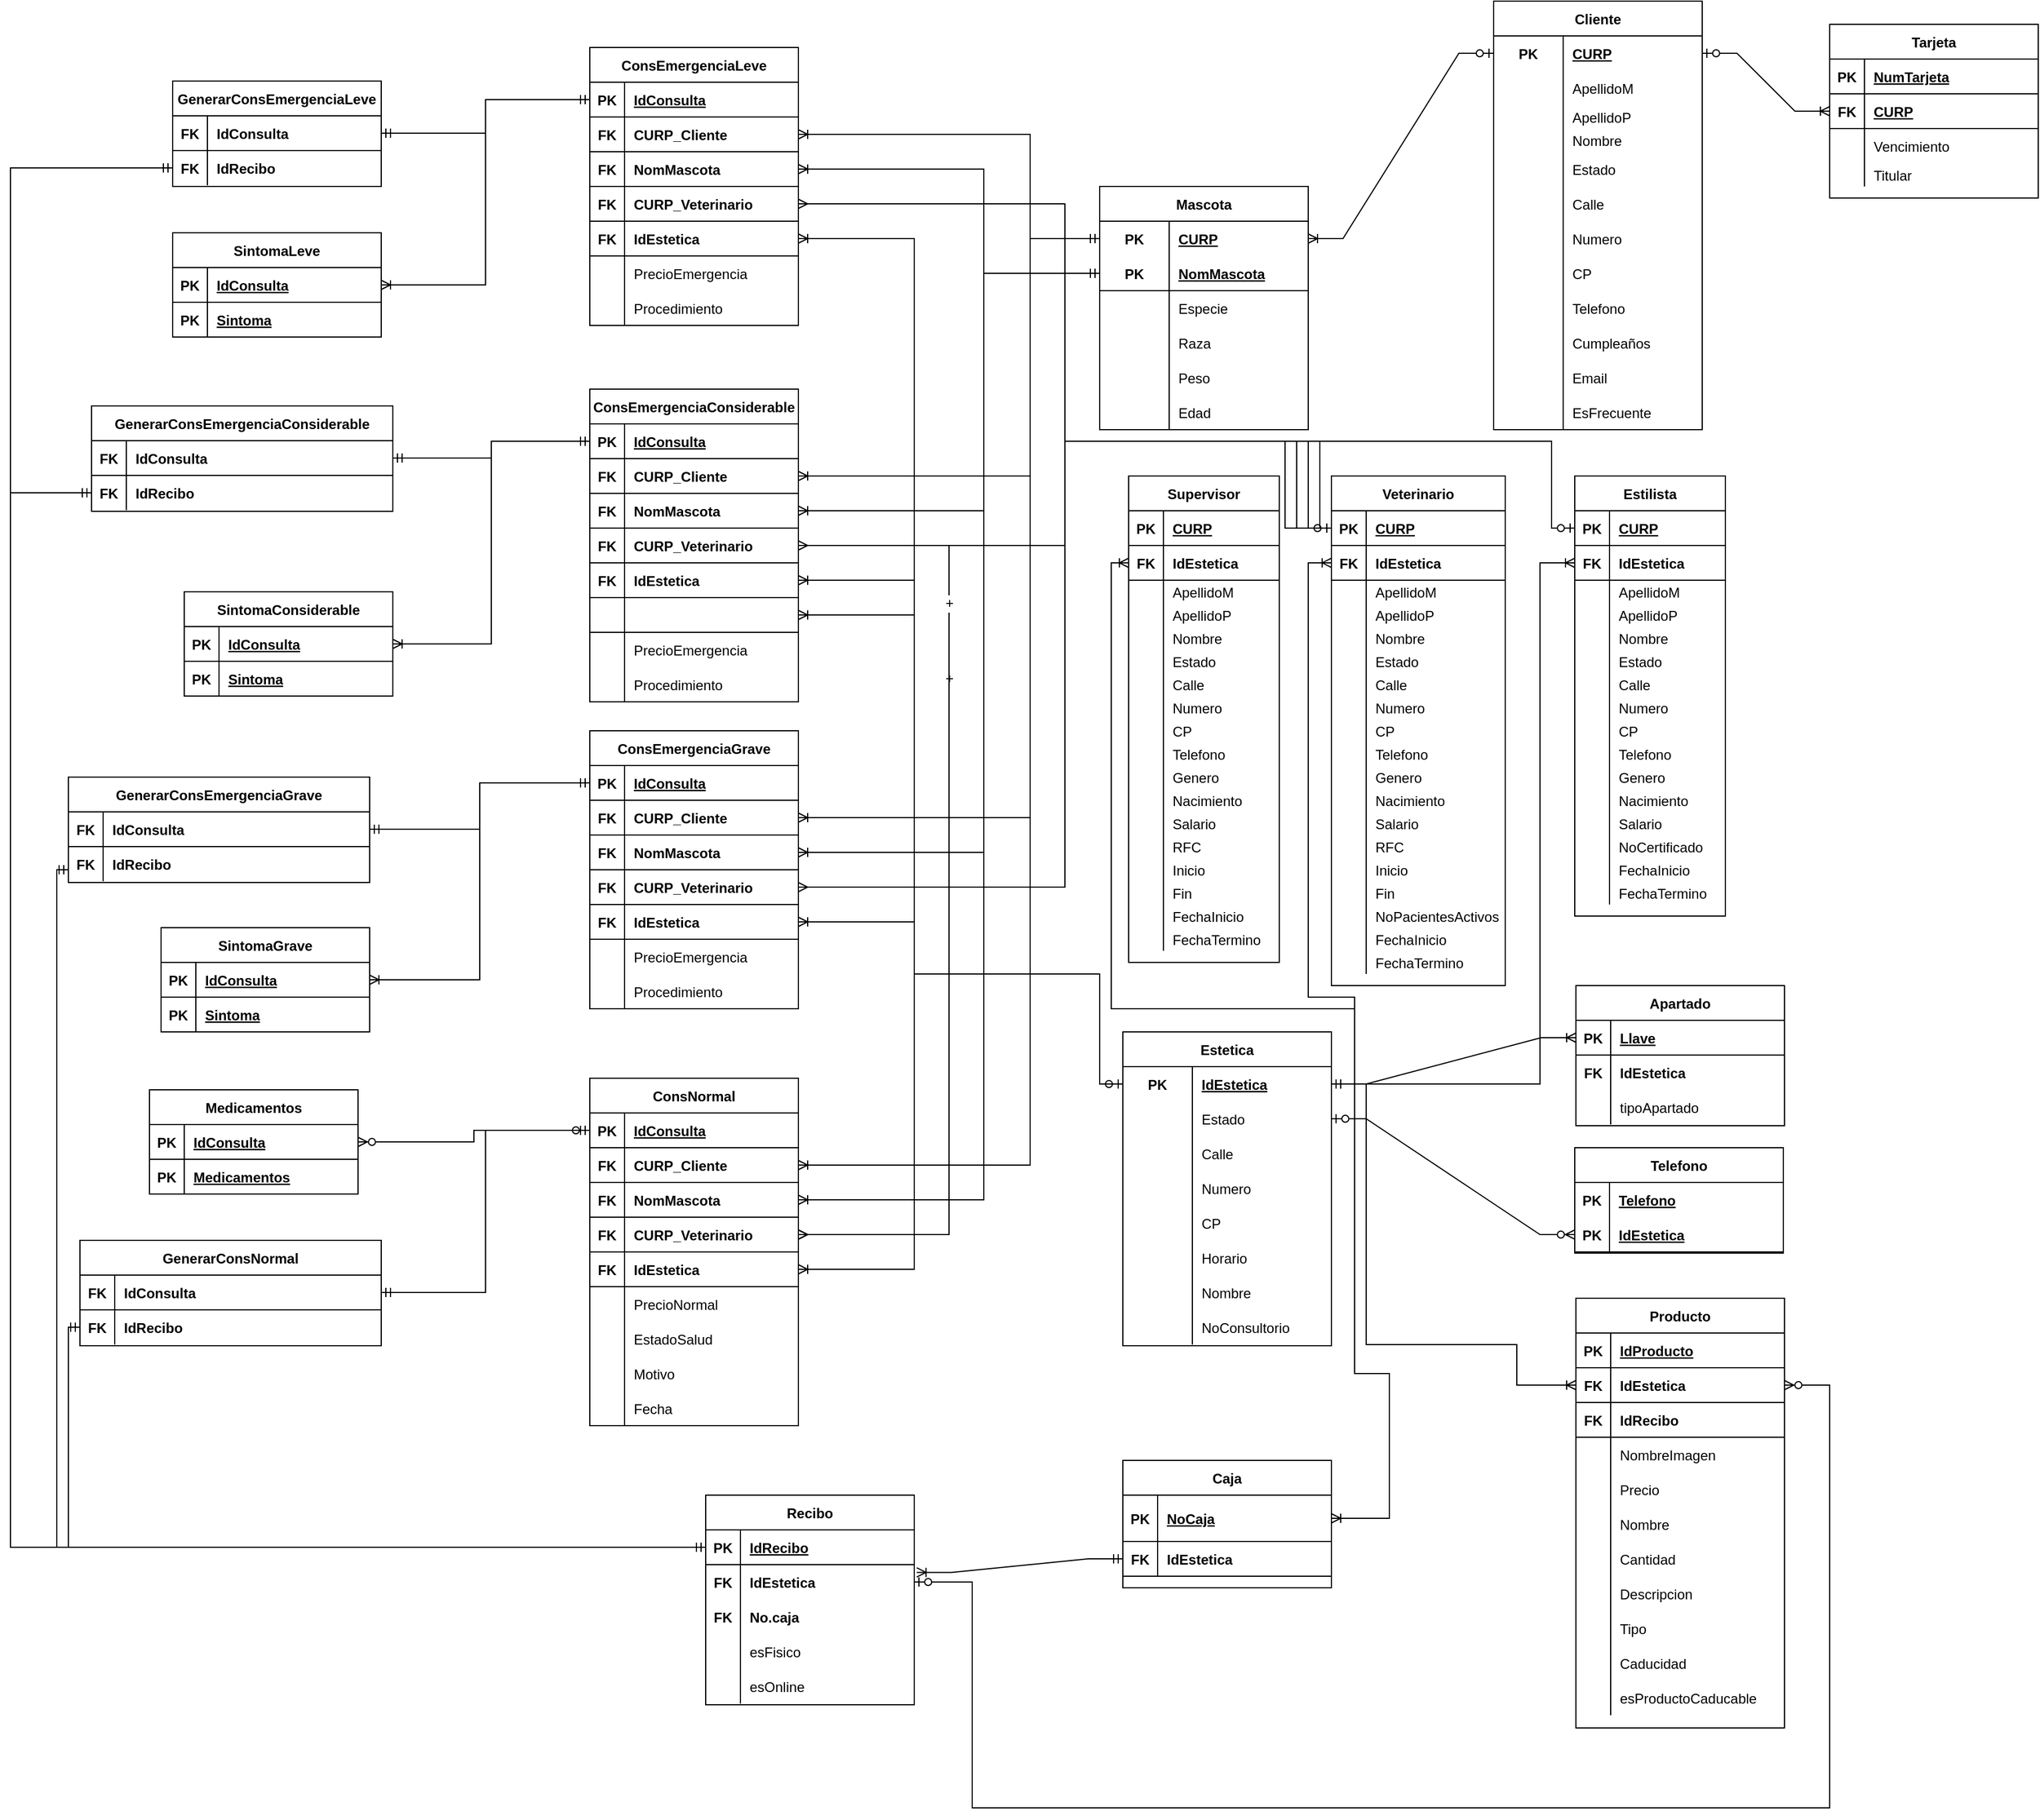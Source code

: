 <mxfile version="18.0.3" type="github">
  <diagram id="srW1yWKeXWpmYULfAVsb" name="Page-1">
    <mxGraphModel dx="1582" dy="1587" grid="1" gridSize="10" guides="1" tooltips="1" connect="1" arrows="1" fold="1" page="1" pageScale="1" pageWidth="827" pageHeight="1169" math="0" shadow="0">
      <root>
        <mxCell id="0" />
        <mxCell id="1" parent="0" />
        <mxCell id="UiKITjQTMyFntn7ngmuM-1" value="ConsEmergenciaLeve" style="shape=table;startSize=30;container=1;collapsible=1;childLayout=tableLayout;fixedRows=1;rowLines=0;fontStyle=1;align=center;resizeLast=1;" parent="1" vertex="1">
          <mxGeometry x="300" y="20" width="180" height="240" as="geometry" />
        </mxCell>
        <mxCell id="UiKITjQTMyFntn7ngmuM-2" value="" style="shape=tableRow;horizontal=0;startSize=0;swimlaneHead=0;swimlaneBody=0;fillColor=none;collapsible=0;dropTarget=0;points=[[0,0.5],[1,0.5]];portConstraint=eastwest;top=0;left=0;right=0;bottom=1;" parent="UiKITjQTMyFntn7ngmuM-1" vertex="1">
          <mxGeometry y="30" width="180" height="30" as="geometry" />
        </mxCell>
        <mxCell id="UiKITjQTMyFntn7ngmuM-3" value="PK" style="shape=partialRectangle;connectable=0;fillColor=none;top=0;left=0;bottom=0;right=0;fontStyle=1;overflow=hidden;" parent="UiKITjQTMyFntn7ngmuM-2" vertex="1">
          <mxGeometry width="30" height="30" as="geometry">
            <mxRectangle width="30" height="30" as="alternateBounds" />
          </mxGeometry>
        </mxCell>
        <mxCell id="UiKITjQTMyFntn7ngmuM-4" value="IdConsulta" style="shape=partialRectangle;connectable=0;fillColor=none;top=0;left=0;bottom=0;right=0;align=left;spacingLeft=6;fontStyle=5;overflow=hidden;" parent="UiKITjQTMyFntn7ngmuM-2" vertex="1">
          <mxGeometry x="30" width="150" height="30" as="geometry">
            <mxRectangle width="150" height="30" as="alternateBounds" />
          </mxGeometry>
        </mxCell>
        <mxCell id="UiKITjQTMyFntn7ngmuM-157" value="" style="shape=tableRow;horizontal=0;startSize=0;swimlaneHead=0;swimlaneBody=0;fillColor=none;collapsible=0;dropTarget=0;points=[[0,0.5],[1,0.5]];portConstraint=eastwest;top=0;left=0;right=0;bottom=1;" parent="UiKITjQTMyFntn7ngmuM-1" vertex="1">
          <mxGeometry y="60" width="180" height="30" as="geometry" />
        </mxCell>
        <mxCell id="UiKITjQTMyFntn7ngmuM-158" value="FK" style="shape=partialRectangle;connectable=0;fillColor=none;top=0;left=0;bottom=0;right=0;fontStyle=1;overflow=hidden;" parent="UiKITjQTMyFntn7ngmuM-157" vertex="1">
          <mxGeometry width="30" height="30" as="geometry">
            <mxRectangle width="30" height="30" as="alternateBounds" />
          </mxGeometry>
        </mxCell>
        <mxCell id="UiKITjQTMyFntn7ngmuM-159" value="CURP_Cliente" style="shape=partialRectangle;connectable=0;fillColor=none;top=0;left=0;bottom=0;right=0;align=left;spacingLeft=6;fontStyle=1;overflow=hidden;" parent="UiKITjQTMyFntn7ngmuM-157" vertex="1">
          <mxGeometry x="30" width="150" height="30" as="geometry">
            <mxRectangle width="150" height="30" as="alternateBounds" />
          </mxGeometry>
        </mxCell>
        <mxCell id="UiKITjQTMyFntn7ngmuM-163" value="" style="shape=tableRow;horizontal=0;startSize=0;swimlaneHead=0;swimlaneBody=0;fillColor=none;collapsible=0;dropTarget=0;points=[[0,0.5],[1,0.5]];portConstraint=eastwest;top=0;left=0;right=0;bottom=1;" parent="UiKITjQTMyFntn7ngmuM-1" vertex="1">
          <mxGeometry y="90" width="180" height="30" as="geometry" />
        </mxCell>
        <mxCell id="UiKITjQTMyFntn7ngmuM-164" value="FK" style="shape=partialRectangle;connectable=0;fillColor=none;top=0;left=0;bottom=0;right=0;fontStyle=1;overflow=hidden;" parent="UiKITjQTMyFntn7ngmuM-163" vertex="1">
          <mxGeometry width="30" height="30" as="geometry">
            <mxRectangle width="30" height="30" as="alternateBounds" />
          </mxGeometry>
        </mxCell>
        <mxCell id="UiKITjQTMyFntn7ngmuM-165" value="NomMascota" style="shape=partialRectangle;connectable=0;fillColor=none;top=0;left=0;bottom=0;right=0;align=left;spacingLeft=6;fontStyle=1;overflow=hidden;" parent="UiKITjQTMyFntn7ngmuM-163" vertex="1">
          <mxGeometry x="30" width="150" height="30" as="geometry">
            <mxRectangle width="150" height="30" as="alternateBounds" />
          </mxGeometry>
        </mxCell>
        <mxCell id="UiKITjQTMyFntn7ngmuM-199" value="" style="shape=tableRow;horizontal=0;startSize=0;swimlaneHead=0;swimlaneBody=0;fillColor=none;collapsible=0;dropTarget=0;points=[[0,0.5],[1,0.5]];portConstraint=eastwest;top=0;left=0;right=0;bottom=1;" parent="UiKITjQTMyFntn7ngmuM-1" vertex="1">
          <mxGeometry y="120" width="180" height="30" as="geometry" />
        </mxCell>
        <mxCell id="UiKITjQTMyFntn7ngmuM-200" value="FK" style="shape=partialRectangle;connectable=0;fillColor=none;top=0;left=0;bottom=0;right=0;fontStyle=1;overflow=hidden;" parent="UiKITjQTMyFntn7ngmuM-199" vertex="1">
          <mxGeometry width="30" height="30" as="geometry">
            <mxRectangle width="30" height="30" as="alternateBounds" />
          </mxGeometry>
        </mxCell>
        <mxCell id="UiKITjQTMyFntn7ngmuM-201" value="CURP_Veterinario" style="shape=partialRectangle;connectable=0;fillColor=none;top=0;left=0;bottom=0;right=0;align=left;spacingLeft=6;fontStyle=1;overflow=hidden;" parent="UiKITjQTMyFntn7ngmuM-199" vertex="1">
          <mxGeometry x="30" width="150" height="30" as="geometry">
            <mxRectangle width="150" height="30" as="alternateBounds" />
          </mxGeometry>
        </mxCell>
        <mxCell id="UiKITjQTMyFntn7ngmuM-243" value="" style="shape=tableRow;horizontal=0;startSize=0;swimlaneHead=0;swimlaneBody=0;fillColor=none;collapsible=0;dropTarget=0;points=[[0,0.5],[1,0.5]];portConstraint=eastwest;top=0;left=0;right=0;bottom=1;" parent="UiKITjQTMyFntn7ngmuM-1" vertex="1">
          <mxGeometry y="150" width="180" height="30" as="geometry" />
        </mxCell>
        <mxCell id="UiKITjQTMyFntn7ngmuM-244" value="FK" style="shape=partialRectangle;connectable=0;fillColor=none;top=0;left=0;bottom=0;right=0;fontStyle=1;overflow=hidden;" parent="UiKITjQTMyFntn7ngmuM-243" vertex="1">
          <mxGeometry width="30" height="30" as="geometry">
            <mxRectangle width="30" height="30" as="alternateBounds" />
          </mxGeometry>
        </mxCell>
        <mxCell id="UiKITjQTMyFntn7ngmuM-245" value="IdEstetica" style="shape=partialRectangle;connectable=0;fillColor=none;top=0;left=0;bottom=0;right=0;align=left;spacingLeft=6;fontStyle=1;overflow=hidden;" parent="UiKITjQTMyFntn7ngmuM-243" vertex="1">
          <mxGeometry x="30" width="150" height="30" as="geometry">
            <mxRectangle width="150" height="30" as="alternateBounds" />
          </mxGeometry>
        </mxCell>
        <mxCell id="UiKITjQTMyFntn7ngmuM-8" value="" style="shape=tableRow;horizontal=0;startSize=0;swimlaneHead=0;swimlaneBody=0;fillColor=none;collapsible=0;dropTarget=0;points=[[0,0.5],[1,0.5]];portConstraint=eastwest;top=0;left=0;right=0;bottom=0;" parent="UiKITjQTMyFntn7ngmuM-1" vertex="1">
          <mxGeometry y="180" width="180" height="30" as="geometry" />
        </mxCell>
        <mxCell id="UiKITjQTMyFntn7ngmuM-9" value="" style="shape=partialRectangle;connectable=0;fillColor=none;top=0;left=0;bottom=0;right=0;editable=1;overflow=hidden;" parent="UiKITjQTMyFntn7ngmuM-8" vertex="1">
          <mxGeometry width="30" height="30" as="geometry">
            <mxRectangle width="30" height="30" as="alternateBounds" />
          </mxGeometry>
        </mxCell>
        <mxCell id="UiKITjQTMyFntn7ngmuM-10" value="PrecioEmergencia" style="shape=partialRectangle;connectable=0;fillColor=none;top=0;left=0;bottom=0;right=0;align=left;spacingLeft=6;overflow=hidden;" parent="UiKITjQTMyFntn7ngmuM-8" vertex="1">
          <mxGeometry x="30" width="150" height="30" as="geometry">
            <mxRectangle width="150" height="30" as="alternateBounds" />
          </mxGeometry>
        </mxCell>
        <mxCell id="UiKITjQTMyFntn7ngmuM-11" value="" style="shape=tableRow;horizontal=0;startSize=0;swimlaneHead=0;swimlaneBody=0;fillColor=none;collapsible=0;dropTarget=0;points=[[0,0.5],[1,0.5]];portConstraint=eastwest;top=0;left=0;right=0;bottom=0;" parent="UiKITjQTMyFntn7ngmuM-1" vertex="1">
          <mxGeometry y="210" width="180" height="30" as="geometry" />
        </mxCell>
        <mxCell id="UiKITjQTMyFntn7ngmuM-12" value="" style="shape=partialRectangle;connectable=0;fillColor=none;top=0;left=0;bottom=0;right=0;editable=1;overflow=hidden;" parent="UiKITjQTMyFntn7ngmuM-11" vertex="1">
          <mxGeometry width="30" height="30" as="geometry">
            <mxRectangle width="30" height="30" as="alternateBounds" />
          </mxGeometry>
        </mxCell>
        <mxCell id="UiKITjQTMyFntn7ngmuM-13" value="Procedimiento" style="shape=partialRectangle;connectable=0;fillColor=none;top=0;left=0;bottom=0;right=0;align=left;spacingLeft=6;overflow=hidden;" parent="UiKITjQTMyFntn7ngmuM-11" vertex="1">
          <mxGeometry x="30" width="150" height="30" as="geometry">
            <mxRectangle width="150" height="30" as="alternateBounds" />
          </mxGeometry>
        </mxCell>
        <mxCell id="UiKITjQTMyFntn7ngmuM-15" value="ConsEmergenciaConsiderable" style="shape=table;startSize=30;container=1;collapsible=1;childLayout=tableLayout;fixedRows=1;rowLines=0;fontStyle=1;align=center;resizeLast=1;" parent="1" vertex="1">
          <mxGeometry x="300" y="315" width="180" height="270" as="geometry" />
        </mxCell>
        <mxCell id="UiKITjQTMyFntn7ngmuM-16" value="" style="shape=tableRow;horizontal=0;startSize=0;swimlaneHead=0;swimlaneBody=0;fillColor=none;collapsible=0;dropTarget=0;points=[[0,0.5],[1,0.5]];portConstraint=eastwest;top=0;left=0;right=0;bottom=1;" parent="UiKITjQTMyFntn7ngmuM-15" vertex="1">
          <mxGeometry y="30" width="180" height="30" as="geometry" />
        </mxCell>
        <mxCell id="UiKITjQTMyFntn7ngmuM-17" value="PK" style="shape=partialRectangle;connectable=0;fillColor=none;top=0;left=0;bottom=0;right=0;fontStyle=1;overflow=hidden;" parent="UiKITjQTMyFntn7ngmuM-16" vertex="1">
          <mxGeometry width="30" height="30" as="geometry">
            <mxRectangle width="30" height="30" as="alternateBounds" />
          </mxGeometry>
        </mxCell>
        <mxCell id="UiKITjQTMyFntn7ngmuM-18" value="IdConsulta" style="shape=partialRectangle;connectable=0;fillColor=none;top=0;left=0;bottom=0;right=0;align=left;spacingLeft=6;fontStyle=5;overflow=hidden;" parent="UiKITjQTMyFntn7ngmuM-16" vertex="1">
          <mxGeometry x="30" width="150" height="30" as="geometry">
            <mxRectangle width="150" height="30" as="alternateBounds" />
          </mxGeometry>
        </mxCell>
        <mxCell id="UiKITjQTMyFntn7ngmuM-180" value="" style="shape=tableRow;horizontal=0;startSize=0;swimlaneHead=0;swimlaneBody=0;fillColor=none;collapsible=0;dropTarget=0;points=[[0,0.5],[1,0.5]];portConstraint=eastwest;top=0;left=0;right=0;bottom=1;" parent="UiKITjQTMyFntn7ngmuM-15" vertex="1">
          <mxGeometry y="60" width="180" height="30" as="geometry" />
        </mxCell>
        <mxCell id="UiKITjQTMyFntn7ngmuM-181" value="FK" style="shape=partialRectangle;connectable=0;fillColor=none;top=0;left=0;bottom=0;right=0;fontStyle=1;overflow=hidden;" parent="UiKITjQTMyFntn7ngmuM-180" vertex="1">
          <mxGeometry width="30" height="30" as="geometry">
            <mxRectangle width="30" height="30" as="alternateBounds" />
          </mxGeometry>
        </mxCell>
        <mxCell id="UiKITjQTMyFntn7ngmuM-182" value="CURP_Cliente" style="shape=partialRectangle;connectable=0;fillColor=none;top=0;left=0;bottom=0;right=0;align=left;spacingLeft=6;fontStyle=1;overflow=hidden;" parent="UiKITjQTMyFntn7ngmuM-180" vertex="1">
          <mxGeometry x="30" width="150" height="30" as="geometry">
            <mxRectangle width="150" height="30" as="alternateBounds" />
          </mxGeometry>
        </mxCell>
        <mxCell id="UiKITjQTMyFntn7ngmuM-177" value="" style="shape=tableRow;horizontal=0;startSize=0;swimlaneHead=0;swimlaneBody=0;fillColor=none;collapsible=0;dropTarget=0;points=[[0,0.5],[1,0.5]];portConstraint=eastwest;top=0;left=0;right=0;bottom=1;" parent="UiKITjQTMyFntn7ngmuM-15" vertex="1">
          <mxGeometry y="90" width="180" height="30" as="geometry" />
        </mxCell>
        <mxCell id="UiKITjQTMyFntn7ngmuM-178" value="FK" style="shape=partialRectangle;connectable=0;fillColor=none;top=0;left=0;bottom=0;right=0;fontStyle=1;overflow=hidden;" parent="UiKITjQTMyFntn7ngmuM-177" vertex="1">
          <mxGeometry width="30" height="30" as="geometry">
            <mxRectangle width="30" height="30" as="alternateBounds" />
          </mxGeometry>
        </mxCell>
        <mxCell id="UiKITjQTMyFntn7ngmuM-179" value="NomMascota" style="shape=partialRectangle;connectable=0;fillColor=none;top=0;left=0;bottom=0;right=0;align=left;spacingLeft=6;fontStyle=1;overflow=hidden;" parent="UiKITjQTMyFntn7ngmuM-177" vertex="1">
          <mxGeometry x="30" width="150" height="30" as="geometry">
            <mxRectangle width="150" height="30" as="alternateBounds" />
          </mxGeometry>
        </mxCell>
        <mxCell id="UiKITjQTMyFntn7ngmuM-218" value="" style="shape=tableRow;horizontal=0;startSize=0;swimlaneHead=0;swimlaneBody=0;fillColor=none;collapsible=0;dropTarget=0;points=[[0,0.5],[1,0.5]];portConstraint=eastwest;top=0;left=0;right=0;bottom=1;" parent="UiKITjQTMyFntn7ngmuM-15" vertex="1">
          <mxGeometry y="120" width="180" height="30" as="geometry" />
        </mxCell>
        <mxCell id="UiKITjQTMyFntn7ngmuM-219" value="FK" style="shape=partialRectangle;connectable=0;fillColor=none;top=0;left=0;bottom=0;right=0;fontStyle=1;overflow=hidden;" parent="UiKITjQTMyFntn7ngmuM-218" vertex="1">
          <mxGeometry width="30" height="30" as="geometry">
            <mxRectangle width="30" height="30" as="alternateBounds" />
          </mxGeometry>
        </mxCell>
        <mxCell id="UiKITjQTMyFntn7ngmuM-220" value="CURP_Veterinario" style="shape=partialRectangle;connectable=0;fillColor=none;top=0;left=0;bottom=0;right=0;align=left;spacingLeft=6;fontStyle=1;overflow=hidden;" parent="UiKITjQTMyFntn7ngmuM-218" vertex="1">
          <mxGeometry x="30" width="150" height="30" as="geometry">
            <mxRectangle width="150" height="30" as="alternateBounds" />
          </mxGeometry>
        </mxCell>
        <mxCell id="UiKITjQTMyFntn7ngmuM-268" value="" style="shape=tableRow;horizontal=0;startSize=0;swimlaneHead=0;swimlaneBody=0;fillColor=none;collapsible=0;dropTarget=0;points=[[0,0.5],[1,0.5]];portConstraint=eastwest;top=0;left=0;right=0;bottom=1;" parent="UiKITjQTMyFntn7ngmuM-15" vertex="1">
          <mxGeometry y="150" width="180" height="30" as="geometry" />
        </mxCell>
        <mxCell id="UiKITjQTMyFntn7ngmuM-269" value="FK" style="shape=partialRectangle;connectable=0;fillColor=none;top=0;left=0;bottom=0;right=0;fontStyle=1;overflow=hidden;" parent="UiKITjQTMyFntn7ngmuM-268" vertex="1">
          <mxGeometry width="30" height="30" as="geometry">
            <mxRectangle width="30" height="30" as="alternateBounds" />
          </mxGeometry>
        </mxCell>
        <mxCell id="UiKITjQTMyFntn7ngmuM-270" value="IdEstetica" style="shape=partialRectangle;connectable=0;fillColor=none;top=0;left=0;bottom=0;right=0;align=left;spacingLeft=6;fontStyle=1;overflow=hidden;" parent="UiKITjQTMyFntn7ngmuM-268" vertex="1">
          <mxGeometry x="30" width="150" height="30" as="geometry">
            <mxRectangle width="150" height="30" as="alternateBounds" />
          </mxGeometry>
        </mxCell>
        <mxCell id="UiKITjQTMyFntn7ngmuM-283" value="" style="shape=tableRow;horizontal=0;startSize=0;swimlaneHead=0;swimlaneBody=0;fillColor=none;collapsible=0;dropTarget=0;points=[[0,0.5],[1,0.5]];portConstraint=eastwest;top=0;left=0;right=0;bottom=1;" parent="UiKITjQTMyFntn7ngmuM-15" vertex="1">
          <mxGeometry y="180" width="180" height="30" as="geometry" />
        </mxCell>
        <mxCell id="UiKITjQTMyFntn7ngmuM-284" value="" style="shape=partialRectangle;connectable=0;fillColor=none;top=0;left=0;bottom=0;right=0;fontStyle=1;overflow=hidden;" parent="UiKITjQTMyFntn7ngmuM-283" vertex="1">
          <mxGeometry width="30" height="30" as="geometry">
            <mxRectangle width="30" height="30" as="alternateBounds" />
          </mxGeometry>
        </mxCell>
        <mxCell id="UiKITjQTMyFntn7ngmuM-285" value="" style="shape=partialRectangle;connectable=0;fillColor=none;top=0;left=0;bottom=0;right=0;align=left;spacingLeft=6;fontStyle=1;overflow=hidden;" parent="UiKITjQTMyFntn7ngmuM-283" vertex="1">
          <mxGeometry x="30" width="150" height="30" as="geometry">
            <mxRectangle width="150" height="30" as="alternateBounds" />
          </mxGeometry>
        </mxCell>
        <mxCell id="UiKITjQTMyFntn7ngmuM-22" value="" style="shape=tableRow;horizontal=0;startSize=0;swimlaneHead=0;swimlaneBody=0;fillColor=none;collapsible=0;dropTarget=0;points=[[0,0.5],[1,0.5]];portConstraint=eastwest;top=0;left=0;right=0;bottom=0;" parent="UiKITjQTMyFntn7ngmuM-15" vertex="1">
          <mxGeometry y="210" width="180" height="30" as="geometry" />
        </mxCell>
        <mxCell id="UiKITjQTMyFntn7ngmuM-23" value="" style="shape=partialRectangle;connectable=0;fillColor=none;top=0;left=0;bottom=0;right=0;editable=1;overflow=hidden;" parent="UiKITjQTMyFntn7ngmuM-22" vertex="1">
          <mxGeometry width="30" height="30" as="geometry">
            <mxRectangle width="30" height="30" as="alternateBounds" />
          </mxGeometry>
        </mxCell>
        <mxCell id="UiKITjQTMyFntn7ngmuM-24" value="PrecioEmergencia" style="shape=partialRectangle;connectable=0;fillColor=none;top=0;left=0;bottom=0;right=0;align=left;spacingLeft=6;overflow=hidden;" parent="UiKITjQTMyFntn7ngmuM-22" vertex="1">
          <mxGeometry x="30" width="150" height="30" as="geometry">
            <mxRectangle width="150" height="30" as="alternateBounds" />
          </mxGeometry>
        </mxCell>
        <mxCell id="UiKITjQTMyFntn7ngmuM-25" value="" style="shape=tableRow;horizontal=0;startSize=0;swimlaneHead=0;swimlaneBody=0;fillColor=none;collapsible=0;dropTarget=0;points=[[0,0.5],[1,0.5]];portConstraint=eastwest;top=0;left=0;right=0;bottom=0;" parent="UiKITjQTMyFntn7ngmuM-15" vertex="1">
          <mxGeometry y="240" width="180" height="30" as="geometry" />
        </mxCell>
        <mxCell id="UiKITjQTMyFntn7ngmuM-26" value="" style="shape=partialRectangle;connectable=0;fillColor=none;top=0;left=0;bottom=0;right=0;editable=1;overflow=hidden;" parent="UiKITjQTMyFntn7ngmuM-25" vertex="1">
          <mxGeometry width="30" height="30" as="geometry">
            <mxRectangle width="30" height="30" as="alternateBounds" />
          </mxGeometry>
        </mxCell>
        <mxCell id="UiKITjQTMyFntn7ngmuM-27" value="Procedimiento" style="shape=partialRectangle;connectable=0;fillColor=none;top=0;left=0;bottom=0;right=0;align=left;spacingLeft=6;overflow=hidden;" parent="UiKITjQTMyFntn7ngmuM-25" vertex="1">
          <mxGeometry x="30" width="150" height="30" as="geometry">
            <mxRectangle width="150" height="30" as="alternateBounds" />
          </mxGeometry>
        </mxCell>
        <mxCell id="UiKITjQTMyFntn7ngmuM-28" value="ConsEmergenciaGrave" style="shape=table;startSize=30;container=1;collapsible=1;childLayout=tableLayout;fixedRows=1;rowLines=0;fontStyle=1;align=center;resizeLast=1;" parent="1" vertex="1">
          <mxGeometry x="300" y="610" width="180" height="240" as="geometry" />
        </mxCell>
        <mxCell id="UiKITjQTMyFntn7ngmuM-29" value="" style="shape=tableRow;horizontal=0;startSize=0;swimlaneHead=0;swimlaneBody=0;fillColor=none;collapsible=0;dropTarget=0;points=[[0,0.5],[1,0.5]];portConstraint=eastwest;top=0;left=0;right=0;bottom=1;" parent="UiKITjQTMyFntn7ngmuM-28" vertex="1">
          <mxGeometry y="30" width="180" height="30" as="geometry" />
        </mxCell>
        <mxCell id="UiKITjQTMyFntn7ngmuM-30" value="PK" style="shape=partialRectangle;connectable=0;fillColor=none;top=0;left=0;bottom=0;right=0;fontStyle=1;overflow=hidden;" parent="UiKITjQTMyFntn7ngmuM-29" vertex="1">
          <mxGeometry width="30" height="30" as="geometry">
            <mxRectangle width="30" height="30" as="alternateBounds" />
          </mxGeometry>
        </mxCell>
        <mxCell id="UiKITjQTMyFntn7ngmuM-31" value="IdConsulta" style="shape=partialRectangle;connectable=0;fillColor=none;top=0;left=0;bottom=0;right=0;align=left;spacingLeft=6;fontStyle=5;overflow=hidden;" parent="UiKITjQTMyFntn7ngmuM-29" vertex="1">
          <mxGeometry x="30" width="150" height="30" as="geometry">
            <mxRectangle width="150" height="30" as="alternateBounds" />
          </mxGeometry>
        </mxCell>
        <mxCell id="UiKITjQTMyFntn7ngmuM-187" value="" style="shape=tableRow;horizontal=0;startSize=0;swimlaneHead=0;swimlaneBody=0;fillColor=none;collapsible=0;dropTarget=0;points=[[0,0.5],[1,0.5]];portConstraint=eastwest;top=0;left=0;right=0;bottom=1;" parent="UiKITjQTMyFntn7ngmuM-28" vertex="1">
          <mxGeometry y="60" width="180" height="30" as="geometry" />
        </mxCell>
        <mxCell id="UiKITjQTMyFntn7ngmuM-188" value="FK" style="shape=partialRectangle;connectable=0;fillColor=none;top=0;left=0;bottom=0;right=0;fontStyle=1;overflow=hidden;" parent="UiKITjQTMyFntn7ngmuM-187" vertex="1">
          <mxGeometry width="30" height="30" as="geometry">
            <mxRectangle width="30" height="30" as="alternateBounds" />
          </mxGeometry>
        </mxCell>
        <mxCell id="UiKITjQTMyFntn7ngmuM-189" value="CURP_Cliente" style="shape=partialRectangle;connectable=0;fillColor=none;top=0;left=0;bottom=0;right=0;align=left;spacingLeft=6;fontStyle=1;overflow=hidden;" parent="UiKITjQTMyFntn7ngmuM-187" vertex="1">
          <mxGeometry x="30" width="150" height="30" as="geometry">
            <mxRectangle width="150" height="30" as="alternateBounds" />
          </mxGeometry>
        </mxCell>
        <mxCell id="UiKITjQTMyFntn7ngmuM-190" value="" style="shape=tableRow;horizontal=0;startSize=0;swimlaneHead=0;swimlaneBody=0;fillColor=none;collapsible=0;dropTarget=0;points=[[0,0.5],[1,0.5]];portConstraint=eastwest;top=0;left=0;right=0;bottom=1;" parent="UiKITjQTMyFntn7ngmuM-28" vertex="1">
          <mxGeometry y="90" width="180" height="30" as="geometry" />
        </mxCell>
        <mxCell id="UiKITjQTMyFntn7ngmuM-191" value="FK" style="shape=partialRectangle;connectable=0;fillColor=none;top=0;left=0;bottom=0;right=0;fontStyle=1;overflow=hidden;" parent="UiKITjQTMyFntn7ngmuM-190" vertex="1">
          <mxGeometry width="30" height="30" as="geometry">
            <mxRectangle width="30" height="30" as="alternateBounds" />
          </mxGeometry>
        </mxCell>
        <mxCell id="UiKITjQTMyFntn7ngmuM-192" value="NomMascota" style="shape=partialRectangle;connectable=0;fillColor=none;top=0;left=0;bottom=0;right=0;align=left;spacingLeft=6;fontStyle=1;overflow=hidden;" parent="UiKITjQTMyFntn7ngmuM-190" vertex="1">
          <mxGeometry x="30" width="150" height="30" as="geometry">
            <mxRectangle width="150" height="30" as="alternateBounds" />
          </mxGeometry>
        </mxCell>
        <mxCell id="UiKITjQTMyFntn7ngmuM-237" value="" style="shape=tableRow;horizontal=0;startSize=0;swimlaneHead=0;swimlaneBody=0;fillColor=none;collapsible=0;dropTarget=0;points=[[0,0.5],[1,0.5]];portConstraint=eastwest;top=0;left=0;right=0;bottom=1;" parent="UiKITjQTMyFntn7ngmuM-28" vertex="1">
          <mxGeometry y="120" width="180" height="30" as="geometry" />
        </mxCell>
        <mxCell id="UiKITjQTMyFntn7ngmuM-238" value="FK" style="shape=partialRectangle;connectable=0;fillColor=none;top=0;left=0;bottom=0;right=0;fontStyle=1;overflow=hidden;" parent="UiKITjQTMyFntn7ngmuM-237" vertex="1">
          <mxGeometry width="30" height="30" as="geometry">
            <mxRectangle width="30" height="30" as="alternateBounds" />
          </mxGeometry>
        </mxCell>
        <mxCell id="UiKITjQTMyFntn7ngmuM-239" value="CURP_Veterinario" style="shape=partialRectangle;connectable=0;fillColor=none;top=0;left=0;bottom=0;right=0;align=left;spacingLeft=6;fontStyle=1;overflow=hidden;" parent="UiKITjQTMyFntn7ngmuM-237" vertex="1">
          <mxGeometry x="30" width="150" height="30" as="geometry">
            <mxRectangle width="150" height="30" as="alternateBounds" />
          </mxGeometry>
        </mxCell>
        <mxCell id="UiKITjQTMyFntn7ngmuM-271" value="" style="shape=tableRow;horizontal=0;startSize=0;swimlaneHead=0;swimlaneBody=0;fillColor=none;collapsible=0;dropTarget=0;points=[[0,0.5],[1,0.5]];portConstraint=eastwest;top=0;left=0;right=0;bottom=1;" parent="UiKITjQTMyFntn7ngmuM-28" vertex="1">
          <mxGeometry y="150" width="180" height="30" as="geometry" />
        </mxCell>
        <mxCell id="UiKITjQTMyFntn7ngmuM-272" value="FK" style="shape=partialRectangle;connectable=0;fillColor=none;top=0;left=0;bottom=0;right=0;fontStyle=1;overflow=hidden;" parent="UiKITjQTMyFntn7ngmuM-271" vertex="1">
          <mxGeometry width="30" height="30" as="geometry">
            <mxRectangle width="30" height="30" as="alternateBounds" />
          </mxGeometry>
        </mxCell>
        <mxCell id="UiKITjQTMyFntn7ngmuM-273" value="IdEstetica" style="shape=partialRectangle;connectable=0;fillColor=none;top=0;left=0;bottom=0;right=0;align=left;spacingLeft=6;fontStyle=1;overflow=hidden;" parent="UiKITjQTMyFntn7ngmuM-271" vertex="1">
          <mxGeometry x="30" width="150" height="30" as="geometry">
            <mxRectangle width="150" height="30" as="alternateBounds" />
          </mxGeometry>
        </mxCell>
        <mxCell id="UiKITjQTMyFntn7ngmuM-35" value="" style="shape=tableRow;horizontal=0;startSize=0;swimlaneHead=0;swimlaneBody=0;fillColor=none;collapsible=0;dropTarget=0;points=[[0,0.5],[1,0.5]];portConstraint=eastwest;top=0;left=0;right=0;bottom=0;" parent="UiKITjQTMyFntn7ngmuM-28" vertex="1">
          <mxGeometry y="180" width="180" height="30" as="geometry" />
        </mxCell>
        <mxCell id="UiKITjQTMyFntn7ngmuM-36" value="" style="shape=partialRectangle;connectable=0;fillColor=none;top=0;left=0;bottom=0;right=0;editable=1;overflow=hidden;" parent="UiKITjQTMyFntn7ngmuM-35" vertex="1">
          <mxGeometry width="30" height="30" as="geometry">
            <mxRectangle width="30" height="30" as="alternateBounds" />
          </mxGeometry>
        </mxCell>
        <mxCell id="UiKITjQTMyFntn7ngmuM-37" value="PrecioEmergencia" style="shape=partialRectangle;connectable=0;fillColor=none;top=0;left=0;bottom=0;right=0;align=left;spacingLeft=6;overflow=hidden;" parent="UiKITjQTMyFntn7ngmuM-35" vertex="1">
          <mxGeometry x="30" width="150" height="30" as="geometry">
            <mxRectangle width="150" height="30" as="alternateBounds" />
          </mxGeometry>
        </mxCell>
        <mxCell id="UiKITjQTMyFntn7ngmuM-38" value="" style="shape=tableRow;horizontal=0;startSize=0;swimlaneHead=0;swimlaneBody=0;fillColor=none;collapsible=0;dropTarget=0;points=[[0,0.5],[1,0.5]];portConstraint=eastwest;top=0;left=0;right=0;bottom=0;" parent="UiKITjQTMyFntn7ngmuM-28" vertex="1">
          <mxGeometry y="210" width="180" height="30" as="geometry" />
        </mxCell>
        <mxCell id="UiKITjQTMyFntn7ngmuM-39" value="" style="shape=partialRectangle;connectable=0;fillColor=none;top=0;left=0;bottom=0;right=0;editable=1;overflow=hidden;" parent="UiKITjQTMyFntn7ngmuM-38" vertex="1">
          <mxGeometry width="30" height="30" as="geometry">
            <mxRectangle width="30" height="30" as="alternateBounds" />
          </mxGeometry>
        </mxCell>
        <mxCell id="UiKITjQTMyFntn7ngmuM-40" value="Procedimiento" style="shape=partialRectangle;connectable=0;fillColor=none;top=0;left=0;bottom=0;right=0;align=left;spacingLeft=6;overflow=hidden;" parent="UiKITjQTMyFntn7ngmuM-38" vertex="1">
          <mxGeometry x="30" width="150" height="30" as="geometry">
            <mxRectangle width="150" height="30" as="alternateBounds" />
          </mxGeometry>
        </mxCell>
        <mxCell id="UiKITjQTMyFntn7ngmuM-41" value="ConsNormal" style="shape=table;startSize=30;container=1;collapsible=1;childLayout=tableLayout;fixedRows=1;rowLines=0;fontStyle=1;align=center;resizeLast=1;" parent="1" vertex="1">
          <mxGeometry x="300" y="910" width="180" height="300" as="geometry" />
        </mxCell>
        <mxCell id="UiKITjQTMyFntn7ngmuM-42" value="" style="shape=tableRow;horizontal=0;startSize=0;swimlaneHead=0;swimlaneBody=0;fillColor=none;collapsible=0;dropTarget=0;points=[[0,0.5],[1,0.5]];portConstraint=eastwest;top=0;left=0;right=0;bottom=1;" parent="UiKITjQTMyFntn7ngmuM-41" vertex="1">
          <mxGeometry y="30" width="180" height="30" as="geometry" />
        </mxCell>
        <mxCell id="UiKITjQTMyFntn7ngmuM-43" value="PK" style="shape=partialRectangle;connectable=0;fillColor=none;top=0;left=0;bottom=0;right=0;fontStyle=1;overflow=hidden;" parent="UiKITjQTMyFntn7ngmuM-42" vertex="1">
          <mxGeometry width="30" height="30" as="geometry">
            <mxRectangle width="30" height="30" as="alternateBounds" />
          </mxGeometry>
        </mxCell>
        <mxCell id="UiKITjQTMyFntn7ngmuM-44" value="IdConsulta" style="shape=partialRectangle;connectable=0;fillColor=none;top=0;left=0;bottom=0;right=0;align=left;spacingLeft=6;fontStyle=5;overflow=hidden;" parent="UiKITjQTMyFntn7ngmuM-42" vertex="1">
          <mxGeometry x="30" width="150" height="30" as="geometry">
            <mxRectangle width="150" height="30" as="alternateBounds" />
          </mxGeometry>
        </mxCell>
        <mxCell id="UiKITjQTMyFntn7ngmuM-193" value="" style="shape=tableRow;horizontal=0;startSize=0;swimlaneHead=0;swimlaneBody=0;fillColor=none;collapsible=0;dropTarget=0;points=[[0,0.5],[1,0.5]];portConstraint=eastwest;top=0;left=0;right=0;bottom=1;" parent="UiKITjQTMyFntn7ngmuM-41" vertex="1">
          <mxGeometry y="60" width="180" height="30" as="geometry" />
        </mxCell>
        <mxCell id="UiKITjQTMyFntn7ngmuM-194" value="FK" style="shape=partialRectangle;connectable=0;fillColor=none;top=0;left=0;bottom=0;right=0;fontStyle=1;overflow=hidden;" parent="UiKITjQTMyFntn7ngmuM-193" vertex="1">
          <mxGeometry width="30" height="30" as="geometry">
            <mxRectangle width="30" height="30" as="alternateBounds" />
          </mxGeometry>
        </mxCell>
        <mxCell id="UiKITjQTMyFntn7ngmuM-195" value="CURP_Cliente" style="shape=partialRectangle;connectable=0;fillColor=none;top=0;left=0;bottom=0;right=0;align=left;spacingLeft=6;fontStyle=1;overflow=hidden;" parent="UiKITjQTMyFntn7ngmuM-193" vertex="1">
          <mxGeometry x="30" width="150" height="30" as="geometry">
            <mxRectangle width="150" height="30" as="alternateBounds" />
          </mxGeometry>
        </mxCell>
        <mxCell id="UiKITjQTMyFntn7ngmuM-196" value="" style="shape=tableRow;horizontal=0;startSize=0;swimlaneHead=0;swimlaneBody=0;fillColor=none;collapsible=0;dropTarget=0;points=[[0,0.5],[1,0.5]];portConstraint=eastwest;top=0;left=0;right=0;bottom=1;" parent="UiKITjQTMyFntn7ngmuM-41" vertex="1">
          <mxGeometry y="90" width="180" height="30" as="geometry" />
        </mxCell>
        <mxCell id="UiKITjQTMyFntn7ngmuM-197" value="FK" style="shape=partialRectangle;connectable=0;fillColor=none;top=0;left=0;bottom=0;right=0;fontStyle=1;overflow=hidden;" parent="UiKITjQTMyFntn7ngmuM-196" vertex="1">
          <mxGeometry width="30" height="30" as="geometry">
            <mxRectangle width="30" height="30" as="alternateBounds" />
          </mxGeometry>
        </mxCell>
        <mxCell id="UiKITjQTMyFntn7ngmuM-198" value="NomMascota" style="shape=partialRectangle;connectable=0;fillColor=none;top=0;left=0;bottom=0;right=0;align=left;spacingLeft=6;fontStyle=1;overflow=hidden;" parent="UiKITjQTMyFntn7ngmuM-196" vertex="1">
          <mxGeometry x="30" width="150" height="30" as="geometry">
            <mxRectangle width="150" height="30" as="alternateBounds" />
          </mxGeometry>
        </mxCell>
        <mxCell id="UiKITjQTMyFntn7ngmuM-240" value="" style="shape=tableRow;horizontal=0;startSize=0;swimlaneHead=0;swimlaneBody=0;fillColor=none;collapsible=0;dropTarget=0;points=[[0,0.5],[1,0.5]];portConstraint=eastwest;top=0;left=0;right=0;bottom=1;" parent="UiKITjQTMyFntn7ngmuM-41" vertex="1">
          <mxGeometry y="120" width="180" height="30" as="geometry" />
        </mxCell>
        <mxCell id="UiKITjQTMyFntn7ngmuM-241" value="FK" style="shape=partialRectangle;connectable=0;fillColor=none;top=0;left=0;bottom=0;right=0;fontStyle=1;overflow=hidden;" parent="UiKITjQTMyFntn7ngmuM-240" vertex="1">
          <mxGeometry width="30" height="30" as="geometry">
            <mxRectangle width="30" height="30" as="alternateBounds" />
          </mxGeometry>
        </mxCell>
        <mxCell id="UiKITjQTMyFntn7ngmuM-242" value="CURP_Veterinario" style="shape=partialRectangle;connectable=0;fillColor=none;top=0;left=0;bottom=0;right=0;align=left;spacingLeft=6;fontStyle=1;overflow=hidden;" parent="UiKITjQTMyFntn7ngmuM-240" vertex="1">
          <mxGeometry x="30" width="150" height="30" as="geometry">
            <mxRectangle width="150" height="30" as="alternateBounds" />
          </mxGeometry>
        </mxCell>
        <mxCell id="UiKITjQTMyFntn7ngmuM-274" value="" style="shape=tableRow;horizontal=0;startSize=0;swimlaneHead=0;swimlaneBody=0;fillColor=none;collapsible=0;dropTarget=0;points=[[0,0.5],[1,0.5]];portConstraint=eastwest;top=0;left=0;right=0;bottom=1;" parent="UiKITjQTMyFntn7ngmuM-41" vertex="1">
          <mxGeometry y="150" width="180" height="30" as="geometry" />
        </mxCell>
        <mxCell id="UiKITjQTMyFntn7ngmuM-275" value="FK" style="shape=partialRectangle;connectable=0;fillColor=none;top=0;left=0;bottom=0;right=0;fontStyle=1;overflow=hidden;" parent="UiKITjQTMyFntn7ngmuM-274" vertex="1">
          <mxGeometry width="30" height="30" as="geometry">
            <mxRectangle width="30" height="30" as="alternateBounds" />
          </mxGeometry>
        </mxCell>
        <mxCell id="UiKITjQTMyFntn7ngmuM-276" value="IdEstetica" style="shape=partialRectangle;connectable=0;fillColor=none;top=0;left=0;bottom=0;right=0;align=left;spacingLeft=6;fontStyle=1;overflow=hidden;labelBorderColor=none;" parent="UiKITjQTMyFntn7ngmuM-274" vertex="1">
          <mxGeometry x="30" width="150" height="30" as="geometry">
            <mxRectangle width="150" height="30" as="alternateBounds" />
          </mxGeometry>
        </mxCell>
        <mxCell id="UiKITjQTMyFntn7ngmuM-48" value="" style="shape=tableRow;horizontal=0;startSize=0;swimlaneHead=0;swimlaneBody=0;fillColor=none;collapsible=0;dropTarget=0;points=[[0,0.5],[1,0.5]];portConstraint=eastwest;top=0;left=0;right=0;bottom=0;" parent="UiKITjQTMyFntn7ngmuM-41" vertex="1">
          <mxGeometry y="180" width="180" height="30" as="geometry" />
        </mxCell>
        <mxCell id="UiKITjQTMyFntn7ngmuM-49" value="" style="shape=partialRectangle;connectable=0;fillColor=none;top=0;left=0;bottom=0;right=0;editable=1;overflow=hidden;" parent="UiKITjQTMyFntn7ngmuM-48" vertex="1">
          <mxGeometry width="30" height="30" as="geometry">
            <mxRectangle width="30" height="30" as="alternateBounds" />
          </mxGeometry>
        </mxCell>
        <mxCell id="UiKITjQTMyFntn7ngmuM-50" value="PrecioNormal" style="shape=partialRectangle;connectable=0;fillColor=none;top=0;left=0;bottom=0;right=0;align=left;spacingLeft=6;overflow=hidden;" parent="UiKITjQTMyFntn7ngmuM-48" vertex="1">
          <mxGeometry x="30" width="150" height="30" as="geometry">
            <mxRectangle width="150" height="30" as="alternateBounds" />
          </mxGeometry>
        </mxCell>
        <mxCell id="UiKITjQTMyFntn7ngmuM-51" value="" style="shape=tableRow;horizontal=0;startSize=0;swimlaneHead=0;swimlaneBody=0;fillColor=none;collapsible=0;dropTarget=0;points=[[0,0.5],[1,0.5]];portConstraint=eastwest;top=0;left=0;right=0;bottom=0;" parent="UiKITjQTMyFntn7ngmuM-41" vertex="1">
          <mxGeometry y="210" width="180" height="30" as="geometry" />
        </mxCell>
        <mxCell id="UiKITjQTMyFntn7ngmuM-52" value="" style="shape=partialRectangle;connectable=0;fillColor=none;top=0;left=0;bottom=0;right=0;editable=1;overflow=hidden;" parent="UiKITjQTMyFntn7ngmuM-51" vertex="1">
          <mxGeometry width="30" height="30" as="geometry">
            <mxRectangle width="30" height="30" as="alternateBounds" />
          </mxGeometry>
        </mxCell>
        <mxCell id="UiKITjQTMyFntn7ngmuM-53" value="EstadoSalud" style="shape=partialRectangle;connectable=0;fillColor=none;top=0;left=0;bottom=0;right=0;align=left;spacingLeft=6;overflow=hidden;" parent="UiKITjQTMyFntn7ngmuM-51" vertex="1">
          <mxGeometry x="30" width="150" height="30" as="geometry">
            <mxRectangle width="150" height="30" as="alternateBounds" />
          </mxGeometry>
        </mxCell>
        <mxCell id="UiKITjQTMyFntn7ngmuM-118" value="" style="shape=tableRow;horizontal=0;startSize=0;swimlaneHead=0;swimlaneBody=0;fillColor=none;collapsible=0;dropTarget=0;points=[[0,0.5],[1,0.5]];portConstraint=eastwest;top=0;left=0;right=0;bottom=0;" parent="UiKITjQTMyFntn7ngmuM-41" vertex="1">
          <mxGeometry y="240" width="180" height="30" as="geometry" />
        </mxCell>
        <mxCell id="UiKITjQTMyFntn7ngmuM-119" value="" style="shape=partialRectangle;connectable=0;fillColor=none;top=0;left=0;bottom=0;right=0;editable=1;overflow=hidden;" parent="UiKITjQTMyFntn7ngmuM-118" vertex="1">
          <mxGeometry width="30" height="30" as="geometry">
            <mxRectangle width="30" height="30" as="alternateBounds" />
          </mxGeometry>
        </mxCell>
        <mxCell id="UiKITjQTMyFntn7ngmuM-120" value="Motivo" style="shape=partialRectangle;connectable=0;fillColor=none;top=0;left=0;bottom=0;right=0;align=left;spacingLeft=6;overflow=hidden;" parent="UiKITjQTMyFntn7ngmuM-118" vertex="1">
          <mxGeometry x="30" width="150" height="30" as="geometry">
            <mxRectangle width="150" height="30" as="alternateBounds" />
          </mxGeometry>
        </mxCell>
        <mxCell id="UiKITjQTMyFntn7ngmuM-121" value="" style="shape=tableRow;horizontal=0;startSize=0;swimlaneHead=0;swimlaneBody=0;fillColor=none;collapsible=0;dropTarget=0;points=[[0,0.5],[1,0.5]];portConstraint=eastwest;top=0;left=0;right=0;bottom=0;" parent="UiKITjQTMyFntn7ngmuM-41" vertex="1">
          <mxGeometry y="270" width="180" height="30" as="geometry" />
        </mxCell>
        <mxCell id="UiKITjQTMyFntn7ngmuM-122" value="" style="shape=partialRectangle;connectable=0;fillColor=none;top=0;left=0;bottom=0;right=0;editable=1;overflow=hidden;" parent="UiKITjQTMyFntn7ngmuM-121" vertex="1">
          <mxGeometry width="30" height="30" as="geometry">
            <mxRectangle width="30" height="30" as="alternateBounds" />
          </mxGeometry>
        </mxCell>
        <mxCell id="UiKITjQTMyFntn7ngmuM-123" value="Fecha" style="shape=partialRectangle;connectable=0;fillColor=none;top=0;left=0;bottom=0;right=0;align=left;spacingLeft=6;overflow=hidden;" parent="UiKITjQTMyFntn7ngmuM-121" vertex="1">
          <mxGeometry x="30" width="150" height="30" as="geometry">
            <mxRectangle width="150" height="30" as="alternateBounds" />
          </mxGeometry>
        </mxCell>
        <mxCell id="UiKITjQTMyFntn7ngmuM-58" value="SintomaConsiderable" style="shape=table;startSize=30;container=1;collapsible=1;childLayout=tableLayout;fixedRows=1;rowLines=0;fontStyle=1;align=center;resizeLast=1;" parent="1" vertex="1">
          <mxGeometry x="-50" y="490" width="180" height="90" as="geometry" />
        </mxCell>
        <mxCell id="UiKITjQTMyFntn7ngmuM-59" value="" style="shape=tableRow;horizontal=0;startSize=0;swimlaneHead=0;swimlaneBody=0;fillColor=none;collapsible=0;dropTarget=0;points=[[0,0.5],[1,0.5]];portConstraint=eastwest;top=0;left=0;right=0;bottom=1;" parent="UiKITjQTMyFntn7ngmuM-58" vertex="1">
          <mxGeometry y="30" width="180" height="30" as="geometry" />
        </mxCell>
        <mxCell id="UiKITjQTMyFntn7ngmuM-60" value="PK" style="shape=partialRectangle;connectable=0;fillColor=none;top=0;left=0;bottom=0;right=0;fontStyle=1;overflow=hidden;" parent="UiKITjQTMyFntn7ngmuM-59" vertex="1">
          <mxGeometry width="30" height="30" as="geometry">
            <mxRectangle width="30" height="30" as="alternateBounds" />
          </mxGeometry>
        </mxCell>
        <mxCell id="UiKITjQTMyFntn7ngmuM-61" value="IdConsulta" style="shape=partialRectangle;connectable=0;fillColor=none;top=0;left=0;bottom=0;right=0;align=left;spacingLeft=6;fontStyle=5;overflow=hidden;" parent="UiKITjQTMyFntn7ngmuM-59" vertex="1">
          <mxGeometry x="30" width="150" height="30" as="geometry">
            <mxRectangle width="150" height="30" as="alternateBounds" />
          </mxGeometry>
        </mxCell>
        <mxCell id="UiKITjQTMyFntn7ngmuM-62" value="" style="shape=tableRow;horizontal=0;startSize=0;swimlaneHead=0;swimlaneBody=0;fillColor=none;collapsible=0;dropTarget=0;points=[[0,0.5],[1,0.5]];portConstraint=eastwest;top=0;left=0;right=0;bottom=0;" parent="UiKITjQTMyFntn7ngmuM-58" vertex="1">
          <mxGeometry y="60" width="180" height="30" as="geometry" />
        </mxCell>
        <mxCell id="UiKITjQTMyFntn7ngmuM-63" value="PK" style="shape=partialRectangle;connectable=0;fillColor=none;top=0;left=0;bottom=0;right=0;editable=1;overflow=hidden;fontStyle=1" parent="UiKITjQTMyFntn7ngmuM-62" vertex="1">
          <mxGeometry width="30" height="30" as="geometry">
            <mxRectangle width="30" height="30" as="alternateBounds" />
          </mxGeometry>
        </mxCell>
        <mxCell id="UiKITjQTMyFntn7ngmuM-64" value="Sintoma" style="shape=partialRectangle;connectable=0;fillColor=none;top=0;left=0;bottom=0;right=0;align=left;spacingLeft=6;overflow=hidden;fontStyle=5" parent="UiKITjQTMyFntn7ngmuM-62" vertex="1">
          <mxGeometry x="30" width="150" height="30" as="geometry">
            <mxRectangle width="150" height="30" as="alternateBounds" />
          </mxGeometry>
        </mxCell>
        <mxCell id="UiKITjQTMyFntn7ngmuM-73" value="Medicamentos" style="shape=table;startSize=30;container=1;collapsible=1;childLayout=tableLayout;fixedRows=1;rowLines=0;fontStyle=1;align=center;resizeLast=1;" parent="1" vertex="1">
          <mxGeometry x="-80" y="920" width="180" height="90" as="geometry" />
        </mxCell>
        <mxCell id="UiKITjQTMyFntn7ngmuM-74" value="" style="shape=tableRow;horizontal=0;startSize=0;swimlaneHead=0;swimlaneBody=0;fillColor=none;collapsible=0;dropTarget=0;points=[[0,0.5],[1,0.5]];portConstraint=eastwest;top=0;left=0;right=0;bottom=1;" parent="UiKITjQTMyFntn7ngmuM-73" vertex="1">
          <mxGeometry y="30" width="180" height="30" as="geometry" />
        </mxCell>
        <mxCell id="UiKITjQTMyFntn7ngmuM-75" value="PK" style="shape=partialRectangle;connectable=0;fillColor=none;top=0;left=0;bottom=0;right=0;fontStyle=1;overflow=hidden;" parent="UiKITjQTMyFntn7ngmuM-74" vertex="1">
          <mxGeometry width="30" height="30" as="geometry">
            <mxRectangle width="30" height="30" as="alternateBounds" />
          </mxGeometry>
        </mxCell>
        <mxCell id="UiKITjQTMyFntn7ngmuM-76" value="IdConsulta" style="shape=partialRectangle;connectable=0;fillColor=none;top=0;left=0;bottom=0;right=0;align=left;spacingLeft=6;fontStyle=5;overflow=hidden;" parent="UiKITjQTMyFntn7ngmuM-74" vertex="1">
          <mxGeometry x="30" width="150" height="30" as="geometry">
            <mxRectangle width="150" height="30" as="alternateBounds" />
          </mxGeometry>
        </mxCell>
        <mxCell id="UiKITjQTMyFntn7ngmuM-77" value="" style="shape=tableRow;horizontal=0;startSize=0;swimlaneHead=0;swimlaneBody=0;fillColor=none;collapsible=0;dropTarget=0;points=[[0,0.5],[1,0.5]];portConstraint=eastwest;top=0;left=0;right=0;bottom=0;fontStyle=1" parent="UiKITjQTMyFntn7ngmuM-73" vertex="1">
          <mxGeometry y="60" width="180" height="30" as="geometry" />
        </mxCell>
        <mxCell id="UiKITjQTMyFntn7ngmuM-78" value="PK" style="shape=partialRectangle;connectable=0;fillColor=none;top=0;left=0;bottom=0;right=0;editable=1;overflow=hidden;fontStyle=1" parent="UiKITjQTMyFntn7ngmuM-77" vertex="1">
          <mxGeometry width="30" height="30" as="geometry">
            <mxRectangle width="30" height="30" as="alternateBounds" />
          </mxGeometry>
        </mxCell>
        <mxCell id="UiKITjQTMyFntn7ngmuM-79" value="Medicamentos" style="shape=partialRectangle;connectable=0;fillColor=none;top=0;left=0;bottom=0;right=0;align=left;spacingLeft=6;overflow=hidden;fontStyle=5" parent="UiKITjQTMyFntn7ngmuM-77" vertex="1">
          <mxGeometry x="30" width="150" height="30" as="geometry">
            <mxRectangle width="150" height="30" as="alternateBounds" />
          </mxGeometry>
        </mxCell>
        <mxCell id="UiKITjQTMyFntn7ngmuM-98" value="Mascota" style="shape=table;startSize=30;container=1;collapsible=1;childLayout=tableLayout;fixedRows=1;rowLines=0;fontStyle=1;align=center;resizeLast=1;" parent="1" vertex="1">
          <mxGeometry x="740" y="140" width="180" height="210" as="geometry" />
        </mxCell>
        <mxCell id="UiKITjQTMyFntn7ngmuM-99" value="" style="shape=tableRow;horizontal=0;startSize=0;swimlaneHead=0;swimlaneBody=0;fillColor=none;collapsible=0;dropTarget=0;points=[[0,0.5],[1,0.5]];portConstraint=eastwest;top=0;left=0;right=0;bottom=0;" parent="UiKITjQTMyFntn7ngmuM-98" vertex="1">
          <mxGeometry y="30" width="180" height="30" as="geometry" />
        </mxCell>
        <mxCell id="UiKITjQTMyFntn7ngmuM-100" value="PK" style="shape=partialRectangle;connectable=0;fillColor=none;top=0;left=0;bottom=0;right=0;fontStyle=1;overflow=hidden;" parent="UiKITjQTMyFntn7ngmuM-99" vertex="1">
          <mxGeometry width="60" height="30" as="geometry">
            <mxRectangle width="60" height="30" as="alternateBounds" />
          </mxGeometry>
        </mxCell>
        <mxCell id="UiKITjQTMyFntn7ngmuM-101" value="CURP" style="shape=partialRectangle;connectable=0;fillColor=none;top=0;left=0;bottom=0;right=0;align=left;spacingLeft=6;fontStyle=5;overflow=hidden;" parent="UiKITjQTMyFntn7ngmuM-99" vertex="1">
          <mxGeometry x="60" width="120" height="30" as="geometry">
            <mxRectangle width="120" height="30" as="alternateBounds" />
          </mxGeometry>
        </mxCell>
        <mxCell id="UiKITjQTMyFntn7ngmuM-102" value="" style="shape=tableRow;horizontal=0;startSize=0;swimlaneHead=0;swimlaneBody=0;fillColor=none;collapsible=0;dropTarget=0;points=[[0,0.5],[1,0.5]];portConstraint=eastwest;top=0;left=0;right=0;bottom=1;" parent="UiKITjQTMyFntn7ngmuM-98" vertex="1">
          <mxGeometry y="60" width="180" height="30" as="geometry" />
        </mxCell>
        <mxCell id="UiKITjQTMyFntn7ngmuM-103" value="PK" style="shape=partialRectangle;connectable=0;fillColor=none;top=0;left=0;bottom=0;right=0;fontStyle=1;overflow=hidden;" parent="UiKITjQTMyFntn7ngmuM-102" vertex="1">
          <mxGeometry width="60" height="30" as="geometry">
            <mxRectangle width="60" height="30" as="alternateBounds" />
          </mxGeometry>
        </mxCell>
        <mxCell id="UiKITjQTMyFntn7ngmuM-104" value="NomMascota" style="shape=partialRectangle;connectable=0;fillColor=none;top=0;left=0;bottom=0;right=0;align=left;spacingLeft=6;fontStyle=5;overflow=hidden;" parent="UiKITjQTMyFntn7ngmuM-102" vertex="1">
          <mxGeometry x="60" width="120" height="30" as="geometry">
            <mxRectangle width="120" height="30" as="alternateBounds" />
          </mxGeometry>
        </mxCell>
        <mxCell id="UiKITjQTMyFntn7ngmuM-105" value="" style="shape=tableRow;horizontal=0;startSize=0;swimlaneHead=0;swimlaneBody=0;fillColor=none;collapsible=0;dropTarget=0;points=[[0,0.5],[1,0.5]];portConstraint=eastwest;top=0;left=0;right=0;bottom=0;" parent="UiKITjQTMyFntn7ngmuM-98" vertex="1">
          <mxGeometry y="90" width="180" height="30" as="geometry" />
        </mxCell>
        <mxCell id="UiKITjQTMyFntn7ngmuM-106" value="" style="shape=partialRectangle;connectable=0;fillColor=none;top=0;left=0;bottom=0;right=0;editable=1;overflow=hidden;" parent="UiKITjQTMyFntn7ngmuM-105" vertex="1">
          <mxGeometry width="60" height="30" as="geometry">
            <mxRectangle width="60" height="30" as="alternateBounds" />
          </mxGeometry>
        </mxCell>
        <mxCell id="UiKITjQTMyFntn7ngmuM-107" value="Especie" style="shape=partialRectangle;connectable=0;fillColor=none;top=0;left=0;bottom=0;right=0;align=left;spacingLeft=6;overflow=hidden;" parent="UiKITjQTMyFntn7ngmuM-105" vertex="1">
          <mxGeometry x="60" width="120" height="30" as="geometry">
            <mxRectangle width="120" height="30" as="alternateBounds" />
          </mxGeometry>
        </mxCell>
        <mxCell id="UiKITjQTMyFntn7ngmuM-108" value="" style="shape=tableRow;horizontal=0;startSize=0;swimlaneHead=0;swimlaneBody=0;fillColor=none;collapsible=0;dropTarget=0;points=[[0,0.5],[1,0.5]];portConstraint=eastwest;top=0;left=0;right=0;bottom=0;" parent="UiKITjQTMyFntn7ngmuM-98" vertex="1">
          <mxGeometry y="120" width="180" height="30" as="geometry" />
        </mxCell>
        <mxCell id="UiKITjQTMyFntn7ngmuM-109" value="" style="shape=partialRectangle;connectable=0;fillColor=none;top=0;left=0;bottom=0;right=0;editable=1;overflow=hidden;" parent="UiKITjQTMyFntn7ngmuM-108" vertex="1">
          <mxGeometry width="60" height="30" as="geometry">
            <mxRectangle width="60" height="30" as="alternateBounds" />
          </mxGeometry>
        </mxCell>
        <mxCell id="UiKITjQTMyFntn7ngmuM-110" value="Raza" style="shape=partialRectangle;connectable=0;fillColor=none;top=0;left=0;bottom=0;right=0;align=left;spacingLeft=6;overflow=hidden;" parent="UiKITjQTMyFntn7ngmuM-108" vertex="1">
          <mxGeometry x="60" width="120" height="30" as="geometry">
            <mxRectangle width="120" height="30" as="alternateBounds" />
          </mxGeometry>
        </mxCell>
        <mxCell id="UiKITjQTMyFntn7ngmuM-111" value="" style="shape=tableRow;horizontal=0;startSize=0;swimlaneHead=0;swimlaneBody=0;fillColor=none;collapsible=0;dropTarget=0;points=[[0,0.5],[1,0.5]];portConstraint=eastwest;top=0;left=0;right=0;bottom=0;" parent="UiKITjQTMyFntn7ngmuM-98" vertex="1">
          <mxGeometry y="150" width="180" height="30" as="geometry" />
        </mxCell>
        <mxCell id="UiKITjQTMyFntn7ngmuM-112" value="" style="shape=partialRectangle;connectable=0;fillColor=none;top=0;left=0;bottom=0;right=0;editable=1;overflow=hidden;" parent="UiKITjQTMyFntn7ngmuM-111" vertex="1">
          <mxGeometry width="60" height="30" as="geometry">
            <mxRectangle width="60" height="30" as="alternateBounds" />
          </mxGeometry>
        </mxCell>
        <mxCell id="UiKITjQTMyFntn7ngmuM-113" value="Peso" style="shape=partialRectangle;connectable=0;fillColor=none;top=0;left=0;bottom=0;right=0;align=left;spacingLeft=6;overflow=hidden;" parent="UiKITjQTMyFntn7ngmuM-111" vertex="1">
          <mxGeometry x="60" width="120" height="30" as="geometry">
            <mxRectangle width="120" height="30" as="alternateBounds" />
          </mxGeometry>
        </mxCell>
        <mxCell id="UiKITjQTMyFntn7ngmuM-114" value="" style="shape=tableRow;horizontal=0;startSize=0;swimlaneHead=0;swimlaneBody=0;fillColor=none;collapsible=0;dropTarget=0;points=[[0,0.5],[1,0.5]];portConstraint=eastwest;top=0;left=0;right=0;bottom=0;" parent="UiKITjQTMyFntn7ngmuM-98" vertex="1">
          <mxGeometry y="180" width="180" height="30" as="geometry" />
        </mxCell>
        <mxCell id="UiKITjQTMyFntn7ngmuM-115" value="" style="shape=partialRectangle;connectable=0;fillColor=none;top=0;left=0;bottom=0;right=0;editable=1;overflow=hidden;" parent="UiKITjQTMyFntn7ngmuM-114" vertex="1">
          <mxGeometry width="60" height="30" as="geometry">
            <mxRectangle width="60" height="30" as="alternateBounds" />
          </mxGeometry>
        </mxCell>
        <mxCell id="UiKITjQTMyFntn7ngmuM-116" value="Edad" style="shape=partialRectangle;connectable=0;fillColor=none;top=0;left=0;bottom=0;right=0;align=left;spacingLeft=6;overflow=hidden;" parent="UiKITjQTMyFntn7ngmuM-114" vertex="1">
          <mxGeometry x="60" width="120" height="30" as="geometry">
            <mxRectangle width="120" height="30" as="alternateBounds" />
          </mxGeometry>
        </mxCell>
        <mxCell id="UiKITjQTMyFntn7ngmuM-292" value="Cliente" style="shape=table;startSize=30;container=1;collapsible=1;childLayout=tableLayout;fixedRows=1;rowLines=0;fontStyle=1;align=center;resizeLast=1;" parent="1" vertex="1">
          <mxGeometry x="1080" y="-20" width="180" height="370" as="geometry" />
        </mxCell>
        <mxCell id="UiKITjQTMyFntn7ngmuM-293" value="" style="shape=tableRow;horizontal=0;startSize=0;swimlaneHead=0;swimlaneBody=0;fillColor=none;collapsible=0;dropTarget=0;points=[[0,0.5],[1,0.5]];portConstraint=eastwest;top=0;left=0;right=0;bottom=0;" parent="UiKITjQTMyFntn7ngmuM-292" vertex="1">
          <mxGeometry y="30" width="180" height="30" as="geometry" />
        </mxCell>
        <mxCell id="UiKITjQTMyFntn7ngmuM-294" value="PK" style="shape=partialRectangle;connectable=0;fillColor=none;top=0;left=0;bottom=0;right=0;fontStyle=1;overflow=hidden;" parent="UiKITjQTMyFntn7ngmuM-293" vertex="1">
          <mxGeometry width="60" height="30" as="geometry">
            <mxRectangle width="60" height="30" as="alternateBounds" />
          </mxGeometry>
        </mxCell>
        <mxCell id="UiKITjQTMyFntn7ngmuM-295" value="CURP" style="shape=partialRectangle;connectable=0;fillColor=none;top=0;left=0;bottom=0;right=0;align=left;spacingLeft=6;fontStyle=5;overflow=hidden;" parent="UiKITjQTMyFntn7ngmuM-293" vertex="1">
          <mxGeometry x="60" width="120" height="30" as="geometry">
            <mxRectangle width="120" height="30" as="alternateBounds" />
          </mxGeometry>
        </mxCell>
        <mxCell id="UiKITjQTMyFntn7ngmuM-299" value="" style="shape=tableRow;horizontal=0;startSize=0;swimlaneHead=0;swimlaneBody=0;fillColor=none;collapsible=0;dropTarget=0;points=[[0,0.5],[1,0.5]];portConstraint=eastwest;top=0;left=0;right=0;bottom=0;" parent="UiKITjQTMyFntn7ngmuM-292" vertex="1">
          <mxGeometry y="60" width="180" height="30" as="geometry" />
        </mxCell>
        <mxCell id="UiKITjQTMyFntn7ngmuM-300" value="" style="shape=partialRectangle;connectable=0;fillColor=none;top=0;left=0;bottom=0;right=0;editable=1;overflow=hidden;" parent="UiKITjQTMyFntn7ngmuM-299" vertex="1">
          <mxGeometry width="60" height="30" as="geometry">
            <mxRectangle width="60" height="30" as="alternateBounds" />
          </mxGeometry>
        </mxCell>
        <mxCell id="UiKITjQTMyFntn7ngmuM-301" value="ApellidoM " style="shape=partialRectangle;connectable=0;fillColor=none;top=0;left=0;bottom=0;right=0;align=left;spacingLeft=6;overflow=hidden;" parent="UiKITjQTMyFntn7ngmuM-299" vertex="1">
          <mxGeometry x="60" width="120" height="30" as="geometry">
            <mxRectangle width="120" height="30" as="alternateBounds" />
          </mxGeometry>
        </mxCell>
        <mxCell id="UiKITjQTMyFntn7ngmuM-302" value="" style="shape=tableRow;horizontal=0;startSize=0;swimlaneHead=0;swimlaneBody=0;fillColor=none;collapsible=0;dropTarget=0;points=[[0,0.5],[1,0.5]];portConstraint=eastwest;top=0;left=0;right=0;bottom=0;" parent="UiKITjQTMyFntn7ngmuM-292" vertex="1">
          <mxGeometry y="90" width="180" height="20" as="geometry" />
        </mxCell>
        <mxCell id="UiKITjQTMyFntn7ngmuM-303" value="" style="shape=partialRectangle;connectable=0;fillColor=none;top=0;left=0;bottom=0;right=0;editable=1;overflow=hidden;" parent="UiKITjQTMyFntn7ngmuM-302" vertex="1">
          <mxGeometry width="60" height="20" as="geometry">
            <mxRectangle width="60" height="20" as="alternateBounds" />
          </mxGeometry>
        </mxCell>
        <mxCell id="UiKITjQTMyFntn7ngmuM-304" value="ApellidoP" style="shape=partialRectangle;connectable=0;fillColor=none;top=0;left=0;bottom=0;right=0;align=left;spacingLeft=6;overflow=hidden;" parent="UiKITjQTMyFntn7ngmuM-302" vertex="1">
          <mxGeometry x="60" width="120" height="20" as="geometry">
            <mxRectangle width="120" height="20" as="alternateBounds" />
          </mxGeometry>
        </mxCell>
        <mxCell id="UiKITjQTMyFntn7ngmuM-305" value="" style="shape=tableRow;horizontal=0;startSize=0;swimlaneHead=0;swimlaneBody=0;fillColor=none;collapsible=0;dropTarget=0;points=[[0,0.5],[1,0.5]];portConstraint=eastwest;top=0;left=0;right=0;bottom=0;" parent="UiKITjQTMyFntn7ngmuM-292" vertex="1">
          <mxGeometry y="110" width="180" height="20" as="geometry" />
        </mxCell>
        <mxCell id="UiKITjQTMyFntn7ngmuM-306" value="" style="shape=partialRectangle;connectable=0;fillColor=none;top=0;left=0;bottom=0;right=0;editable=1;overflow=hidden;" parent="UiKITjQTMyFntn7ngmuM-305" vertex="1">
          <mxGeometry width="60" height="20" as="geometry">
            <mxRectangle width="60" height="20" as="alternateBounds" />
          </mxGeometry>
        </mxCell>
        <mxCell id="UiKITjQTMyFntn7ngmuM-307" value="Nombre" style="shape=partialRectangle;connectable=0;fillColor=none;top=0;left=0;bottom=0;right=0;align=left;spacingLeft=6;overflow=hidden;" parent="UiKITjQTMyFntn7ngmuM-305" vertex="1">
          <mxGeometry x="60" width="120" height="20" as="geometry">
            <mxRectangle width="120" height="20" as="alternateBounds" />
          </mxGeometry>
        </mxCell>
        <mxCell id="UiKITjQTMyFntn7ngmuM-308" value="" style="shape=tableRow;horizontal=0;startSize=0;swimlaneHead=0;swimlaneBody=0;fillColor=none;collapsible=0;dropTarget=0;points=[[0,0.5],[1,0.5]];portConstraint=eastwest;top=0;left=0;right=0;bottom=0;" parent="UiKITjQTMyFntn7ngmuM-292" vertex="1">
          <mxGeometry y="130" width="180" height="30" as="geometry" />
        </mxCell>
        <mxCell id="UiKITjQTMyFntn7ngmuM-309" value="" style="shape=partialRectangle;connectable=0;fillColor=none;top=0;left=0;bottom=0;right=0;editable=1;overflow=hidden;" parent="UiKITjQTMyFntn7ngmuM-308" vertex="1">
          <mxGeometry width="60" height="30" as="geometry">
            <mxRectangle width="60" height="30" as="alternateBounds" />
          </mxGeometry>
        </mxCell>
        <mxCell id="UiKITjQTMyFntn7ngmuM-310" value="Estado   " style="shape=partialRectangle;connectable=0;fillColor=none;top=0;left=0;bottom=0;right=0;align=left;spacingLeft=6;overflow=hidden;" parent="UiKITjQTMyFntn7ngmuM-308" vertex="1">
          <mxGeometry x="60" width="120" height="30" as="geometry">
            <mxRectangle width="120" height="30" as="alternateBounds" />
          </mxGeometry>
        </mxCell>
        <mxCell id="95O-ymoZN5KAleag1DTF-2" value="" style="shape=tableRow;horizontal=0;startSize=0;swimlaneHead=0;swimlaneBody=0;fillColor=none;collapsible=0;dropTarget=0;points=[[0,0.5],[1,0.5]];portConstraint=eastwest;top=0;left=0;right=0;bottom=0;" parent="UiKITjQTMyFntn7ngmuM-292" vertex="1">
          <mxGeometry y="160" width="180" height="30" as="geometry" />
        </mxCell>
        <mxCell id="95O-ymoZN5KAleag1DTF-3" value="" style="shape=partialRectangle;connectable=0;fillColor=none;top=0;left=0;bottom=0;right=0;editable=1;overflow=hidden;" parent="95O-ymoZN5KAleag1DTF-2" vertex="1">
          <mxGeometry width="60" height="30" as="geometry">
            <mxRectangle width="60" height="30" as="alternateBounds" />
          </mxGeometry>
        </mxCell>
        <mxCell id="95O-ymoZN5KAleag1DTF-4" value="Calle   " style="shape=partialRectangle;connectable=0;fillColor=none;top=0;left=0;bottom=0;right=0;align=left;spacingLeft=6;overflow=hidden;" parent="95O-ymoZN5KAleag1DTF-2" vertex="1">
          <mxGeometry x="60" width="120" height="30" as="geometry">
            <mxRectangle width="120" height="30" as="alternateBounds" />
          </mxGeometry>
        </mxCell>
        <mxCell id="95O-ymoZN5KAleag1DTF-5" value="" style="shape=tableRow;horizontal=0;startSize=0;swimlaneHead=0;swimlaneBody=0;fillColor=none;collapsible=0;dropTarget=0;points=[[0,0.5],[1,0.5]];portConstraint=eastwest;top=0;left=0;right=0;bottom=0;" parent="UiKITjQTMyFntn7ngmuM-292" vertex="1">
          <mxGeometry y="190" width="180" height="30" as="geometry" />
        </mxCell>
        <mxCell id="95O-ymoZN5KAleag1DTF-6" value="" style="shape=partialRectangle;connectable=0;fillColor=none;top=0;left=0;bottom=0;right=0;editable=1;overflow=hidden;" parent="95O-ymoZN5KAleag1DTF-5" vertex="1">
          <mxGeometry width="60" height="30" as="geometry">
            <mxRectangle width="60" height="30" as="alternateBounds" />
          </mxGeometry>
        </mxCell>
        <mxCell id="95O-ymoZN5KAleag1DTF-7" value="Numero" style="shape=partialRectangle;connectable=0;fillColor=none;top=0;left=0;bottom=0;right=0;align=left;spacingLeft=6;overflow=hidden;" parent="95O-ymoZN5KAleag1DTF-5" vertex="1">
          <mxGeometry x="60" width="120" height="30" as="geometry">
            <mxRectangle width="120" height="30" as="alternateBounds" />
          </mxGeometry>
        </mxCell>
        <mxCell id="95O-ymoZN5KAleag1DTF-8" value="" style="shape=tableRow;horizontal=0;startSize=0;swimlaneHead=0;swimlaneBody=0;fillColor=none;collapsible=0;dropTarget=0;points=[[0,0.5],[1,0.5]];portConstraint=eastwest;top=0;left=0;right=0;bottom=0;" parent="UiKITjQTMyFntn7ngmuM-292" vertex="1">
          <mxGeometry y="220" width="180" height="30" as="geometry" />
        </mxCell>
        <mxCell id="95O-ymoZN5KAleag1DTF-9" value="" style="shape=partialRectangle;connectable=0;fillColor=none;top=0;left=0;bottom=0;right=0;editable=1;overflow=hidden;" parent="95O-ymoZN5KAleag1DTF-8" vertex="1">
          <mxGeometry width="60" height="30" as="geometry">
            <mxRectangle width="60" height="30" as="alternateBounds" />
          </mxGeometry>
        </mxCell>
        <mxCell id="95O-ymoZN5KAleag1DTF-10" value="CP" style="shape=partialRectangle;connectable=0;fillColor=none;top=0;left=0;bottom=0;right=0;align=left;spacingLeft=6;overflow=hidden;" parent="95O-ymoZN5KAleag1DTF-8" vertex="1">
          <mxGeometry x="60" width="120" height="30" as="geometry">
            <mxRectangle width="120" height="30" as="alternateBounds" />
          </mxGeometry>
        </mxCell>
        <mxCell id="95O-ymoZN5KAleag1DTF-11" value="" style="shape=tableRow;horizontal=0;startSize=0;swimlaneHead=0;swimlaneBody=0;fillColor=none;collapsible=0;dropTarget=0;points=[[0,0.5],[1,0.5]];portConstraint=eastwest;top=0;left=0;right=0;bottom=0;" parent="UiKITjQTMyFntn7ngmuM-292" vertex="1">
          <mxGeometry y="250" width="180" height="30" as="geometry" />
        </mxCell>
        <mxCell id="95O-ymoZN5KAleag1DTF-12" value="" style="shape=partialRectangle;connectable=0;fillColor=none;top=0;left=0;bottom=0;right=0;editable=1;overflow=hidden;" parent="95O-ymoZN5KAleag1DTF-11" vertex="1">
          <mxGeometry width="60" height="30" as="geometry">
            <mxRectangle width="60" height="30" as="alternateBounds" />
          </mxGeometry>
        </mxCell>
        <mxCell id="95O-ymoZN5KAleag1DTF-13" value="Telefono" style="shape=partialRectangle;connectable=0;fillColor=none;top=0;left=0;bottom=0;right=0;align=left;spacingLeft=6;overflow=hidden;" parent="95O-ymoZN5KAleag1DTF-11" vertex="1">
          <mxGeometry x="60" width="120" height="30" as="geometry">
            <mxRectangle width="120" height="30" as="alternateBounds" />
          </mxGeometry>
        </mxCell>
        <mxCell id="yiQiOntqi6382KoyKyQ4-46" value="" style="shape=tableRow;horizontal=0;startSize=0;swimlaneHead=0;swimlaneBody=0;fillColor=none;collapsible=0;dropTarget=0;points=[[0,0.5],[1,0.5]];portConstraint=eastwest;top=0;left=0;right=0;bottom=0;" parent="UiKITjQTMyFntn7ngmuM-292" vertex="1">
          <mxGeometry y="280" width="180" height="30" as="geometry" />
        </mxCell>
        <mxCell id="yiQiOntqi6382KoyKyQ4-47" value="" style="shape=partialRectangle;connectable=0;fillColor=none;top=0;left=0;bottom=0;right=0;editable=1;overflow=hidden;" parent="yiQiOntqi6382KoyKyQ4-46" vertex="1">
          <mxGeometry width="60" height="30" as="geometry">
            <mxRectangle width="60" height="30" as="alternateBounds" />
          </mxGeometry>
        </mxCell>
        <mxCell id="yiQiOntqi6382KoyKyQ4-48" value="Cumpleaños" style="shape=partialRectangle;connectable=0;fillColor=none;top=0;left=0;bottom=0;right=0;align=left;spacingLeft=6;overflow=hidden;" parent="yiQiOntqi6382KoyKyQ4-46" vertex="1">
          <mxGeometry x="60" width="120" height="30" as="geometry">
            <mxRectangle width="120" height="30" as="alternateBounds" />
          </mxGeometry>
        </mxCell>
        <mxCell id="yiQiOntqi6382KoyKyQ4-49" value="" style="shape=tableRow;horizontal=0;startSize=0;swimlaneHead=0;swimlaneBody=0;fillColor=none;collapsible=0;dropTarget=0;points=[[0,0.5],[1,0.5]];portConstraint=eastwest;top=0;left=0;right=0;bottom=0;" parent="UiKITjQTMyFntn7ngmuM-292" vertex="1">
          <mxGeometry y="310" width="180" height="30" as="geometry" />
        </mxCell>
        <mxCell id="yiQiOntqi6382KoyKyQ4-50" value="" style="shape=partialRectangle;connectable=0;fillColor=none;top=0;left=0;bottom=0;right=0;editable=1;overflow=hidden;" parent="yiQiOntqi6382KoyKyQ4-49" vertex="1">
          <mxGeometry width="60" height="30" as="geometry">
            <mxRectangle width="60" height="30" as="alternateBounds" />
          </mxGeometry>
        </mxCell>
        <mxCell id="yiQiOntqi6382KoyKyQ4-51" value="Email" style="shape=partialRectangle;connectable=0;fillColor=none;top=0;left=0;bottom=0;right=0;align=left;spacingLeft=6;overflow=hidden;" parent="yiQiOntqi6382KoyKyQ4-49" vertex="1">
          <mxGeometry x="60" width="120" height="30" as="geometry">
            <mxRectangle width="120" height="30" as="alternateBounds" />
          </mxGeometry>
        </mxCell>
        <mxCell id="yiQiOntqi6382KoyKyQ4-52" value="" style="shape=tableRow;horizontal=0;startSize=0;swimlaneHead=0;swimlaneBody=0;fillColor=none;collapsible=0;dropTarget=0;points=[[0,0.5],[1,0.5]];portConstraint=eastwest;top=0;left=0;right=0;bottom=0;" parent="UiKITjQTMyFntn7ngmuM-292" vertex="1">
          <mxGeometry y="340" width="180" height="30" as="geometry" />
        </mxCell>
        <mxCell id="yiQiOntqi6382KoyKyQ4-53" value="" style="shape=partialRectangle;connectable=0;fillColor=none;top=0;left=0;bottom=0;right=0;editable=1;overflow=hidden;" parent="yiQiOntqi6382KoyKyQ4-52" vertex="1">
          <mxGeometry width="60" height="30" as="geometry">
            <mxRectangle width="60" height="30" as="alternateBounds" />
          </mxGeometry>
        </mxCell>
        <mxCell id="yiQiOntqi6382KoyKyQ4-54" value="EsFrecuente" style="shape=partialRectangle;connectable=0;fillColor=none;top=0;left=0;bottom=0;right=0;align=left;spacingLeft=6;overflow=hidden;" parent="yiQiOntqi6382KoyKyQ4-52" vertex="1">
          <mxGeometry x="60" width="120" height="30" as="geometry">
            <mxRectangle width="120" height="30" as="alternateBounds" />
          </mxGeometry>
        </mxCell>
        <mxCell id="UiKITjQTMyFntn7ngmuM-327" value="Estetica" style="shape=table;startSize=30;container=1;collapsible=1;childLayout=tableLayout;fixedRows=1;rowLines=0;fontStyle=1;align=center;resizeLast=1;" parent="1" vertex="1">
          <mxGeometry x="760" y="870" width="180" height="271" as="geometry" />
        </mxCell>
        <mxCell id="UiKITjQTMyFntn7ngmuM-328" value="" style="shape=tableRow;horizontal=0;startSize=0;swimlaneHead=0;swimlaneBody=0;fillColor=none;collapsible=0;dropTarget=0;points=[[0,0.5],[1,0.5]];portConstraint=eastwest;top=0;left=0;right=0;bottom=0;" parent="UiKITjQTMyFntn7ngmuM-327" vertex="1">
          <mxGeometry y="30" width="180" height="30" as="geometry" />
        </mxCell>
        <mxCell id="UiKITjQTMyFntn7ngmuM-329" value="PK" style="shape=partialRectangle;connectable=0;fillColor=none;top=0;left=0;bottom=0;right=0;fontStyle=1;overflow=hidden;" parent="UiKITjQTMyFntn7ngmuM-328" vertex="1">
          <mxGeometry width="60" height="30" as="geometry">
            <mxRectangle width="60" height="30" as="alternateBounds" />
          </mxGeometry>
        </mxCell>
        <mxCell id="UiKITjQTMyFntn7ngmuM-330" value="IdEstetica" style="shape=partialRectangle;connectable=0;fillColor=none;top=0;left=0;bottom=0;right=0;align=left;spacingLeft=6;fontStyle=5;overflow=hidden;" parent="UiKITjQTMyFntn7ngmuM-328" vertex="1">
          <mxGeometry x="60" width="120" height="30" as="geometry">
            <mxRectangle width="120" height="30" as="alternateBounds" />
          </mxGeometry>
        </mxCell>
        <mxCell id="UiKITjQTMyFntn7ngmuM-331" value="" style="shape=tableRow;horizontal=0;startSize=0;swimlaneHead=0;swimlaneBody=0;fillColor=none;collapsible=0;dropTarget=0;points=[[0,0.5],[1,0.5]];portConstraint=eastwest;top=0;left=0;right=0;bottom=0;" parent="UiKITjQTMyFntn7ngmuM-327" vertex="1">
          <mxGeometry y="60" width="180" height="30" as="geometry" />
        </mxCell>
        <mxCell id="UiKITjQTMyFntn7ngmuM-332" value="" style="shape=partialRectangle;connectable=0;fillColor=none;top=0;left=0;bottom=0;right=0;editable=1;overflow=hidden;" parent="UiKITjQTMyFntn7ngmuM-331" vertex="1">
          <mxGeometry width="60" height="30" as="geometry">
            <mxRectangle width="60" height="30" as="alternateBounds" />
          </mxGeometry>
        </mxCell>
        <mxCell id="UiKITjQTMyFntn7ngmuM-333" value="Estado" style="shape=partialRectangle;connectable=0;fillColor=none;top=0;left=0;bottom=0;right=0;align=left;spacingLeft=6;overflow=hidden;" parent="UiKITjQTMyFntn7ngmuM-331" vertex="1">
          <mxGeometry x="60" width="120" height="30" as="geometry">
            <mxRectangle width="120" height="30" as="alternateBounds" />
          </mxGeometry>
        </mxCell>
        <mxCell id="UiKITjQTMyFntn7ngmuM-334" value="" style="shape=tableRow;horizontal=0;startSize=0;swimlaneHead=0;swimlaneBody=0;fillColor=none;collapsible=0;dropTarget=0;points=[[0,0.5],[1,0.5]];portConstraint=eastwest;top=0;left=0;right=0;bottom=0;" parent="UiKITjQTMyFntn7ngmuM-327" vertex="1">
          <mxGeometry y="90" width="180" height="30" as="geometry" />
        </mxCell>
        <mxCell id="UiKITjQTMyFntn7ngmuM-335" value="" style="shape=partialRectangle;connectable=0;fillColor=none;top=0;left=0;bottom=0;right=0;editable=1;overflow=hidden;" parent="UiKITjQTMyFntn7ngmuM-334" vertex="1">
          <mxGeometry width="60" height="30" as="geometry">
            <mxRectangle width="60" height="30" as="alternateBounds" />
          </mxGeometry>
        </mxCell>
        <mxCell id="UiKITjQTMyFntn7ngmuM-336" value="Calle" style="shape=partialRectangle;connectable=0;fillColor=none;top=0;left=0;bottom=0;right=0;align=left;spacingLeft=6;overflow=hidden;" parent="UiKITjQTMyFntn7ngmuM-334" vertex="1">
          <mxGeometry x="60" width="120" height="30" as="geometry">
            <mxRectangle width="120" height="30" as="alternateBounds" />
          </mxGeometry>
        </mxCell>
        <mxCell id="UiKITjQTMyFntn7ngmuM-337" value="" style="shape=tableRow;horizontal=0;startSize=0;swimlaneHead=0;swimlaneBody=0;fillColor=none;collapsible=0;dropTarget=0;points=[[0,0.5],[1,0.5]];portConstraint=eastwest;top=0;left=0;right=0;bottom=0;" parent="UiKITjQTMyFntn7ngmuM-327" vertex="1">
          <mxGeometry y="120" width="180" height="30" as="geometry" />
        </mxCell>
        <mxCell id="UiKITjQTMyFntn7ngmuM-338" value="" style="shape=partialRectangle;connectable=0;fillColor=none;top=0;left=0;bottom=0;right=0;editable=1;overflow=hidden;" parent="UiKITjQTMyFntn7ngmuM-337" vertex="1">
          <mxGeometry width="60" height="30" as="geometry">
            <mxRectangle width="60" height="30" as="alternateBounds" />
          </mxGeometry>
        </mxCell>
        <mxCell id="UiKITjQTMyFntn7ngmuM-339" value="Numero" style="shape=partialRectangle;connectable=0;fillColor=none;top=0;left=0;bottom=0;right=0;align=left;spacingLeft=6;overflow=hidden;" parent="UiKITjQTMyFntn7ngmuM-337" vertex="1">
          <mxGeometry x="60" width="120" height="30" as="geometry">
            <mxRectangle width="120" height="30" as="alternateBounds" />
          </mxGeometry>
        </mxCell>
        <mxCell id="UiKITjQTMyFntn7ngmuM-340" value="" style="shape=tableRow;horizontal=0;startSize=0;swimlaneHead=0;swimlaneBody=0;fillColor=none;collapsible=0;dropTarget=0;points=[[0,0.5],[1,0.5]];portConstraint=eastwest;top=0;left=0;right=0;bottom=0;" parent="UiKITjQTMyFntn7ngmuM-327" vertex="1">
          <mxGeometry y="150" width="180" height="30" as="geometry" />
        </mxCell>
        <mxCell id="UiKITjQTMyFntn7ngmuM-341" value="" style="shape=partialRectangle;connectable=0;fillColor=none;top=0;left=0;bottom=0;right=0;editable=1;overflow=hidden;" parent="UiKITjQTMyFntn7ngmuM-340" vertex="1">
          <mxGeometry width="60" height="30" as="geometry">
            <mxRectangle width="60" height="30" as="alternateBounds" />
          </mxGeometry>
        </mxCell>
        <mxCell id="UiKITjQTMyFntn7ngmuM-342" value="CP" style="shape=partialRectangle;connectable=0;fillColor=none;top=0;left=0;bottom=0;right=0;align=left;spacingLeft=6;overflow=hidden;" parent="UiKITjQTMyFntn7ngmuM-340" vertex="1">
          <mxGeometry x="60" width="120" height="30" as="geometry">
            <mxRectangle width="120" height="30" as="alternateBounds" />
          </mxGeometry>
        </mxCell>
        <mxCell id="yL3Avakiqk7WFQJjXc-6-1" value="" style="shape=tableRow;horizontal=0;startSize=0;swimlaneHead=0;swimlaneBody=0;fillColor=none;collapsible=0;dropTarget=0;points=[[0,0.5],[1,0.5]];portConstraint=eastwest;top=0;left=0;right=0;bottom=0;" parent="UiKITjQTMyFntn7ngmuM-327" vertex="1">
          <mxGeometry y="180" width="180" height="30" as="geometry" />
        </mxCell>
        <mxCell id="yL3Avakiqk7WFQJjXc-6-2" value="" style="shape=partialRectangle;connectable=0;fillColor=none;top=0;left=0;bottom=0;right=0;editable=1;overflow=hidden;" parent="yL3Avakiqk7WFQJjXc-6-1" vertex="1">
          <mxGeometry width="60" height="30" as="geometry">
            <mxRectangle width="60" height="30" as="alternateBounds" />
          </mxGeometry>
        </mxCell>
        <mxCell id="yL3Avakiqk7WFQJjXc-6-3" value="Horario" style="shape=partialRectangle;connectable=0;fillColor=none;top=0;left=0;bottom=0;right=0;align=left;spacingLeft=6;overflow=hidden;" parent="yL3Avakiqk7WFQJjXc-6-1" vertex="1">
          <mxGeometry x="60" width="120" height="30" as="geometry">
            <mxRectangle width="120" height="30" as="alternateBounds" />
          </mxGeometry>
        </mxCell>
        <mxCell id="yL3Avakiqk7WFQJjXc-6-4" value="" style="shape=tableRow;horizontal=0;startSize=0;swimlaneHead=0;swimlaneBody=0;fillColor=none;collapsible=0;dropTarget=0;points=[[0,0.5],[1,0.5]];portConstraint=eastwest;top=0;left=0;right=0;bottom=0;" parent="UiKITjQTMyFntn7ngmuM-327" vertex="1">
          <mxGeometry y="210" width="180" height="30" as="geometry" />
        </mxCell>
        <mxCell id="yL3Avakiqk7WFQJjXc-6-5" value="" style="shape=partialRectangle;connectable=0;fillColor=none;top=0;left=0;bottom=0;right=0;editable=1;overflow=hidden;" parent="yL3Avakiqk7WFQJjXc-6-4" vertex="1">
          <mxGeometry width="60" height="30" as="geometry">
            <mxRectangle width="60" height="30" as="alternateBounds" />
          </mxGeometry>
        </mxCell>
        <mxCell id="yL3Avakiqk7WFQJjXc-6-6" value="Nombre" style="shape=partialRectangle;connectable=0;fillColor=none;top=0;left=0;bottom=0;right=0;align=left;spacingLeft=6;overflow=hidden;" parent="yL3Avakiqk7WFQJjXc-6-4" vertex="1">
          <mxGeometry x="60" width="120" height="30" as="geometry">
            <mxRectangle width="120" height="30" as="alternateBounds" />
          </mxGeometry>
        </mxCell>
        <mxCell id="yiQiOntqi6382KoyKyQ4-59" value="" style="shape=tableRow;horizontal=0;startSize=0;swimlaneHead=0;swimlaneBody=0;fillColor=none;collapsible=0;dropTarget=0;points=[[0,0.5],[1,0.5]];portConstraint=eastwest;top=0;left=0;right=0;bottom=0;" parent="UiKITjQTMyFntn7ngmuM-327" vertex="1">
          <mxGeometry y="240" width="180" height="30" as="geometry" />
        </mxCell>
        <mxCell id="yiQiOntqi6382KoyKyQ4-60" value="" style="shape=partialRectangle;connectable=0;fillColor=none;top=0;left=0;bottom=0;right=0;editable=1;overflow=hidden;" parent="yiQiOntqi6382KoyKyQ4-59" vertex="1">
          <mxGeometry width="60" height="30" as="geometry">
            <mxRectangle width="60" height="30" as="alternateBounds" />
          </mxGeometry>
        </mxCell>
        <mxCell id="yiQiOntqi6382KoyKyQ4-61" value="NoConsultorio" style="shape=partialRectangle;connectable=0;fillColor=none;top=0;left=0;bottom=0;right=0;align=left;spacingLeft=6;overflow=hidden;" parent="yiQiOntqi6382KoyKyQ4-59" vertex="1">
          <mxGeometry x="60" width="120" height="30" as="geometry">
            <mxRectangle width="120" height="30" as="alternateBounds" />
          </mxGeometry>
        </mxCell>
        <mxCell id="UiKITjQTMyFntn7ngmuM-389" value="" style="edgeStyle=orthogonalEdgeStyle;fontSize=12;html=1;endArrow=ERoneToMany;startArrow=ERmandOne;rounded=0;" parent="1" source="UiKITjQTMyFntn7ngmuM-102" target="UiKITjQTMyFntn7ngmuM-163" edge="1">
          <mxGeometry width="100" height="100" relative="1" as="geometry">
            <mxPoint x="470" y="360" as="sourcePoint" />
            <mxPoint x="570" y="260" as="targetPoint" />
            <Array as="points">
              <mxPoint x="640" y="215" />
              <mxPoint x="640" y="125" />
            </Array>
          </mxGeometry>
        </mxCell>
        <mxCell id="UiKITjQTMyFntn7ngmuM-396" value="" style="edgeStyle=orthogonalEdgeStyle;fontSize=12;html=1;endArrow=ERoneToMany;rounded=0;exitX=0;exitY=0.5;exitDx=0;exitDy=0;" parent="1" source="UiKITjQTMyFntn7ngmuM-102" target="UiKITjQTMyFntn7ngmuM-177" edge="1">
          <mxGeometry width="100" height="100" relative="1" as="geometry">
            <mxPoint x="540" y="360" as="sourcePoint" />
            <mxPoint x="640" y="260" as="targetPoint" />
            <Array as="points">
              <mxPoint x="640" y="215" />
              <mxPoint x="640" y="420" />
            </Array>
          </mxGeometry>
        </mxCell>
        <mxCell id="UiKITjQTMyFntn7ngmuM-397" value="" style="edgeStyle=orthogonalEdgeStyle;fontSize=12;html=1;endArrow=ERoneToMany;rounded=0;entryX=1;entryY=0.5;entryDx=0;entryDy=0;" parent="1" source="UiKITjQTMyFntn7ngmuM-102" target="UiKITjQTMyFntn7ngmuM-190" edge="1">
          <mxGeometry width="100" height="100" relative="1" as="geometry">
            <mxPoint x="560" y="300" as="sourcePoint" />
            <mxPoint x="550" y="620" as="targetPoint" />
            <Array as="points">
              <mxPoint x="640" y="215" />
              <mxPoint x="640" y="715" />
            </Array>
          </mxGeometry>
        </mxCell>
        <mxCell id="UiKITjQTMyFntn7ngmuM-398" value="" style="edgeStyle=orthogonalEdgeStyle;fontSize=12;html=1;endArrow=ERoneToMany;rounded=0;entryX=1;entryY=0.5;entryDx=0;entryDy=0;" parent="1" source="UiKITjQTMyFntn7ngmuM-102" target="UiKITjQTMyFntn7ngmuM-196" edge="1">
          <mxGeometry width="100" height="100" relative="1" as="geometry">
            <mxPoint x="690" y="315.0" as="sourcePoint" />
            <mxPoint x="490" y="725" as="targetPoint" />
            <Array as="points">
              <mxPoint x="640" y="215" />
              <mxPoint x="640" y="1015" />
            </Array>
          </mxGeometry>
        </mxCell>
        <mxCell id="UiKITjQTMyFntn7ngmuM-399" value="" style="edgeStyle=orthogonalEdgeStyle;fontSize=12;html=1;endArrow=ERoneToMany;rounded=0;exitX=0;exitY=0.5;exitDx=0;exitDy=0;entryX=1;entryY=0.5;entryDx=0;entryDy=0;" parent="1" source="UiKITjQTMyFntn7ngmuM-99" target="UiKITjQTMyFntn7ngmuM-157" edge="1">
          <mxGeometry width="100" height="100" relative="1" as="geometry">
            <mxPoint x="690" y="315.0" as="sourcePoint" />
            <mxPoint x="490" y="430" as="targetPoint" />
            <Array as="points">
              <mxPoint x="680" y="185" />
              <mxPoint x="680" y="95" />
            </Array>
          </mxGeometry>
        </mxCell>
        <mxCell id="UiKITjQTMyFntn7ngmuM-400" value="" style="edgeStyle=orthogonalEdgeStyle;fontSize=12;html=1;endArrow=ERoneToMany;rounded=0;exitX=0;exitY=0.5;exitDx=0;exitDy=0;entryX=1;entryY=0.5;entryDx=0;entryDy=0;" parent="1" source="UiKITjQTMyFntn7ngmuM-99" target="UiKITjQTMyFntn7ngmuM-180" edge="1">
          <mxGeometry width="100" height="100" relative="1" as="geometry">
            <mxPoint x="690" y="285.0" as="sourcePoint" />
            <mxPoint x="490" y="105" as="targetPoint" />
            <Array as="points">
              <mxPoint x="680" y="185" />
              <mxPoint x="680" y="390" />
            </Array>
          </mxGeometry>
        </mxCell>
        <mxCell id="UiKITjQTMyFntn7ngmuM-401" value="" style="edgeStyle=orthogonalEdgeStyle;fontSize=12;html=1;endArrow=ERoneToMany;rounded=0;entryX=1;entryY=0.5;entryDx=0;entryDy=0;" parent="1" source="UiKITjQTMyFntn7ngmuM-99" target="UiKITjQTMyFntn7ngmuM-187" edge="1">
          <mxGeometry width="100" height="100" relative="1" as="geometry">
            <mxPoint x="690" y="285.0" as="sourcePoint" />
            <mxPoint x="490" y="400" as="targetPoint" />
            <Array as="points">
              <mxPoint x="680" y="185" />
              <mxPoint x="680" y="685" />
            </Array>
          </mxGeometry>
        </mxCell>
        <mxCell id="UiKITjQTMyFntn7ngmuM-402" value="" style="edgeStyle=orthogonalEdgeStyle;fontSize=12;html=1;endArrow=ERoneToMany;startArrow=ERmandOne;rounded=0;entryX=1;entryY=0.5;entryDx=0;entryDy=0;exitX=0;exitY=0.5;exitDx=0;exitDy=0;" parent="1" source="UiKITjQTMyFntn7ngmuM-99" target="UiKITjQTMyFntn7ngmuM-193" edge="1">
          <mxGeometry width="100" height="100" relative="1" as="geometry">
            <mxPoint x="630" y="790" as="sourcePoint" />
            <mxPoint x="730" y="690" as="targetPoint" />
            <Array as="points">
              <mxPoint x="680" y="185" />
              <mxPoint x="680" y="985" />
            </Array>
          </mxGeometry>
        </mxCell>
        <mxCell id="UiKITjQTMyFntn7ngmuM-410" value="" style="edgeStyle=orthogonalEdgeStyle;fontSize=12;html=1;endArrow=ERoneToMany;rounded=0;entryX=1;entryY=0.5;entryDx=0;entryDy=0;exitX=0;exitY=0.5;exitDx=0;exitDy=0;" parent="1" source="UiKITjQTMyFntn7ngmuM-328" target="UiKITjQTMyFntn7ngmuM-243" edge="1">
          <mxGeometry width="100" height="100" relative="1" as="geometry">
            <mxPoint x="690" y="475" as="sourcePoint" />
            <mxPoint x="490" y="460" as="targetPoint" />
            <Array as="points">
              <mxPoint x="740" y="820" />
              <mxPoint x="580" y="820" />
              <mxPoint x="580" y="185" />
            </Array>
          </mxGeometry>
        </mxCell>
        <mxCell id="UiKITjQTMyFntn7ngmuM-411" value="" style="edgeStyle=orthogonalEdgeStyle;fontSize=12;html=1;endArrow=ERoneToMany;rounded=0;entryX=1;entryY=0.5;entryDx=0;entryDy=0;" parent="1" target="UiKITjQTMyFntn7ngmuM-268" edge="1">
          <mxGeometry width="100" height="100" relative="1" as="geometry">
            <mxPoint x="740" y="820" as="sourcePoint" />
            <mxPoint x="490" y="195" as="targetPoint" />
            <Array as="points">
              <mxPoint x="740" y="820" />
              <mxPoint x="580" y="820" />
              <mxPoint x="580" y="480" />
            </Array>
          </mxGeometry>
        </mxCell>
        <mxCell id="UiKITjQTMyFntn7ngmuM-412" value="" style="edgeStyle=orthogonalEdgeStyle;fontSize=12;html=1;endArrow=ERoneToMany;rounded=0;entryX=1;entryY=0.5;entryDx=0;entryDy=0;exitX=0;exitY=0.5;exitDx=0;exitDy=0;" parent="1" source="UiKITjQTMyFntn7ngmuM-328" target="UiKITjQTMyFntn7ngmuM-274" edge="1">
          <mxGeometry width="100" height="100" relative="1" as="geometry">
            <mxPoint x="690" y="715" as="sourcePoint" />
            <mxPoint x="490" y="490" as="targetPoint" />
            <Array as="points">
              <mxPoint x="740" y="820" />
              <mxPoint x="580" y="820" />
              <mxPoint x="580" y="1075" />
            </Array>
          </mxGeometry>
        </mxCell>
        <mxCell id="UiKITjQTMyFntn7ngmuM-413" value="" style="edgeStyle=orthogonalEdgeStyle;fontSize=12;html=1;endArrow=ERoneToMany;startArrow=ERzeroToOne;rounded=0;entryX=1;entryY=0.5;entryDx=0;entryDy=0;exitX=0;exitY=0.5;exitDx=0;exitDy=0;" parent="1" source="UiKITjQTMyFntn7ngmuM-328" target="UiKITjQTMyFntn7ngmuM-271" edge="1">
          <mxGeometry width="100" height="100" relative="1" as="geometry">
            <mxPoint x="580" y="650" as="sourcePoint" />
            <mxPoint x="680" y="550" as="targetPoint" />
            <Array as="points">
              <mxPoint x="740" y="820" />
              <mxPoint x="580" y="820" />
              <mxPoint x="580" y="775" />
            </Array>
          </mxGeometry>
        </mxCell>
        <mxCell id="UiKITjQTMyFntn7ngmuM-419" value="" style="edgeStyle=orthogonalEdgeStyle;fontSize=12;html=1;endArrow=ERoneToMany;rounded=0;entryX=1;entryY=0.5;entryDx=0;entryDy=0;" parent="1" source="UiKITjQTMyFntn7ngmuM-328" edge="1">
          <mxGeometry width="100" height="100" relative="1" as="geometry">
            <mxPoint x="680" y="630" as="sourcePoint" />
            <mxPoint x="480" y="510.0" as="targetPoint" />
            <Array as="points">
              <mxPoint x="740" y="915" />
              <mxPoint x="740" y="820" />
              <mxPoint x="580" y="820" />
              <mxPoint x="580" y="510" />
            </Array>
          </mxGeometry>
        </mxCell>
        <mxCell id="UiKITjQTMyFntn7ngmuM-420" value="" style="edgeStyle=entityRelationEdgeStyle;fontSize=12;html=1;endArrow=ERoneToMany;startArrow=ERzeroToOne;rounded=0;entryX=1;entryY=0.5;entryDx=0;entryDy=0;" parent="1" source="UiKITjQTMyFntn7ngmuM-293" target="UiKITjQTMyFntn7ngmuM-99" edge="1">
          <mxGeometry width="100" height="100" relative="1" as="geometry">
            <mxPoint x="830" y="220" as="sourcePoint" />
            <mxPoint x="930" y="120" as="targetPoint" />
          </mxGeometry>
        </mxCell>
        <mxCell id="UiKITjQTMyFntn7ngmuM-430" value="" style="edgeStyle=orthogonalEdgeStyle;fontSize=12;html=1;endArrow=ERzeroToMany;startArrow=ERzeroToOne;rounded=0;entryX=1;entryY=0.5;entryDx=0;entryDy=0;" parent="1" source="UiKITjQTMyFntn7ngmuM-42" target="UiKITjQTMyFntn7ngmuM-74" edge="1">
          <mxGeometry width="100" height="100" relative="1" as="geometry">
            <mxPoint x="50" y="970" as="sourcePoint" />
            <mxPoint x="150" y="870" as="targetPoint" />
          </mxGeometry>
        </mxCell>
        <mxCell id="q3GloX6R9mBDO-vGUB5G-1" value="Producto" style="shape=table;startSize=30;container=1;collapsible=1;childLayout=tableLayout;fixedRows=1;rowLines=0;fontStyle=1;align=center;resizeLast=1;" parent="1" vertex="1">
          <mxGeometry x="1151" y="1100" width="180" height="371" as="geometry">
            <mxRectangle x="460" y="150" width="90" height="30" as="alternateBounds" />
          </mxGeometry>
        </mxCell>
        <mxCell id="q3GloX6R9mBDO-vGUB5G-26" style="shape=tableRow;horizontal=0;startSize=0;swimlaneHead=0;swimlaneBody=0;fillColor=none;collapsible=0;dropTarget=0;points=[[0,0.5],[1,0.5]];portConstraint=eastwest;top=0;left=0;right=0;bottom=1;" parent="q3GloX6R9mBDO-vGUB5G-1" vertex="1">
          <mxGeometry y="30" width="180" height="30" as="geometry" />
        </mxCell>
        <mxCell id="q3GloX6R9mBDO-vGUB5G-27" value="PK" style="shape=partialRectangle;connectable=0;fillColor=none;top=0;left=0;bottom=0;right=0;fontStyle=1;overflow=hidden;" parent="q3GloX6R9mBDO-vGUB5G-26" vertex="1">
          <mxGeometry width="30" height="30" as="geometry">
            <mxRectangle width="30" height="30" as="alternateBounds" />
          </mxGeometry>
        </mxCell>
        <mxCell id="q3GloX6R9mBDO-vGUB5G-28" value="IdProducto" style="shape=partialRectangle;connectable=0;fillColor=none;top=0;left=0;bottom=0;right=0;align=left;spacingLeft=6;fontStyle=5;overflow=hidden;" parent="q3GloX6R9mBDO-vGUB5G-26" vertex="1">
          <mxGeometry x="30" width="150" height="30" as="geometry">
            <mxRectangle width="150" height="30" as="alternateBounds" />
          </mxGeometry>
        </mxCell>
        <mxCell id="q3GloX6R9mBDO-vGUB5G-2" style="shape=tableRow;horizontal=0;startSize=0;swimlaneHead=0;swimlaneBody=0;fillColor=none;collapsible=0;dropTarget=0;points=[[0,0.5],[1,0.5]];portConstraint=eastwest;top=0;left=0;right=0;bottom=1;" parent="q3GloX6R9mBDO-vGUB5G-1" vertex="1">
          <mxGeometry y="60" width="180" height="30" as="geometry" />
        </mxCell>
        <mxCell id="q3GloX6R9mBDO-vGUB5G-3" value="FK" style="shape=partialRectangle;connectable=0;fillColor=none;top=0;left=0;bottom=0;right=0;fontStyle=1;overflow=hidden;" parent="q3GloX6R9mBDO-vGUB5G-2" vertex="1">
          <mxGeometry width="30" height="30" as="geometry">
            <mxRectangle width="30" height="30" as="alternateBounds" />
          </mxGeometry>
        </mxCell>
        <mxCell id="q3GloX6R9mBDO-vGUB5G-4" value="IdEstetica" style="shape=partialRectangle;connectable=0;fillColor=none;top=0;left=0;bottom=0;right=0;align=left;spacingLeft=6;fontStyle=1;overflow=hidden;" parent="q3GloX6R9mBDO-vGUB5G-2" vertex="1">
          <mxGeometry x="30" width="150" height="30" as="geometry">
            <mxRectangle width="150" height="30" as="alternateBounds" />
          </mxGeometry>
        </mxCell>
        <mxCell id="q3GloX6R9mBDO-vGUB5G-5" value="" style="shape=tableRow;horizontal=0;startSize=0;swimlaneHead=0;swimlaneBody=0;fillColor=none;collapsible=0;dropTarget=0;points=[[0,0.5],[1,0.5]];portConstraint=eastwest;top=0;left=0;right=0;bottom=1;" parent="q3GloX6R9mBDO-vGUB5G-1" vertex="1">
          <mxGeometry y="90" width="180" height="30" as="geometry" />
        </mxCell>
        <mxCell id="q3GloX6R9mBDO-vGUB5G-6" value="FK" style="shape=partialRectangle;connectable=0;fillColor=none;top=0;left=0;bottom=0;right=0;fontStyle=1;overflow=hidden;" parent="q3GloX6R9mBDO-vGUB5G-5" vertex="1">
          <mxGeometry width="30" height="30" as="geometry">
            <mxRectangle width="30" height="30" as="alternateBounds" />
          </mxGeometry>
        </mxCell>
        <mxCell id="q3GloX6R9mBDO-vGUB5G-7" value="IdRecibo" style="shape=partialRectangle;connectable=0;fillColor=none;top=0;left=0;bottom=0;right=0;align=left;spacingLeft=6;fontStyle=1;overflow=hidden;" parent="q3GloX6R9mBDO-vGUB5G-5" vertex="1">
          <mxGeometry x="30" width="150" height="30" as="geometry">
            <mxRectangle width="150" height="30" as="alternateBounds" />
          </mxGeometry>
        </mxCell>
        <mxCell id="q3GloX6R9mBDO-vGUB5G-8" value="" style="shape=tableRow;horizontal=0;startSize=0;swimlaneHead=0;swimlaneBody=0;fillColor=none;collapsible=0;dropTarget=0;points=[[0,0.5],[1,0.5]];portConstraint=eastwest;top=0;left=0;right=0;bottom=0;" parent="q3GloX6R9mBDO-vGUB5G-1" vertex="1">
          <mxGeometry y="120" width="180" height="30" as="geometry" />
        </mxCell>
        <mxCell id="q3GloX6R9mBDO-vGUB5G-9" value="" style="shape=partialRectangle;connectable=0;fillColor=none;top=0;left=0;bottom=0;right=0;editable=1;overflow=hidden;" parent="q3GloX6R9mBDO-vGUB5G-8" vertex="1">
          <mxGeometry width="30" height="30" as="geometry">
            <mxRectangle width="30" height="30" as="alternateBounds" />
          </mxGeometry>
        </mxCell>
        <mxCell id="q3GloX6R9mBDO-vGUB5G-10" value="NombreImagen" style="shape=partialRectangle;connectable=0;fillColor=none;top=0;left=0;bottom=0;right=0;align=left;spacingLeft=6;overflow=hidden;" parent="q3GloX6R9mBDO-vGUB5G-8" vertex="1">
          <mxGeometry x="30" width="150" height="30" as="geometry">
            <mxRectangle width="150" height="30" as="alternateBounds" />
          </mxGeometry>
        </mxCell>
        <mxCell id="q3GloX6R9mBDO-vGUB5G-11" value="" style="shape=tableRow;horizontal=0;startSize=0;swimlaneHead=0;swimlaneBody=0;fillColor=none;collapsible=0;dropTarget=0;points=[[0,0.5],[1,0.5]];portConstraint=eastwest;top=0;left=0;right=0;bottom=0;" parent="q3GloX6R9mBDO-vGUB5G-1" vertex="1">
          <mxGeometry y="150" width="180" height="30" as="geometry" />
        </mxCell>
        <mxCell id="q3GloX6R9mBDO-vGUB5G-12" value="" style="shape=partialRectangle;connectable=0;fillColor=none;top=0;left=0;bottom=0;right=0;editable=1;overflow=hidden;" parent="q3GloX6R9mBDO-vGUB5G-11" vertex="1">
          <mxGeometry width="30" height="30" as="geometry">
            <mxRectangle width="30" height="30" as="alternateBounds" />
          </mxGeometry>
        </mxCell>
        <mxCell id="q3GloX6R9mBDO-vGUB5G-13" value="Precio" style="shape=partialRectangle;connectable=0;fillColor=none;top=0;left=0;bottom=0;right=0;align=left;spacingLeft=6;overflow=hidden;" parent="q3GloX6R9mBDO-vGUB5G-11" vertex="1">
          <mxGeometry x="30" width="150" height="30" as="geometry">
            <mxRectangle width="150" height="30" as="alternateBounds" />
          </mxGeometry>
        </mxCell>
        <mxCell id="q3GloX6R9mBDO-vGUB5G-14" value="" style="shape=tableRow;horizontal=0;startSize=0;swimlaneHead=0;swimlaneBody=0;fillColor=none;collapsible=0;dropTarget=0;points=[[0,0.5],[1,0.5]];portConstraint=eastwest;top=0;left=0;right=0;bottom=0;" parent="q3GloX6R9mBDO-vGUB5G-1" vertex="1">
          <mxGeometry y="180" width="180" height="30" as="geometry" />
        </mxCell>
        <mxCell id="q3GloX6R9mBDO-vGUB5G-15" value="" style="shape=partialRectangle;connectable=0;fillColor=none;top=0;left=0;bottom=0;right=0;editable=1;overflow=hidden;" parent="q3GloX6R9mBDO-vGUB5G-14" vertex="1">
          <mxGeometry width="30" height="30" as="geometry">
            <mxRectangle width="30" height="30" as="alternateBounds" />
          </mxGeometry>
        </mxCell>
        <mxCell id="q3GloX6R9mBDO-vGUB5G-16" value="Nombre" style="shape=partialRectangle;connectable=0;fillColor=none;top=0;left=0;bottom=0;right=0;align=left;spacingLeft=6;overflow=hidden;" parent="q3GloX6R9mBDO-vGUB5G-14" vertex="1">
          <mxGeometry x="30" width="150" height="30" as="geometry">
            <mxRectangle width="150" height="30" as="alternateBounds" />
          </mxGeometry>
        </mxCell>
        <mxCell id="q3GloX6R9mBDO-vGUB5G-17" style="shape=tableRow;horizontal=0;startSize=0;swimlaneHead=0;swimlaneBody=0;fillColor=none;collapsible=0;dropTarget=0;points=[[0,0.5],[1,0.5]];portConstraint=eastwest;top=0;left=0;right=0;bottom=0;" parent="q3GloX6R9mBDO-vGUB5G-1" vertex="1">
          <mxGeometry y="210" width="180" height="30" as="geometry" />
        </mxCell>
        <mxCell id="q3GloX6R9mBDO-vGUB5G-18" style="shape=partialRectangle;connectable=0;fillColor=none;top=0;left=0;bottom=0;right=0;editable=1;overflow=hidden;" parent="q3GloX6R9mBDO-vGUB5G-17" vertex="1">
          <mxGeometry width="30" height="30" as="geometry">
            <mxRectangle width="30" height="30" as="alternateBounds" />
          </mxGeometry>
        </mxCell>
        <mxCell id="q3GloX6R9mBDO-vGUB5G-19" value="Cantidad" style="shape=partialRectangle;connectable=0;fillColor=none;top=0;left=0;bottom=0;right=0;align=left;spacingLeft=6;overflow=hidden;" parent="q3GloX6R9mBDO-vGUB5G-17" vertex="1">
          <mxGeometry x="30" width="150" height="30" as="geometry">
            <mxRectangle width="150" height="30" as="alternateBounds" />
          </mxGeometry>
        </mxCell>
        <mxCell id="q3GloX6R9mBDO-vGUB5G-20" style="shape=tableRow;horizontal=0;startSize=0;swimlaneHead=0;swimlaneBody=0;fillColor=none;collapsible=0;dropTarget=0;points=[[0,0.5],[1,0.5]];portConstraint=eastwest;top=0;left=0;right=0;bottom=0;" parent="q3GloX6R9mBDO-vGUB5G-1" vertex="1">
          <mxGeometry y="240" width="180" height="30" as="geometry" />
        </mxCell>
        <mxCell id="q3GloX6R9mBDO-vGUB5G-21" style="shape=partialRectangle;connectable=0;fillColor=none;top=0;left=0;bottom=0;right=0;editable=1;overflow=hidden;" parent="q3GloX6R9mBDO-vGUB5G-20" vertex="1">
          <mxGeometry width="30" height="30" as="geometry">
            <mxRectangle width="30" height="30" as="alternateBounds" />
          </mxGeometry>
        </mxCell>
        <mxCell id="q3GloX6R9mBDO-vGUB5G-22" value="Descripcion" style="shape=partialRectangle;connectable=0;fillColor=none;top=0;left=0;bottom=0;right=0;align=left;spacingLeft=6;overflow=hidden;" parent="q3GloX6R9mBDO-vGUB5G-20" vertex="1">
          <mxGeometry x="30" width="150" height="30" as="geometry">
            <mxRectangle width="150" height="30" as="alternateBounds" />
          </mxGeometry>
        </mxCell>
        <mxCell id="q3GloX6R9mBDO-vGUB5G-23" style="shape=tableRow;horizontal=0;startSize=0;swimlaneHead=0;swimlaneBody=0;fillColor=none;collapsible=0;dropTarget=0;points=[[0,0.5],[1,0.5]];portConstraint=eastwest;top=0;left=0;right=0;bottom=0;" parent="q3GloX6R9mBDO-vGUB5G-1" vertex="1">
          <mxGeometry y="270" width="180" height="30" as="geometry" />
        </mxCell>
        <mxCell id="q3GloX6R9mBDO-vGUB5G-24" style="shape=partialRectangle;connectable=0;fillColor=none;top=0;left=0;bottom=0;right=0;editable=1;overflow=hidden;" parent="q3GloX6R9mBDO-vGUB5G-23" vertex="1">
          <mxGeometry width="30" height="30" as="geometry">
            <mxRectangle width="30" height="30" as="alternateBounds" />
          </mxGeometry>
        </mxCell>
        <mxCell id="q3GloX6R9mBDO-vGUB5G-25" value="Tipo" style="shape=partialRectangle;connectable=0;fillColor=none;top=0;left=0;bottom=0;right=0;align=left;spacingLeft=6;overflow=hidden;" parent="q3GloX6R9mBDO-vGUB5G-23" vertex="1">
          <mxGeometry x="30" width="150" height="30" as="geometry">
            <mxRectangle width="150" height="30" as="alternateBounds" />
          </mxGeometry>
        </mxCell>
        <mxCell id="q3GloX6R9mBDO-vGUB5G-39" style="shape=tableRow;horizontal=0;startSize=0;swimlaneHead=0;swimlaneBody=0;fillColor=none;collapsible=0;dropTarget=0;points=[[0,0.5],[1,0.5]];portConstraint=eastwest;top=0;left=0;right=0;bottom=0;" parent="q3GloX6R9mBDO-vGUB5G-1" vertex="1">
          <mxGeometry y="300" width="180" height="30" as="geometry" />
        </mxCell>
        <mxCell id="q3GloX6R9mBDO-vGUB5G-40" style="shape=partialRectangle;connectable=0;fillColor=none;top=0;left=0;bottom=0;right=0;editable=1;overflow=hidden;" parent="q3GloX6R9mBDO-vGUB5G-39" vertex="1">
          <mxGeometry width="30" height="30" as="geometry">
            <mxRectangle width="30" height="30" as="alternateBounds" />
          </mxGeometry>
        </mxCell>
        <mxCell id="q3GloX6R9mBDO-vGUB5G-41" value="Caducidad" style="shape=partialRectangle;connectable=0;fillColor=none;top=0;left=0;bottom=0;right=0;align=left;spacingLeft=6;overflow=hidden;" parent="q3GloX6R9mBDO-vGUB5G-39" vertex="1">
          <mxGeometry x="30" width="150" height="30" as="geometry">
            <mxRectangle width="150" height="30" as="alternateBounds" />
          </mxGeometry>
        </mxCell>
        <mxCell id="q3GloX6R9mBDO-vGUB5G-42" style="shape=tableRow;horizontal=0;startSize=0;swimlaneHead=0;swimlaneBody=0;fillColor=none;collapsible=0;dropTarget=0;points=[[0,0.5],[1,0.5]];portConstraint=eastwest;top=0;left=0;right=0;bottom=0;" parent="q3GloX6R9mBDO-vGUB5G-1" vertex="1">
          <mxGeometry y="330" width="180" height="30" as="geometry" />
        </mxCell>
        <mxCell id="q3GloX6R9mBDO-vGUB5G-43" style="shape=partialRectangle;connectable=0;fillColor=none;top=0;left=0;bottom=0;right=0;editable=1;overflow=hidden;" parent="q3GloX6R9mBDO-vGUB5G-42" vertex="1">
          <mxGeometry width="30" height="30" as="geometry">
            <mxRectangle width="30" height="30" as="alternateBounds" />
          </mxGeometry>
        </mxCell>
        <mxCell id="q3GloX6R9mBDO-vGUB5G-44" value="esProductoCaducable" style="shape=partialRectangle;connectable=0;fillColor=none;top=0;left=0;bottom=0;right=0;align=left;spacingLeft=6;overflow=hidden;" parent="q3GloX6R9mBDO-vGUB5G-42" vertex="1">
          <mxGeometry x="30" width="150" height="30" as="geometry">
            <mxRectangle width="150" height="30" as="alternateBounds" />
          </mxGeometry>
        </mxCell>
        <mxCell id="q3GloX6R9mBDO-vGUB5G-62" value="Tarjeta" style="shape=table;startSize=30;container=1;collapsible=1;childLayout=tableLayout;fixedRows=1;rowLines=0;fontStyle=1;align=center;resizeLast=1;" parent="1" vertex="1">
          <mxGeometry x="1370" width="180" height="150.0" as="geometry" />
        </mxCell>
        <mxCell id="q3GloX6R9mBDO-vGUB5G-63" value="" style="shape=tableRow;horizontal=0;startSize=0;swimlaneHead=0;swimlaneBody=0;fillColor=none;collapsible=0;dropTarget=0;points=[[0,0.5],[1,0.5]];portConstraint=eastwest;top=0;left=0;right=0;bottom=1;" parent="q3GloX6R9mBDO-vGUB5G-62" vertex="1">
          <mxGeometry y="30" width="180" height="30" as="geometry" />
        </mxCell>
        <mxCell id="q3GloX6R9mBDO-vGUB5G-64" value="PK" style="shape=partialRectangle;connectable=0;fillColor=none;top=0;left=0;bottom=0;right=0;fontStyle=1;overflow=hidden;" parent="q3GloX6R9mBDO-vGUB5G-63" vertex="1">
          <mxGeometry width="30" height="30" as="geometry">
            <mxRectangle width="30" height="30" as="alternateBounds" />
          </mxGeometry>
        </mxCell>
        <mxCell id="q3GloX6R9mBDO-vGUB5G-65" value="NumTarjeta" style="shape=partialRectangle;connectable=0;fillColor=none;top=0;left=0;bottom=0;right=0;align=left;spacingLeft=6;fontStyle=5;overflow=hidden;" parent="q3GloX6R9mBDO-vGUB5G-63" vertex="1">
          <mxGeometry x="30" width="150" height="30" as="geometry">
            <mxRectangle width="150" height="30" as="alternateBounds" />
          </mxGeometry>
        </mxCell>
        <mxCell id="yiQiOntqi6382KoyKyQ4-55" value="" style="shape=tableRow;horizontal=0;startSize=0;swimlaneHead=0;swimlaneBody=0;fillColor=none;collapsible=0;dropTarget=0;points=[[0,0.5],[1,0.5]];portConstraint=eastwest;top=0;left=0;right=0;bottom=1;" parent="q3GloX6R9mBDO-vGUB5G-62" vertex="1">
          <mxGeometry y="60" width="180" height="30" as="geometry" />
        </mxCell>
        <mxCell id="yiQiOntqi6382KoyKyQ4-56" value="FK" style="shape=partialRectangle;connectable=0;fillColor=none;top=0;left=0;bottom=0;right=0;fontStyle=1;overflow=hidden;" parent="yiQiOntqi6382KoyKyQ4-55" vertex="1">
          <mxGeometry width="30" height="30" as="geometry">
            <mxRectangle width="30" height="30" as="alternateBounds" />
          </mxGeometry>
        </mxCell>
        <mxCell id="yiQiOntqi6382KoyKyQ4-57" value="CURP" style="shape=partialRectangle;connectable=0;fillColor=none;top=0;left=0;bottom=0;right=0;align=left;spacingLeft=6;fontStyle=5;overflow=hidden;" parent="yiQiOntqi6382KoyKyQ4-55" vertex="1">
          <mxGeometry x="30" width="150" height="30" as="geometry">
            <mxRectangle width="150" height="30" as="alternateBounds" />
          </mxGeometry>
        </mxCell>
        <mxCell id="q3GloX6R9mBDO-vGUB5G-66" value="" style="shape=tableRow;horizontal=0;startSize=0;swimlaneHead=0;swimlaneBody=0;fillColor=none;collapsible=0;dropTarget=0;points=[[0,0.5],[1,0.5]];portConstraint=eastwest;top=0;left=0;right=0;bottom=0;" parent="q3GloX6R9mBDO-vGUB5G-62" vertex="1">
          <mxGeometry y="90" width="180" height="30" as="geometry" />
        </mxCell>
        <mxCell id="q3GloX6R9mBDO-vGUB5G-67" value="" style="shape=partialRectangle;connectable=0;fillColor=none;top=0;left=0;bottom=0;right=0;editable=1;overflow=hidden;" parent="q3GloX6R9mBDO-vGUB5G-66" vertex="1">
          <mxGeometry width="30" height="30" as="geometry">
            <mxRectangle width="30" height="30" as="alternateBounds" />
          </mxGeometry>
        </mxCell>
        <mxCell id="q3GloX6R9mBDO-vGUB5G-68" value="Vencimiento" style="shape=partialRectangle;connectable=0;fillColor=none;top=0;left=0;bottom=0;right=0;align=left;spacingLeft=6;overflow=hidden;" parent="q3GloX6R9mBDO-vGUB5G-66" vertex="1">
          <mxGeometry x="30" width="150" height="30" as="geometry">
            <mxRectangle width="150" height="30" as="alternateBounds" />
          </mxGeometry>
        </mxCell>
        <mxCell id="q3GloX6R9mBDO-vGUB5G-72" value="" style="shape=tableRow;horizontal=0;startSize=0;swimlaneHead=0;swimlaneBody=0;fillColor=none;collapsible=0;dropTarget=0;points=[[0,0.5],[1,0.5]];portConstraint=eastwest;top=0;left=0;right=0;bottom=0;" parent="q3GloX6R9mBDO-vGUB5G-62" vertex="1">
          <mxGeometry y="120" width="180" height="20" as="geometry" />
        </mxCell>
        <mxCell id="q3GloX6R9mBDO-vGUB5G-73" value="" style="shape=partialRectangle;connectable=0;fillColor=none;top=0;left=0;bottom=0;right=0;editable=1;overflow=hidden;" parent="q3GloX6R9mBDO-vGUB5G-72" vertex="1">
          <mxGeometry width="30" height="20" as="geometry">
            <mxRectangle width="30" height="20" as="alternateBounds" />
          </mxGeometry>
        </mxCell>
        <mxCell id="q3GloX6R9mBDO-vGUB5G-74" value="Titular" style="shape=partialRectangle;connectable=0;fillColor=none;top=0;left=0;bottom=0;right=0;align=left;spacingLeft=6;overflow=hidden;" parent="q3GloX6R9mBDO-vGUB5G-72" vertex="1">
          <mxGeometry x="30" width="150" height="20" as="geometry">
            <mxRectangle width="150" height="20" as="alternateBounds" />
          </mxGeometry>
        </mxCell>
        <mxCell id="q3GloX6R9mBDO-vGUB5G-113" value="" style="edgeStyle=orthogonalEdgeStyle;fontSize=12;html=1;endArrow=ERoneToMany;startArrow=ERmandOne;rounded=0;entryX=0;entryY=0.5;entryDx=0;entryDy=0;exitX=1;exitY=0.5;exitDx=0;exitDy=0;" parent="1" source="UiKITjQTMyFntn7ngmuM-328" target="q3GloX6R9mBDO-vGUB5G-2" edge="1">
          <mxGeometry width="100" height="100" relative="1" as="geometry">
            <mxPoint x="1320" y="1100" as="sourcePoint" />
            <mxPoint x="1420" y="1000" as="targetPoint" />
            <Array as="points">
              <mxPoint x="970" y="915" />
              <mxPoint x="970" y="1140" />
              <mxPoint x="1100" y="1140" />
            </Array>
          </mxGeometry>
        </mxCell>
        <mxCell id="318LyjPOmo-bjilJxC_0-1" value="Supervisor" style="shape=table;startSize=30;container=1;collapsible=1;childLayout=tableLayout;fixedRows=1;rowLines=0;fontStyle=1;align=center;resizeLast=1;" parent="1" vertex="1">
          <mxGeometry x="765" y="390" width="130" height="420" as="geometry" />
        </mxCell>
        <mxCell id="318LyjPOmo-bjilJxC_0-2" value="" style="shape=tableRow;horizontal=0;startSize=0;swimlaneHead=0;swimlaneBody=0;fillColor=none;collapsible=0;dropTarget=0;points=[[0,0.5],[1,0.5]];portConstraint=eastwest;top=0;left=0;right=0;bottom=1;" parent="318LyjPOmo-bjilJxC_0-1" vertex="1">
          <mxGeometry y="30" width="130" height="30" as="geometry" />
        </mxCell>
        <mxCell id="318LyjPOmo-bjilJxC_0-3" value="PK" style="shape=partialRectangle;connectable=0;fillColor=none;top=0;left=0;bottom=0;right=0;fontStyle=1;overflow=hidden;" parent="318LyjPOmo-bjilJxC_0-2" vertex="1">
          <mxGeometry width="30" height="30" as="geometry">
            <mxRectangle width="30" height="30" as="alternateBounds" />
          </mxGeometry>
        </mxCell>
        <mxCell id="318LyjPOmo-bjilJxC_0-4" value="CURP" style="shape=partialRectangle;connectable=0;fillColor=none;top=0;left=0;bottom=0;right=0;align=left;spacingLeft=6;fontStyle=5;overflow=hidden;" parent="318LyjPOmo-bjilJxC_0-2" vertex="1">
          <mxGeometry x="30" width="100" height="30" as="geometry">
            <mxRectangle width="100" height="30" as="alternateBounds" />
          </mxGeometry>
        </mxCell>
        <mxCell id="318LyjPOmo-bjilJxC_0-47" style="shape=tableRow;horizontal=0;startSize=0;swimlaneHead=0;swimlaneBody=0;fillColor=none;collapsible=0;dropTarget=0;points=[[0,0.5],[1,0.5]];portConstraint=eastwest;top=0;left=0;right=0;bottom=1;" parent="318LyjPOmo-bjilJxC_0-1" vertex="1">
          <mxGeometry y="60" width="130" height="30" as="geometry" />
        </mxCell>
        <mxCell id="318LyjPOmo-bjilJxC_0-48" value="FK" style="shape=partialRectangle;connectable=0;fillColor=none;top=0;left=0;bottom=0;right=0;fontStyle=1;overflow=hidden;" parent="318LyjPOmo-bjilJxC_0-47" vertex="1">
          <mxGeometry width="30" height="30" as="geometry">
            <mxRectangle width="30" height="30" as="alternateBounds" />
          </mxGeometry>
        </mxCell>
        <mxCell id="318LyjPOmo-bjilJxC_0-49" value="IdEstetica" style="shape=partialRectangle;connectable=0;fillColor=none;top=0;left=0;bottom=0;right=0;align=left;spacingLeft=6;fontStyle=1;overflow=hidden;" parent="318LyjPOmo-bjilJxC_0-47" vertex="1">
          <mxGeometry x="30" width="100" height="30" as="geometry">
            <mxRectangle width="100" height="30" as="alternateBounds" />
          </mxGeometry>
        </mxCell>
        <mxCell id="318LyjPOmo-bjilJxC_0-5" value="" style="shape=tableRow;horizontal=0;startSize=0;swimlaneHead=0;swimlaneBody=0;fillColor=none;collapsible=0;dropTarget=0;points=[[0,0.5],[1,0.5]];portConstraint=eastwest;top=0;left=0;right=0;bottom=0;" parent="318LyjPOmo-bjilJxC_0-1" vertex="1">
          <mxGeometry y="90" width="130" height="20" as="geometry" />
        </mxCell>
        <mxCell id="318LyjPOmo-bjilJxC_0-6" value="" style="shape=partialRectangle;connectable=0;fillColor=none;top=0;left=0;bottom=0;right=0;editable=1;overflow=hidden;" parent="318LyjPOmo-bjilJxC_0-5" vertex="1">
          <mxGeometry width="30" height="20" as="geometry">
            <mxRectangle width="30" height="20" as="alternateBounds" />
          </mxGeometry>
        </mxCell>
        <mxCell id="318LyjPOmo-bjilJxC_0-7" value="ApellidoM   " style="shape=partialRectangle;connectable=0;fillColor=none;top=0;left=0;bottom=0;right=0;align=left;spacingLeft=6;overflow=hidden;" parent="318LyjPOmo-bjilJxC_0-5" vertex="1">
          <mxGeometry x="30" width="100" height="20" as="geometry">
            <mxRectangle width="100" height="20" as="alternateBounds" />
          </mxGeometry>
        </mxCell>
        <mxCell id="318LyjPOmo-bjilJxC_0-8" value="" style="shape=tableRow;horizontal=0;startSize=0;swimlaneHead=0;swimlaneBody=0;fillColor=none;collapsible=0;dropTarget=0;points=[[0,0.5],[1,0.5]];portConstraint=eastwest;top=0;left=0;right=0;bottom=0;" parent="318LyjPOmo-bjilJxC_0-1" vertex="1">
          <mxGeometry y="110" width="130" height="20" as="geometry" />
        </mxCell>
        <mxCell id="318LyjPOmo-bjilJxC_0-9" value="" style="shape=partialRectangle;connectable=0;fillColor=none;top=0;left=0;bottom=0;right=0;editable=1;overflow=hidden;" parent="318LyjPOmo-bjilJxC_0-8" vertex="1">
          <mxGeometry width="30" height="20" as="geometry">
            <mxRectangle width="30" height="20" as="alternateBounds" />
          </mxGeometry>
        </mxCell>
        <mxCell id="318LyjPOmo-bjilJxC_0-10" value="ApellidoP" style="shape=partialRectangle;connectable=0;fillColor=none;top=0;left=0;bottom=0;right=0;align=left;spacingLeft=6;overflow=hidden;" parent="318LyjPOmo-bjilJxC_0-8" vertex="1">
          <mxGeometry x="30" width="100" height="20" as="geometry">
            <mxRectangle width="100" height="20" as="alternateBounds" />
          </mxGeometry>
        </mxCell>
        <mxCell id="318LyjPOmo-bjilJxC_0-11" value="" style="shape=tableRow;horizontal=0;startSize=0;swimlaneHead=0;swimlaneBody=0;fillColor=none;collapsible=0;dropTarget=0;points=[[0,0.5],[1,0.5]];portConstraint=eastwest;top=0;left=0;right=0;bottom=0;" parent="318LyjPOmo-bjilJxC_0-1" vertex="1">
          <mxGeometry y="130" width="130" height="20" as="geometry" />
        </mxCell>
        <mxCell id="318LyjPOmo-bjilJxC_0-12" value="" style="shape=partialRectangle;connectable=0;fillColor=none;top=0;left=0;bottom=0;right=0;editable=1;overflow=hidden;" parent="318LyjPOmo-bjilJxC_0-11" vertex="1">
          <mxGeometry width="30" height="20" as="geometry">
            <mxRectangle width="30" height="20" as="alternateBounds" />
          </mxGeometry>
        </mxCell>
        <mxCell id="318LyjPOmo-bjilJxC_0-13" value="Nombre" style="shape=partialRectangle;connectable=0;fillColor=none;top=0;left=0;bottom=0;right=0;align=left;spacingLeft=6;overflow=hidden;" parent="318LyjPOmo-bjilJxC_0-11" vertex="1">
          <mxGeometry x="30" width="100" height="20" as="geometry">
            <mxRectangle width="100" height="20" as="alternateBounds" />
          </mxGeometry>
        </mxCell>
        <mxCell id="318LyjPOmo-bjilJxC_0-14" style="shape=tableRow;horizontal=0;startSize=0;swimlaneHead=0;swimlaneBody=0;fillColor=none;collapsible=0;dropTarget=0;points=[[0,0.5],[1,0.5]];portConstraint=eastwest;top=0;left=0;right=0;bottom=0;" parent="318LyjPOmo-bjilJxC_0-1" vertex="1">
          <mxGeometry y="150" width="130" height="20" as="geometry" />
        </mxCell>
        <mxCell id="318LyjPOmo-bjilJxC_0-15" style="shape=partialRectangle;connectable=0;fillColor=none;top=0;left=0;bottom=0;right=0;editable=1;overflow=hidden;" parent="318LyjPOmo-bjilJxC_0-14" vertex="1">
          <mxGeometry width="30" height="20" as="geometry">
            <mxRectangle width="30" height="20" as="alternateBounds" />
          </mxGeometry>
        </mxCell>
        <mxCell id="318LyjPOmo-bjilJxC_0-16" value="Estado" style="shape=partialRectangle;connectable=0;fillColor=none;top=0;left=0;bottom=0;right=0;align=left;spacingLeft=6;overflow=hidden;" parent="318LyjPOmo-bjilJxC_0-14" vertex="1">
          <mxGeometry x="30" width="100" height="20" as="geometry">
            <mxRectangle width="100" height="20" as="alternateBounds" />
          </mxGeometry>
        </mxCell>
        <mxCell id="318LyjPOmo-bjilJxC_0-17" style="shape=tableRow;horizontal=0;startSize=0;swimlaneHead=0;swimlaneBody=0;fillColor=none;collapsible=0;dropTarget=0;points=[[0,0.5],[1,0.5]];portConstraint=eastwest;top=0;left=0;right=0;bottom=0;" parent="318LyjPOmo-bjilJxC_0-1" vertex="1">
          <mxGeometry y="170" width="130" height="20" as="geometry" />
        </mxCell>
        <mxCell id="318LyjPOmo-bjilJxC_0-18" style="shape=partialRectangle;connectable=0;fillColor=none;top=0;left=0;bottom=0;right=0;editable=1;overflow=hidden;" parent="318LyjPOmo-bjilJxC_0-17" vertex="1">
          <mxGeometry width="30" height="20" as="geometry">
            <mxRectangle width="30" height="20" as="alternateBounds" />
          </mxGeometry>
        </mxCell>
        <mxCell id="318LyjPOmo-bjilJxC_0-19" value="Calle" style="shape=partialRectangle;connectable=0;fillColor=none;top=0;left=0;bottom=0;right=0;align=left;spacingLeft=6;overflow=hidden;" parent="318LyjPOmo-bjilJxC_0-17" vertex="1">
          <mxGeometry x="30" width="100" height="20" as="geometry">
            <mxRectangle width="100" height="20" as="alternateBounds" />
          </mxGeometry>
        </mxCell>
        <mxCell id="318LyjPOmo-bjilJxC_0-20" style="shape=tableRow;horizontal=0;startSize=0;swimlaneHead=0;swimlaneBody=0;fillColor=none;collapsible=0;dropTarget=0;points=[[0,0.5],[1,0.5]];portConstraint=eastwest;top=0;left=0;right=0;bottom=0;" parent="318LyjPOmo-bjilJxC_0-1" vertex="1">
          <mxGeometry y="190" width="130" height="20" as="geometry" />
        </mxCell>
        <mxCell id="318LyjPOmo-bjilJxC_0-21" style="shape=partialRectangle;connectable=0;fillColor=none;top=0;left=0;bottom=0;right=0;editable=1;overflow=hidden;" parent="318LyjPOmo-bjilJxC_0-20" vertex="1">
          <mxGeometry width="30" height="20" as="geometry">
            <mxRectangle width="30" height="20" as="alternateBounds" />
          </mxGeometry>
        </mxCell>
        <mxCell id="318LyjPOmo-bjilJxC_0-22" value="Numero" style="shape=partialRectangle;connectable=0;fillColor=none;top=0;left=0;bottom=0;right=0;align=left;spacingLeft=6;overflow=hidden;" parent="318LyjPOmo-bjilJxC_0-20" vertex="1">
          <mxGeometry x="30" width="100" height="20" as="geometry">
            <mxRectangle width="100" height="20" as="alternateBounds" />
          </mxGeometry>
        </mxCell>
        <mxCell id="318LyjPOmo-bjilJxC_0-23" style="shape=tableRow;horizontal=0;startSize=0;swimlaneHead=0;swimlaneBody=0;fillColor=none;collapsible=0;dropTarget=0;points=[[0,0.5],[1,0.5]];portConstraint=eastwest;top=0;left=0;right=0;bottom=0;" parent="318LyjPOmo-bjilJxC_0-1" vertex="1">
          <mxGeometry y="210" width="130" height="20" as="geometry" />
        </mxCell>
        <mxCell id="318LyjPOmo-bjilJxC_0-24" style="shape=partialRectangle;connectable=0;fillColor=none;top=0;left=0;bottom=0;right=0;editable=1;overflow=hidden;" parent="318LyjPOmo-bjilJxC_0-23" vertex="1">
          <mxGeometry width="30" height="20" as="geometry">
            <mxRectangle width="30" height="20" as="alternateBounds" />
          </mxGeometry>
        </mxCell>
        <mxCell id="318LyjPOmo-bjilJxC_0-25" value="CP" style="shape=partialRectangle;connectable=0;fillColor=none;top=0;left=0;bottom=0;right=0;align=left;spacingLeft=6;overflow=hidden;" parent="318LyjPOmo-bjilJxC_0-23" vertex="1">
          <mxGeometry x="30" width="100" height="20" as="geometry">
            <mxRectangle width="100" height="20" as="alternateBounds" />
          </mxGeometry>
        </mxCell>
        <mxCell id="318LyjPOmo-bjilJxC_0-26" style="shape=tableRow;horizontal=0;startSize=0;swimlaneHead=0;swimlaneBody=0;fillColor=none;collapsible=0;dropTarget=0;points=[[0,0.5],[1,0.5]];portConstraint=eastwest;top=0;left=0;right=0;bottom=0;" parent="318LyjPOmo-bjilJxC_0-1" vertex="1">
          <mxGeometry y="230" width="130" height="20" as="geometry" />
        </mxCell>
        <mxCell id="318LyjPOmo-bjilJxC_0-27" style="shape=partialRectangle;connectable=0;fillColor=none;top=0;left=0;bottom=0;right=0;editable=1;overflow=hidden;" parent="318LyjPOmo-bjilJxC_0-26" vertex="1">
          <mxGeometry width="30" height="20" as="geometry">
            <mxRectangle width="30" height="20" as="alternateBounds" />
          </mxGeometry>
        </mxCell>
        <mxCell id="318LyjPOmo-bjilJxC_0-28" value="Telefono" style="shape=partialRectangle;connectable=0;fillColor=none;top=0;left=0;bottom=0;right=0;align=left;spacingLeft=6;overflow=hidden;" parent="318LyjPOmo-bjilJxC_0-26" vertex="1">
          <mxGeometry x="30" width="100" height="20" as="geometry">
            <mxRectangle width="100" height="20" as="alternateBounds" />
          </mxGeometry>
        </mxCell>
        <mxCell id="318LyjPOmo-bjilJxC_0-29" style="shape=tableRow;horizontal=0;startSize=0;swimlaneHead=0;swimlaneBody=0;fillColor=none;collapsible=0;dropTarget=0;points=[[0,0.5],[1,0.5]];portConstraint=eastwest;top=0;left=0;right=0;bottom=0;" parent="318LyjPOmo-bjilJxC_0-1" vertex="1">
          <mxGeometry y="250" width="130" height="20" as="geometry" />
        </mxCell>
        <mxCell id="318LyjPOmo-bjilJxC_0-30" style="shape=partialRectangle;connectable=0;fillColor=none;top=0;left=0;bottom=0;right=0;editable=1;overflow=hidden;" parent="318LyjPOmo-bjilJxC_0-29" vertex="1">
          <mxGeometry width="30" height="20" as="geometry">
            <mxRectangle width="30" height="20" as="alternateBounds" />
          </mxGeometry>
        </mxCell>
        <mxCell id="318LyjPOmo-bjilJxC_0-31" value="Genero" style="shape=partialRectangle;connectable=0;fillColor=none;top=0;left=0;bottom=0;right=0;align=left;spacingLeft=6;overflow=hidden;" parent="318LyjPOmo-bjilJxC_0-29" vertex="1">
          <mxGeometry x="30" width="100" height="20" as="geometry">
            <mxRectangle width="100" height="20" as="alternateBounds" />
          </mxGeometry>
        </mxCell>
        <mxCell id="318LyjPOmo-bjilJxC_0-32" style="shape=tableRow;horizontal=0;startSize=0;swimlaneHead=0;swimlaneBody=0;fillColor=none;collapsible=0;dropTarget=0;points=[[0,0.5],[1,0.5]];portConstraint=eastwest;top=0;left=0;right=0;bottom=0;" parent="318LyjPOmo-bjilJxC_0-1" vertex="1">
          <mxGeometry y="270" width="130" height="20" as="geometry" />
        </mxCell>
        <mxCell id="318LyjPOmo-bjilJxC_0-33" style="shape=partialRectangle;connectable=0;fillColor=none;top=0;left=0;bottom=0;right=0;editable=1;overflow=hidden;" parent="318LyjPOmo-bjilJxC_0-32" vertex="1">
          <mxGeometry width="30" height="20" as="geometry">
            <mxRectangle width="30" height="20" as="alternateBounds" />
          </mxGeometry>
        </mxCell>
        <mxCell id="318LyjPOmo-bjilJxC_0-34" value="Nacimiento" style="shape=partialRectangle;connectable=0;fillColor=none;top=0;left=0;bottom=0;right=0;align=left;spacingLeft=6;overflow=hidden;" parent="318LyjPOmo-bjilJxC_0-32" vertex="1">
          <mxGeometry x="30" width="100" height="20" as="geometry">
            <mxRectangle width="100" height="20" as="alternateBounds" />
          </mxGeometry>
        </mxCell>
        <mxCell id="318LyjPOmo-bjilJxC_0-35" style="shape=tableRow;horizontal=0;startSize=0;swimlaneHead=0;swimlaneBody=0;fillColor=none;collapsible=0;dropTarget=0;points=[[0,0.5],[1,0.5]];portConstraint=eastwest;top=0;left=0;right=0;bottom=0;" parent="318LyjPOmo-bjilJxC_0-1" vertex="1">
          <mxGeometry y="290" width="130" height="20" as="geometry" />
        </mxCell>
        <mxCell id="318LyjPOmo-bjilJxC_0-36" style="shape=partialRectangle;connectable=0;fillColor=none;top=0;left=0;bottom=0;right=0;editable=1;overflow=hidden;" parent="318LyjPOmo-bjilJxC_0-35" vertex="1">
          <mxGeometry width="30" height="20" as="geometry">
            <mxRectangle width="30" height="20" as="alternateBounds" />
          </mxGeometry>
        </mxCell>
        <mxCell id="318LyjPOmo-bjilJxC_0-37" value="Salario" style="shape=partialRectangle;connectable=0;fillColor=none;top=0;left=0;bottom=0;right=0;align=left;spacingLeft=6;overflow=hidden;" parent="318LyjPOmo-bjilJxC_0-35" vertex="1">
          <mxGeometry x="30" width="100" height="20" as="geometry">
            <mxRectangle width="100" height="20" as="alternateBounds" />
          </mxGeometry>
        </mxCell>
        <mxCell id="318LyjPOmo-bjilJxC_0-38" style="shape=tableRow;horizontal=0;startSize=0;swimlaneHead=0;swimlaneBody=0;fillColor=none;collapsible=0;dropTarget=0;points=[[0,0.5],[1,0.5]];portConstraint=eastwest;top=0;left=0;right=0;bottom=0;" parent="318LyjPOmo-bjilJxC_0-1" vertex="1">
          <mxGeometry y="310" width="130" height="20" as="geometry" />
        </mxCell>
        <mxCell id="318LyjPOmo-bjilJxC_0-39" style="shape=partialRectangle;connectable=0;fillColor=none;top=0;left=0;bottom=0;right=0;editable=1;overflow=hidden;" parent="318LyjPOmo-bjilJxC_0-38" vertex="1">
          <mxGeometry width="30" height="20" as="geometry">
            <mxRectangle width="30" height="20" as="alternateBounds" />
          </mxGeometry>
        </mxCell>
        <mxCell id="318LyjPOmo-bjilJxC_0-40" value="RFC" style="shape=partialRectangle;connectable=0;fillColor=none;top=0;left=0;bottom=0;right=0;align=left;spacingLeft=6;overflow=hidden;" parent="318LyjPOmo-bjilJxC_0-38" vertex="1">
          <mxGeometry x="30" width="100" height="20" as="geometry">
            <mxRectangle width="100" height="20" as="alternateBounds" />
          </mxGeometry>
        </mxCell>
        <mxCell id="318LyjPOmo-bjilJxC_0-41" style="shape=tableRow;horizontal=0;startSize=0;swimlaneHead=0;swimlaneBody=0;fillColor=none;collapsible=0;dropTarget=0;points=[[0,0.5],[1,0.5]];portConstraint=eastwest;top=0;left=0;right=0;bottom=0;" parent="318LyjPOmo-bjilJxC_0-1" vertex="1">
          <mxGeometry y="330" width="130" height="20" as="geometry" />
        </mxCell>
        <mxCell id="318LyjPOmo-bjilJxC_0-42" style="shape=partialRectangle;connectable=0;fillColor=none;top=0;left=0;bottom=0;right=0;editable=1;overflow=hidden;" parent="318LyjPOmo-bjilJxC_0-41" vertex="1">
          <mxGeometry width="30" height="20" as="geometry">
            <mxRectangle width="30" height="20" as="alternateBounds" />
          </mxGeometry>
        </mxCell>
        <mxCell id="318LyjPOmo-bjilJxC_0-43" value="Inicio" style="shape=partialRectangle;connectable=0;fillColor=none;top=0;left=0;bottom=0;right=0;align=left;spacingLeft=6;overflow=hidden;" parent="318LyjPOmo-bjilJxC_0-41" vertex="1">
          <mxGeometry x="30" width="100" height="20" as="geometry">
            <mxRectangle width="100" height="20" as="alternateBounds" />
          </mxGeometry>
        </mxCell>
        <mxCell id="318LyjPOmo-bjilJxC_0-44" style="shape=tableRow;horizontal=0;startSize=0;swimlaneHead=0;swimlaneBody=0;fillColor=none;collapsible=0;dropTarget=0;points=[[0,0.5],[1,0.5]];portConstraint=eastwest;top=0;left=0;right=0;bottom=0;" parent="318LyjPOmo-bjilJxC_0-1" vertex="1">
          <mxGeometry y="350" width="130" height="20" as="geometry" />
        </mxCell>
        <mxCell id="318LyjPOmo-bjilJxC_0-45" style="shape=partialRectangle;connectable=0;fillColor=none;top=0;left=0;bottom=0;right=0;editable=1;overflow=hidden;" parent="318LyjPOmo-bjilJxC_0-44" vertex="1">
          <mxGeometry width="30" height="20" as="geometry">
            <mxRectangle width="30" height="20" as="alternateBounds" />
          </mxGeometry>
        </mxCell>
        <mxCell id="318LyjPOmo-bjilJxC_0-46" value="Fin" style="shape=partialRectangle;connectable=0;fillColor=none;top=0;left=0;bottom=0;right=0;align=left;spacingLeft=6;overflow=hidden;" parent="318LyjPOmo-bjilJxC_0-44" vertex="1">
          <mxGeometry x="30" width="100" height="20" as="geometry">
            <mxRectangle width="100" height="20" as="alternateBounds" />
          </mxGeometry>
        </mxCell>
        <mxCell id="318LyjPOmo-bjilJxC_0-50" style="shape=tableRow;horizontal=0;startSize=0;swimlaneHead=0;swimlaneBody=0;fillColor=none;collapsible=0;dropTarget=0;points=[[0,0.5],[1,0.5]];portConstraint=eastwest;top=0;left=0;right=0;bottom=0;" parent="318LyjPOmo-bjilJxC_0-1" vertex="1">
          <mxGeometry y="370" width="130" height="20" as="geometry" />
        </mxCell>
        <mxCell id="318LyjPOmo-bjilJxC_0-51" style="shape=partialRectangle;connectable=0;fillColor=none;top=0;left=0;bottom=0;right=0;editable=1;overflow=hidden;" parent="318LyjPOmo-bjilJxC_0-50" vertex="1">
          <mxGeometry width="30" height="20" as="geometry">
            <mxRectangle width="30" height="20" as="alternateBounds" />
          </mxGeometry>
        </mxCell>
        <mxCell id="318LyjPOmo-bjilJxC_0-52" value="FechaInicio" style="shape=partialRectangle;connectable=0;fillColor=none;top=0;left=0;bottom=0;right=0;align=left;spacingLeft=6;overflow=hidden;" parent="318LyjPOmo-bjilJxC_0-50" vertex="1">
          <mxGeometry x="30" width="100" height="20" as="geometry">
            <mxRectangle width="100" height="20" as="alternateBounds" />
          </mxGeometry>
        </mxCell>
        <mxCell id="318LyjPOmo-bjilJxC_0-53" style="shape=tableRow;horizontal=0;startSize=0;swimlaneHead=0;swimlaneBody=0;fillColor=none;collapsible=0;dropTarget=0;points=[[0,0.5],[1,0.5]];portConstraint=eastwest;top=0;left=0;right=0;bottom=0;" parent="318LyjPOmo-bjilJxC_0-1" vertex="1">
          <mxGeometry y="390" width="130" height="20" as="geometry" />
        </mxCell>
        <mxCell id="318LyjPOmo-bjilJxC_0-54" style="shape=partialRectangle;connectable=0;fillColor=none;top=0;left=0;bottom=0;right=0;editable=1;overflow=hidden;" parent="318LyjPOmo-bjilJxC_0-53" vertex="1">
          <mxGeometry width="30" height="20" as="geometry">
            <mxRectangle width="30" height="20" as="alternateBounds" />
          </mxGeometry>
        </mxCell>
        <mxCell id="318LyjPOmo-bjilJxC_0-55" value="FechaTermino" style="shape=partialRectangle;connectable=0;fillColor=none;top=0;left=0;bottom=0;right=0;align=left;spacingLeft=6;overflow=hidden;" parent="318LyjPOmo-bjilJxC_0-53" vertex="1">
          <mxGeometry x="30" width="100" height="20" as="geometry">
            <mxRectangle width="100" height="20" as="alternateBounds" />
          </mxGeometry>
        </mxCell>
        <mxCell id="318LyjPOmo-bjilJxC_0-111" value="Veterinario" style="shape=table;startSize=30;container=1;collapsible=1;childLayout=tableLayout;fixedRows=1;rowLines=0;fontStyle=1;align=center;resizeLast=1;" parent="1" vertex="1">
          <mxGeometry x="940" y="390" width="150" height="440" as="geometry" />
        </mxCell>
        <mxCell id="318LyjPOmo-bjilJxC_0-112" value="" style="shape=tableRow;horizontal=0;startSize=0;swimlaneHead=0;swimlaneBody=0;fillColor=none;collapsible=0;dropTarget=0;points=[[0,0.5],[1,0.5]];portConstraint=eastwest;top=0;left=0;right=0;bottom=1;" parent="318LyjPOmo-bjilJxC_0-111" vertex="1">
          <mxGeometry y="30" width="150" height="30" as="geometry" />
        </mxCell>
        <mxCell id="318LyjPOmo-bjilJxC_0-113" value="PK" style="shape=partialRectangle;connectable=0;fillColor=none;top=0;left=0;bottom=0;right=0;fontStyle=1;overflow=hidden;" parent="318LyjPOmo-bjilJxC_0-112" vertex="1">
          <mxGeometry width="30" height="30" as="geometry">
            <mxRectangle width="30" height="30" as="alternateBounds" />
          </mxGeometry>
        </mxCell>
        <mxCell id="318LyjPOmo-bjilJxC_0-114" value="CURP" style="shape=partialRectangle;connectable=0;fillColor=none;top=0;left=0;bottom=0;right=0;align=left;spacingLeft=6;fontStyle=5;overflow=hidden;" parent="318LyjPOmo-bjilJxC_0-112" vertex="1">
          <mxGeometry x="30" width="120" height="30" as="geometry">
            <mxRectangle width="120" height="30" as="alternateBounds" />
          </mxGeometry>
        </mxCell>
        <mxCell id="318LyjPOmo-bjilJxC_0-115" style="shape=tableRow;horizontal=0;startSize=0;swimlaneHead=0;swimlaneBody=0;fillColor=none;collapsible=0;dropTarget=0;points=[[0,0.5],[1,0.5]];portConstraint=eastwest;top=0;left=0;right=0;bottom=1;" parent="318LyjPOmo-bjilJxC_0-111" vertex="1">
          <mxGeometry y="60" width="150" height="30" as="geometry" />
        </mxCell>
        <mxCell id="318LyjPOmo-bjilJxC_0-116" value="FK" style="shape=partialRectangle;connectable=0;fillColor=none;top=0;left=0;bottom=0;right=0;fontStyle=1;overflow=hidden;" parent="318LyjPOmo-bjilJxC_0-115" vertex="1">
          <mxGeometry width="30" height="30" as="geometry">
            <mxRectangle width="30" height="30" as="alternateBounds" />
          </mxGeometry>
        </mxCell>
        <mxCell id="318LyjPOmo-bjilJxC_0-117" value="IdEstetica" style="shape=partialRectangle;connectable=0;fillColor=none;top=0;left=0;bottom=0;right=0;align=left;spacingLeft=6;fontStyle=1;overflow=hidden;" parent="318LyjPOmo-bjilJxC_0-115" vertex="1">
          <mxGeometry x="30" width="120" height="30" as="geometry">
            <mxRectangle width="120" height="30" as="alternateBounds" />
          </mxGeometry>
        </mxCell>
        <mxCell id="318LyjPOmo-bjilJxC_0-118" value="" style="shape=tableRow;horizontal=0;startSize=0;swimlaneHead=0;swimlaneBody=0;fillColor=none;collapsible=0;dropTarget=0;points=[[0,0.5],[1,0.5]];portConstraint=eastwest;top=0;left=0;right=0;bottom=0;" parent="318LyjPOmo-bjilJxC_0-111" vertex="1">
          <mxGeometry y="90" width="150" height="20" as="geometry" />
        </mxCell>
        <mxCell id="318LyjPOmo-bjilJxC_0-119" value="" style="shape=partialRectangle;connectable=0;fillColor=none;top=0;left=0;bottom=0;right=0;editable=1;overflow=hidden;" parent="318LyjPOmo-bjilJxC_0-118" vertex="1">
          <mxGeometry width="30" height="20" as="geometry">
            <mxRectangle width="30" height="20" as="alternateBounds" />
          </mxGeometry>
        </mxCell>
        <mxCell id="318LyjPOmo-bjilJxC_0-120" value="ApellidoM   " style="shape=partialRectangle;connectable=0;fillColor=none;top=0;left=0;bottom=0;right=0;align=left;spacingLeft=6;overflow=hidden;" parent="318LyjPOmo-bjilJxC_0-118" vertex="1">
          <mxGeometry x="30" width="120" height="20" as="geometry">
            <mxRectangle width="120" height="20" as="alternateBounds" />
          </mxGeometry>
        </mxCell>
        <mxCell id="318LyjPOmo-bjilJxC_0-121" value="" style="shape=tableRow;horizontal=0;startSize=0;swimlaneHead=0;swimlaneBody=0;fillColor=none;collapsible=0;dropTarget=0;points=[[0,0.5],[1,0.5]];portConstraint=eastwest;top=0;left=0;right=0;bottom=0;" parent="318LyjPOmo-bjilJxC_0-111" vertex="1">
          <mxGeometry y="110" width="150" height="20" as="geometry" />
        </mxCell>
        <mxCell id="318LyjPOmo-bjilJxC_0-122" value="" style="shape=partialRectangle;connectable=0;fillColor=none;top=0;left=0;bottom=0;right=0;editable=1;overflow=hidden;" parent="318LyjPOmo-bjilJxC_0-121" vertex="1">
          <mxGeometry width="30" height="20" as="geometry">
            <mxRectangle width="30" height="20" as="alternateBounds" />
          </mxGeometry>
        </mxCell>
        <mxCell id="318LyjPOmo-bjilJxC_0-123" value="ApellidoP" style="shape=partialRectangle;connectable=0;fillColor=none;top=0;left=0;bottom=0;right=0;align=left;spacingLeft=6;overflow=hidden;" parent="318LyjPOmo-bjilJxC_0-121" vertex="1">
          <mxGeometry x="30" width="120" height="20" as="geometry">
            <mxRectangle width="120" height="20" as="alternateBounds" />
          </mxGeometry>
        </mxCell>
        <mxCell id="318LyjPOmo-bjilJxC_0-124" value="" style="shape=tableRow;horizontal=0;startSize=0;swimlaneHead=0;swimlaneBody=0;fillColor=none;collapsible=0;dropTarget=0;points=[[0,0.5],[1,0.5]];portConstraint=eastwest;top=0;left=0;right=0;bottom=0;" parent="318LyjPOmo-bjilJxC_0-111" vertex="1">
          <mxGeometry y="130" width="150" height="20" as="geometry" />
        </mxCell>
        <mxCell id="318LyjPOmo-bjilJxC_0-125" value="" style="shape=partialRectangle;connectable=0;fillColor=none;top=0;left=0;bottom=0;right=0;editable=1;overflow=hidden;" parent="318LyjPOmo-bjilJxC_0-124" vertex="1">
          <mxGeometry width="30" height="20" as="geometry">
            <mxRectangle width="30" height="20" as="alternateBounds" />
          </mxGeometry>
        </mxCell>
        <mxCell id="318LyjPOmo-bjilJxC_0-126" value="Nombre" style="shape=partialRectangle;connectable=0;fillColor=none;top=0;left=0;bottom=0;right=0;align=left;spacingLeft=6;overflow=hidden;" parent="318LyjPOmo-bjilJxC_0-124" vertex="1">
          <mxGeometry x="30" width="120" height="20" as="geometry">
            <mxRectangle width="120" height="20" as="alternateBounds" />
          </mxGeometry>
        </mxCell>
        <mxCell id="318LyjPOmo-bjilJxC_0-127" style="shape=tableRow;horizontal=0;startSize=0;swimlaneHead=0;swimlaneBody=0;fillColor=none;collapsible=0;dropTarget=0;points=[[0,0.5],[1,0.5]];portConstraint=eastwest;top=0;left=0;right=0;bottom=0;" parent="318LyjPOmo-bjilJxC_0-111" vertex="1">
          <mxGeometry y="150" width="150" height="20" as="geometry" />
        </mxCell>
        <mxCell id="318LyjPOmo-bjilJxC_0-128" style="shape=partialRectangle;connectable=0;fillColor=none;top=0;left=0;bottom=0;right=0;editable=1;overflow=hidden;" parent="318LyjPOmo-bjilJxC_0-127" vertex="1">
          <mxGeometry width="30" height="20" as="geometry">
            <mxRectangle width="30" height="20" as="alternateBounds" />
          </mxGeometry>
        </mxCell>
        <mxCell id="318LyjPOmo-bjilJxC_0-129" value="Estado" style="shape=partialRectangle;connectable=0;fillColor=none;top=0;left=0;bottom=0;right=0;align=left;spacingLeft=6;overflow=hidden;" parent="318LyjPOmo-bjilJxC_0-127" vertex="1">
          <mxGeometry x="30" width="120" height="20" as="geometry">
            <mxRectangle width="120" height="20" as="alternateBounds" />
          </mxGeometry>
        </mxCell>
        <mxCell id="318LyjPOmo-bjilJxC_0-130" style="shape=tableRow;horizontal=0;startSize=0;swimlaneHead=0;swimlaneBody=0;fillColor=none;collapsible=0;dropTarget=0;points=[[0,0.5],[1,0.5]];portConstraint=eastwest;top=0;left=0;right=0;bottom=0;" parent="318LyjPOmo-bjilJxC_0-111" vertex="1">
          <mxGeometry y="170" width="150" height="20" as="geometry" />
        </mxCell>
        <mxCell id="318LyjPOmo-bjilJxC_0-131" style="shape=partialRectangle;connectable=0;fillColor=none;top=0;left=0;bottom=0;right=0;editable=1;overflow=hidden;" parent="318LyjPOmo-bjilJxC_0-130" vertex="1">
          <mxGeometry width="30" height="20" as="geometry">
            <mxRectangle width="30" height="20" as="alternateBounds" />
          </mxGeometry>
        </mxCell>
        <mxCell id="318LyjPOmo-bjilJxC_0-132" value="Calle" style="shape=partialRectangle;connectable=0;fillColor=none;top=0;left=0;bottom=0;right=0;align=left;spacingLeft=6;overflow=hidden;" parent="318LyjPOmo-bjilJxC_0-130" vertex="1">
          <mxGeometry x="30" width="120" height="20" as="geometry">
            <mxRectangle width="120" height="20" as="alternateBounds" />
          </mxGeometry>
        </mxCell>
        <mxCell id="318LyjPOmo-bjilJxC_0-133" style="shape=tableRow;horizontal=0;startSize=0;swimlaneHead=0;swimlaneBody=0;fillColor=none;collapsible=0;dropTarget=0;points=[[0,0.5],[1,0.5]];portConstraint=eastwest;top=0;left=0;right=0;bottom=0;" parent="318LyjPOmo-bjilJxC_0-111" vertex="1">
          <mxGeometry y="190" width="150" height="20" as="geometry" />
        </mxCell>
        <mxCell id="318LyjPOmo-bjilJxC_0-134" style="shape=partialRectangle;connectable=0;fillColor=none;top=0;left=0;bottom=0;right=0;editable=1;overflow=hidden;" parent="318LyjPOmo-bjilJxC_0-133" vertex="1">
          <mxGeometry width="30" height="20" as="geometry">
            <mxRectangle width="30" height="20" as="alternateBounds" />
          </mxGeometry>
        </mxCell>
        <mxCell id="318LyjPOmo-bjilJxC_0-135" value="Numero" style="shape=partialRectangle;connectable=0;fillColor=none;top=0;left=0;bottom=0;right=0;align=left;spacingLeft=6;overflow=hidden;" parent="318LyjPOmo-bjilJxC_0-133" vertex="1">
          <mxGeometry x="30" width="120" height="20" as="geometry">
            <mxRectangle width="120" height="20" as="alternateBounds" />
          </mxGeometry>
        </mxCell>
        <mxCell id="318LyjPOmo-bjilJxC_0-136" style="shape=tableRow;horizontal=0;startSize=0;swimlaneHead=0;swimlaneBody=0;fillColor=none;collapsible=0;dropTarget=0;points=[[0,0.5],[1,0.5]];portConstraint=eastwest;top=0;left=0;right=0;bottom=0;" parent="318LyjPOmo-bjilJxC_0-111" vertex="1">
          <mxGeometry y="210" width="150" height="20" as="geometry" />
        </mxCell>
        <mxCell id="318LyjPOmo-bjilJxC_0-137" style="shape=partialRectangle;connectable=0;fillColor=none;top=0;left=0;bottom=0;right=0;editable=1;overflow=hidden;" parent="318LyjPOmo-bjilJxC_0-136" vertex="1">
          <mxGeometry width="30" height="20" as="geometry">
            <mxRectangle width="30" height="20" as="alternateBounds" />
          </mxGeometry>
        </mxCell>
        <mxCell id="318LyjPOmo-bjilJxC_0-138" value="CP" style="shape=partialRectangle;connectable=0;fillColor=none;top=0;left=0;bottom=0;right=0;align=left;spacingLeft=6;overflow=hidden;" parent="318LyjPOmo-bjilJxC_0-136" vertex="1">
          <mxGeometry x="30" width="120" height="20" as="geometry">
            <mxRectangle width="120" height="20" as="alternateBounds" />
          </mxGeometry>
        </mxCell>
        <mxCell id="318LyjPOmo-bjilJxC_0-139" style="shape=tableRow;horizontal=0;startSize=0;swimlaneHead=0;swimlaneBody=0;fillColor=none;collapsible=0;dropTarget=0;points=[[0,0.5],[1,0.5]];portConstraint=eastwest;top=0;left=0;right=0;bottom=0;" parent="318LyjPOmo-bjilJxC_0-111" vertex="1">
          <mxGeometry y="230" width="150" height="20" as="geometry" />
        </mxCell>
        <mxCell id="318LyjPOmo-bjilJxC_0-140" style="shape=partialRectangle;connectable=0;fillColor=none;top=0;left=0;bottom=0;right=0;editable=1;overflow=hidden;" parent="318LyjPOmo-bjilJxC_0-139" vertex="1">
          <mxGeometry width="30" height="20" as="geometry">
            <mxRectangle width="30" height="20" as="alternateBounds" />
          </mxGeometry>
        </mxCell>
        <mxCell id="318LyjPOmo-bjilJxC_0-141" value="Telefono" style="shape=partialRectangle;connectable=0;fillColor=none;top=0;left=0;bottom=0;right=0;align=left;spacingLeft=6;overflow=hidden;" parent="318LyjPOmo-bjilJxC_0-139" vertex="1">
          <mxGeometry x="30" width="120" height="20" as="geometry">
            <mxRectangle width="120" height="20" as="alternateBounds" />
          </mxGeometry>
        </mxCell>
        <mxCell id="318LyjPOmo-bjilJxC_0-142" style="shape=tableRow;horizontal=0;startSize=0;swimlaneHead=0;swimlaneBody=0;fillColor=none;collapsible=0;dropTarget=0;points=[[0,0.5],[1,0.5]];portConstraint=eastwest;top=0;left=0;right=0;bottom=0;" parent="318LyjPOmo-bjilJxC_0-111" vertex="1">
          <mxGeometry y="250" width="150" height="20" as="geometry" />
        </mxCell>
        <mxCell id="318LyjPOmo-bjilJxC_0-143" style="shape=partialRectangle;connectable=0;fillColor=none;top=0;left=0;bottom=0;right=0;editable=1;overflow=hidden;" parent="318LyjPOmo-bjilJxC_0-142" vertex="1">
          <mxGeometry width="30" height="20" as="geometry">
            <mxRectangle width="30" height="20" as="alternateBounds" />
          </mxGeometry>
        </mxCell>
        <mxCell id="318LyjPOmo-bjilJxC_0-144" value="Genero" style="shape=partialRectangle;connectable=0;fillColor=none;top=0;left=0;bottom=0;right=0;align=left;spacingLeft=6;overflow=hidden;" parent="318LyjPOmo-bjilJxC_0-142" vertex="1">
          <mxGeometry x="30" width="120" height="20" as="geometry">
            <mxRectangle width="120" height="20" as="alternateBounds" />
          </mxGeometry>
        </mxCell>
        <mxCell id="318LyjPOmo-bjilJxC_0-145" style="shape=tableRow;horizontal=0;startSize=0;swimlaneHead=0;swimlaneBody=0;fillColor=none;collapsible=0;dropTarget=0;points=[[0,0.5],[1,0.5]];portConstraint=eastwest;top=0;left=0;right=0;bottom=0;" parent="318LyjPOmo-bjilJxC_0-111" vertex="1">
          <mxGeometry y="270" width="150" height="20" as="geometry" />
        </mxCell>
        <mxCell id="318LyjPOmo-bjilJxC_0-146" style="shape=partialRectangle;connectable=0;fillColor=none;top=0;left=0;bottom=0;right=0;editable=1;overflow=hidden;" parent="318LyjPOmo-bjilJxC_0-145" vertex="1">
          <mxGeometry width="30" height="20" as="geometry">
            <mxRectangle width="30" height="20" as="alternateBounds" />
          </mxGeometry>
        </mxCell>
        <mxCell id="318LyjPOmo-bjilJxC_0-147" value="Nacimiento" style="shape=partialRectangle;connectable=0;fillColor=none;top=0;left=0;bottom=0;right=0;align=left;spacingLeft=6;overflow=hidden;" parent="318LyjPOmo-bjilJxC_0-145" vertex="1">
          <mxGeometry x="30" width="120" height="20" as="geometry">
            <mxRectangle width="120" height="20" as="alternateBounds" />
          </mxGeometry>
        </mxCell>
        <mxCell id="318LyjPOmo-bjilJxC_0-148" style="shape=tableRow;horizontal=0;startSize=0;swimlaneHead=0;swimlaneBody=0;fillColor=none;collapsible=0;dropTarget=0;points=[[0,0.5],[1,0.5]];portConstraint=eastwest;top=0;left=0;right=0;bottom=0;" parent="318LyjPOmo-bjilJxC_0-111" vertex="1">
          <mxGeometry y="290" width="150" height="20" as="geometry" />
        </mxCell>
        <mxCell id="318LyjPOmo-bjilJxC_0-149" style="shape=partialRectangle;connectable=0;fillColor=none;top=0;left=0;bottom=0;right=0;editable=1;overflow=hidden;" parent="318LyjPOmo-bjilJxC_0-148" vertex="1">
          <mxGeometry width="30" height="20" as="geometry">
            <mxRectangle width="30" height="20" as="alternateBounds" />
          </mxGeometry>
        </mxCell>
        <mxCell id="318LyjPOmo-bjilJxC_0-150" value="Salario" style="shape=partialRectangle;connectable=0;fillColor=none;top=0;left=0;bottom=0;right=0;align=left;spacingLeft=6;overflow=hidden;" parent="318LyjPOmo-bjilJxC_0-148" vertex="1">
          <mxGeometry x="30" width="120" height="20" as="geometry">
            <mxRectangle width="120" height="20" as="alternateBounds" />
          </mxGeometry>
        </mxCell>
        <mxCell id="318LyjPOmo-bjilJxC_0-151" style="shape=tableRow;horizontal=0;startSize=0;swimlaneHead=0;swimlaneBody=0;fillColor=none;collapsible=0;dropTarget=0;points=[[0,0.5],[1,0.5]];portConstraint=eastwest;top=0;left=0;right=0;bottom=0;" parent="318LyjPOmo-bjilJxC_0-111" vertex="1">
          <mxGeometry y="310" width="150" height="20" as="geometry" />
        </mxCell>
        <mxCell id="318LyjPOmo-bjilJxC_0-152" style="shape=partialRectangle;connectable=0;fillColor=none;top=0;left=0;bottom=0;right=0;editable=1;overflow=hidden;" parent="318LyjPOmo-bjilJxC_0-151" vertex="1">
          <mxGeometry width="30" height="20" as="geometry">
            <mxRectangle width="30" height="20" as="alternateBounds" />
          </mxGeometry>
        </mxCell>
        <mxCell id="318LyjPOmo-bjilJxC_0-153" value="RFC" style="shape=partialRectangle;connectable=0;fillColor=none;top=0;left=0;bottom=0;right=0;align=left;spacingLeft=6;overflow=hidden;" parent="318LyjPOmo-bjilJxC_0-151" vertex="1">
          <mxGeometry x="30" width="120" height="20" as="geometry">
            <mxRectangle width="120" height="20" as="alternateBounds" />
          </mxGeometry>
        </mxCell>
        <mxCell id="318LyjPOmo-bjilJxC_0-154" style="shape=tableRow;horizontal=0;startSize=0;swimlaneHead=0;swimlaneBody=0;fillColor=none;collapsible=0;dropTarget=0;points=[[0,0.5],[1,0.5]];portConstraint=eastwest;top=0;left=0;right=0;bottom=0;" parent="318LyjPOmo-bjilJxC_0-111" vertex="1">
          <mxGeometry y="330" width="150" height="20" as="geometry" />
        </mxCell>
        <mxCell id="318LyjPOmo-bjilJxC_0-155" style="shape=partialRectangle;connectable=0;fillColor=none;top=0;left=0;bottom=0;right=0;editable=1;overflow=hidden;" parent="318LyjPOmo-bjilJxC_0-154" vertex="1">
          <mxGeometry width="30" height="20" as="geometry">
            <mxRectangle width="30" height="20" as="alternateBounds" />
          </mxGeometry>
        </mxCell>
        <mxCell id="318LyjPOmo-bjilJxC_0-156" value="Inicio" style="shape=partialRectangle;connectable=0;fillColor=none;top=0;left=0;bottom=0;right=0;align=left;spacingLeft=6;overflow=hidden;" parent="318LyjPOmo-bjilJxC_0-154" vertex="1">
          <mxGeometry x="30" width="120" height="20" as="geometry">
            <mxRectangle width="120" height="20" as="alternateBounds" />
          </mxGeometry>
        </mxCell>
        <mxCell id="318LyjPOmo-bjilJxC_0-157" style="shape=tableRow;horizontal=0;startSize=0;swimlaneHead=0;swimlaneBody=0;fillColor=none;collapsible=0;dropTarget=0;points=[[0,0.5],[1,0.5]];portConstraint=eastwest;top=0;left=0;right=0;bottom=0;" parent="318LyjPOmo-bjilJxC_0-111" vertex="1">
          <mxGeometry y="350" width="150" height="20" as="geometry" />
        </mxCell>
        <mxCell id="318LyjPOmo-bjilJxC_0-158" style="shape=partialRectangle;connectable=0;fillColor=none;top=0;left=0;bottom=0;right=0;editable=1;overflow=hidden;" parent="318LyjPOmo-bjilJxC_0-157" vertex="1">
          <mxGeometry width="30" height="20" as="geometry">
            <mxRectangle width="30" height="20" as="alternateBounds" />
          </mxGeometry>
        </mxCell>
        <mxCell id="318LyjPOmo-bjilJxC_0-159" value="Fin" style="shape=partialRectangle;connectable=0;fillColor=none;top=0;left=0;bottom=0;right=0;align=left;spacingLeft=6;overflow=hidden;" parent="318LyjPOmo-bjilJxC_0-157" vertex="1">
          <mxGeometry x="30" width="120" height="20" as="geometry">
            <mxRectangle width="120" height="20" as="alternateBounds" />
          </mxGeometry>
        </mxCell>
        <mxCell id="318LyjPOmo-bjilJxC_0-166" style="shape=tableRow;horizontal=0;startSize=0;swimlaneHead=0;swimlaneBody=0;fillColor=none;collapsible=0;dropTarget=0;points=[[0,0.5],[1,0.5]];portConstraint=eastwest;top=0;left=0;right=0;bottom=0;" parent="318LyjPOmo-bjilJxC_0-111" vertex="1">
          <mxGeometry y="370" width="150" height="20" as="geometry" />
        </mxCell>
        <mxCell id="318LyjPOmo-bjilJxC_0-167" style="shape=partialRectangle;connectable=0;fillColor=none;top=0;left=0;bottom=0;right=0;editable=1;overflow=hidden;" parent="318LyjPOmo-bjilJxC_0-166" vertex="1">
          <mxGeometry width="30" height="20" as="geometry">
            <mxRectangle width="30" height="20" as="alternateBounds" />
          </mxGeometry>
        </mxCell>
        <mxCell id="318LyjPOmo-bjilJxC_0-168" value="NoPacientesActivos" style="shape=partialRectangle;connectable=0;fillColor=none;top=0;left=0;bottom=0;right=0;align=left;spacingLeft=6;overflow=hidden;" parent="318LyjPOmo-bjilJxC_0-166" vertex="1">
          <mxGeometry x="30" width="120" height="20" as="geometry">
            <mxRectangle width="120" height="20" as="alternateBounds" />
          </mxGeometry>
        </mxCell>
        <mxCell id="318LyjPOmo-bjilJxC_0-160" style="shape=tableRow;horizontal=0;startSize=0;swimlaneHead=0;swimlaneBody=0;fillColor=none;collapsible=0;dropTarget=0;points=[[0,0.5],[1,0.5]];portConstraint=eastwest;top=0;left=0;right=0;bottom=0;" parent="318LyjPOmo-bjilJxC_0-111" vertex="1">
          <mxGeometry y="390" width="150" height="20" as="geometry" />
        </mxCell>
        <mxCell id="318LyjPOmo-bjilJxC_0-161" style="shape=partialRectangle;connectable=0;fillColor=none;top=0;left=0;bottom=0;right=0;editable=1;overflow=hidden;" parent="318LyjPOmo-bjilJxC_0-160" vertex="1">
          <mxGeometry width="30" height="20" as="geometry">
            <mxRectangle width="30" height="20" as="alternateBounds" />
          </mxGeometry>
        </mxCell>
        <mxCell id="318LyjPOmo-bjilJxC_0-162" value="FechaInicio" style="shape=partialRectangle;connectable=0;fillColor=none;top=0;left=0;bottom=0;right=0;align=left;spacingLeft=6;overflow=hidden;" parent="318LyjPOmo-bjilJxC_0-160" vertex="1">
          <mxGeometry x="30" width="120" height="20" as="geometry">
            <mxRectangle width="120" height="20" as="alternateBounds" />
          </mxGeometry>
        </mxCell>
        <mxCell id="318LyjPOmo-bjilJxC_0-163" style="shape=tableRow;horizontal=0;startSize=0;swimlaneHead=0;swimlaneBody=0;fillColor=none;collapsible=0;dropTarget=0;points=[[0,0.5],[1,0.5]];portConstraint=eastwest;top=0;left=0;right=0;bottom=0;" parent="318LyjPOmo-bjilJxC_0-111" vertex="1">
          <mxGeometry y="410" width="150" height="20" as="geometry" />
        </mxCell>
        <mxCell id="318LyjPOmo-bjilJxC_0-164" style="shape=partialRectangle;connectable=0;fillColor=none;top=0;left=0;bottom=0;right=0;editable=1;overflow=hidden;" parent="318LyjPOmo-bjilJxC_0-163" vertex="1">
          <mxGeometry width="30" height="20" as="geometry">
            <mxRectangle width="30" height="20" as="alternateBounds" />
          </mxGeometry>
        </mxCell>
        <mxCell id="318LyjPOmo-bjilJxC_0-165" value="FechaTermino" style="shape=partialRectangle;connectable=0;fillColor=none;top=0;left=0;bottom=0;right=0;align=left;spacingLeft=6;overflow=hidden;" parent="318LyjPOmo-bjilJxC_0-163" vertex="1">
          <mxGeometry x="30" width="120" height="20" as="geometry">
            <mxRectangle width="120" height="20" as="alternateBounds" />
          </mxGeometry>
        </mxCell>
        <mxCell id="318LyjPOmo-bjilJxC_0-169" value="Estilista" style="shape=table;startSize=30;container=1;collapsible=1;childLayout=tableLayout;fixedRows=1;rowLines=0;fontStyle=1;align=center;resizeLast=1;" parent="1" vertex="1">
          <mxGeometry x="1150" y="390" width="130" height="380" as="geometry" />
        </mxCell>
        <mxCell id="318LyjPOmo-bjilJxC_0-170" value="" style="shape=tableRow;horizontal=0;startSize=0;swimlaneHead=0;swimlaneBody=0;fillColor=none;collapsible=0;dropTarget=0;points=[[0,0.5],[1,0.5]];portConstraint=eastwest;top=0;left=0;right=0;bottom=1;" parent="318LyjPOmo-bjilJxC_0-169" vertex="1">
          <mxGeometry y="30" width="130" height="30" as="geometry" />
        </mxCell>
        <mxCell id="318LyjPOmo-bjilJxC_0-171" value="PK" style="shape=partialRectangle;connectable=0;fillColor=none;top=0;left=0;bottom=0;right=0;fontStyle=1;overflow=hidden;" parent="318LyjPOmo-bjilJxC_0-170" vertex="1">
          <mxGeometry width="30" height="30" as="geometry">
            <mxRectangle width="30" height="30" as="alternateBounds" />
          </mxGeometry>
        </mxCell>
        <mxCell id="318LyjPOmo-bjilJxC_0-172" value="CURP" style="shape=partialRectangle;connectable=0;fillColor=none;top=0;left=0;bottom=0;right=0;align=left;spacingLeft=6;fontStyle=5;overflow=hidden;" parent="318LyjPOmo-bjilJxC_0-170" vertex="1">
          <mxGeometry x="30" width="100" height="30" as="geometry">
            <mxRectangle width="100" height="30" as="alternateBounds" />
          </mxGeometry>
        </mxCell>
        <mxCell id="318LyjPOmo-bjilJxC_0-173" style="shape=tableRow;horizontal=0;startSize=0;swimlaneHead=0;swimlaneBody=0;fillColor=none;collapsible=0;dropTarget=0;points=[[0,0.5],[1,0.5]];portConstraint=eastwest;top=0;left=0;right=0;bottom=1;" parent="318LyjPOmo-bjilJxC_0-169" vertex="1">
          <mxGeometry y="60" width="130" height="30" as="geometry" />
        </mxCell>
        <mxCell id="318LyjPOmo-bjilJxC_0-174" value="FK" style="shape=partialRectangle;connectable=0;fillColor=none;top=0;left=0;bottom=0;right=0;fontStyle=1;overflow=hidden;" parent="318LyjPOmo-bjilJxC_0-173" vertex="1">
          <mxGeometry width="30" height="30" as="geometry">
            <mxRectangle width="30" height="30" as="alternateBounds" />
          </mxGeometry>
        </mxCell>
        <mxCell id="318LyjPOmo-bjilJxC_0-175" value="IdEstetica" style="shape=partialRectangle;connectable=0;fillColor=none;top=0;left=0;bottom=0;right=0;align=left;spacingLeft=6;fontStyle=1;overflow=hidden;" parent="318LyjPOmo-bjilJxC_0-173" vertex="1">
          <mxGeometry x="30" width="100" height="30" as="geometry">
            <mxRectangle width="100" height="30" as="alternateBounds" />
          </mxGeometry>
        </mxCell>
        <mxCell id="318LyjPOmo-bjilJxC_0-176" value="" style="shape=tableRow;horizontal=0;startSize=0;swimlaneHead=0;swimlaneBody=0;fillColor=none;collapsible=0;dropTarget=0;points=[[0,0.5],[1,0.5]];portConstraint=eastwest;top=0;left=0;right=0;bottom=0;" parent="318LyjPOmo-bjilJxC_0-169" vertex="1">
          <mxGeometry y="90" width="130" height="20" as="geometry" />
        </mxCell>
        <mxCell id="318LyjPOmo-bjilJxC_0-177" value="" style="shape=partialRectangle;connectable=0;fillColor=none;top=0;left=0;bottom=0;right=0;editable=1;overflow=hidden;" parent="318LyjPOmo-bjilJxC_0-176" vertex="1">
          <mxGeometry width="30" height="20" as="geometry">
            <mxRectangle width="30" height="20" as="alternateBounds" />
          </mxGeometry>
        </mxCell>
        <mxCell id="318LyjPOmo-bjilJxC_0-178" value="ApellidoM   " style="shape=partialRectangle;connectable=0;fillColor=none;top=0;left=0;bottom=0;right=0;align=left;spacingLeft=6;overflow=hidden;" parent="318LyjPOmo-bjilJxC_0-176" vertex="1">
          <mxGeometry x="30" width="100" height="20" as="geometry">
            <mxRectangle width="100" height="20" as="alternateBounds" />
          </mxGeometry>
        </mxCell>
        <mxCell id="318LyjPOmo-bjilJxC_0-179" value="" style="shape=tableRow;horizontal=0;startSize=0;swimlaneHead=0;swimlaneBody=0;fillColor=none;collapsible=0;dropTarget=0;points=[[0,0.5],[1,0.5]];portConstraint=eastwest;top=0;left=0;right=0;bottom=0;" parent="318LyjPOmo-bjilJxC_0-169" vertex="1">
          <mxGeometry y="110" width="130" height="20" as="geometry" />
        </mxCell>
        <mxCell id="318LyjPOmo-bjilJxC_0-180" value="" style="shape=partialRectangle;connectable=0;fillColor=none;top=0;left=0;bottom=0;right=0;editable=1;overflow=hidden;" parent="318LyjPOmo-bjilJxC_0-179" vertex="1">
          <mxGeometry width="30" height="20" as="geometry">
            <mxRectangle width="30" height="20" as="alternateBounds" />
          </mxGeometry>
        </mxCell>
        <mxCell id="318LyjPOmo-bjilJxC_0-181" value="ApellidoP" style="shape=partialRectangle;connectable=0;fillColor=none;top=0;left=0;bottom=0;right=0;align=left;spacingLeft=6;overflow=hidden;" parent="318LyjPOmo-bjilJxC_0-179" vertex="1">
          <mxGeometry x="30" width="100" height="20" as="geometry">
            <mxRectangle width="100" height="20" as="alternateBounds" />
          </mxGeometry>
        </mxCell>
        <mxCell id="318LyjPOmo-bjilJxC_0-182" value="" style="shape=tableRow;horizontal=0;startSize=0;swimlaneHead=0;swimlaneBody=0;fillColor=none;collapsible=0;dropTarget=0;points=[[0,0.5],[1,0.5]];portConstraint=eastwest;top=0;left=0;right=0;bottom=0;" parent="318LyjPOmo-bjilJxC_0-169" vertex="1">
          <mxGeometry y="130" width="130" height="20" as="geometry" />
        </mxCell>
        <mxCell id="318LyjPOmo-bjilJxC_0-183" value="" style="shape=partialRectangle;connectable=0;fillColor=none;top=0;left=0;bottom=0;right=0;editable=1;overflow=hidden;" parent="318LyjPOmo-bjilJxC_0-182" vertex="1">
          <mxGeometry width="30" height="20" as="geometry">
            <mxRectangle width="30" height="20" as="alternateBounds" />
          </mxGeometry>
        </mxCell>
        <mxCell id="318LyjPOmo-bjilJxC_0-184" value="Nombre" style="shape=partialRectangle;connectable=0;fillColor=none;top=0;left=0;bottom=0;right=0;align=left;spacingLeft=6;overflow=hidden;" parent="318LyjPOmo-bjilJxC_0-182" vertex="1">
          <mxGeometry x="30" width="100" height="20" as="geometry">
            <mxRectangle width="100" height="20" as="alternateBounds" />
          </mxGeometry>
        </mxCell>
        <mxCell id="318LyjPOmo-bjilJxC_0-185" style="shape=tableRow;horizontal=0;startSize=0;swimlaneHead=0;swimlaneBody=0;fillColor=none;collapsible=0;dropTarget=0;points=[[0,0.5],[1,0.5]];portConstraint=eastwest;top=0;left=0;right=0;bottom=0;" parent="318LyjPOmo-bjilJxC_0-169" vertex="1">
          <mxGeometry y="150" width="130" height="20" as="geometry" />
        </mxCell>
        <mxCell id="318LyjPOmo-bjilJxC_0-186" style="shape=partialRectangle;connectable=0;fillColor=none;top=0;left=0;bottom=0;right=0;editable=1;overflow=hidden;" parent="318LyjPOmo-bjilJxC_0-185" vertex="1">
          <mxGeometry width="30" height="20" as="geometry">
            <mxRectangle width="30" height="20" as="alternateBounds" />
          </mxGeometry>
        </mxCell>
        <mxCell id="318LyjPOmo-bjilJxC_0-187" value="Estado" style="shape=partialRectangle;connectable=0;fillColor=none;top=0;left=0;bottom=0;right=0;align=left;spacingLeft=6;overflow=hidden;" parent="318LyjPOmo-bjilJxC_0-185" vertex="1">
          <mxGeometry x="30" width="100" height="20" as="geometry">
            <mxRectangle width="100" height="20" as="alternateBounds" />
          </mxGeometry>
        </mxCell>
        <mxCell id="318LyjPOmo-bjilJxC_0-188" style="shape=tableRow;horizontal=0;startSize=0;swimlaneHead=0;swimlaneBody=0;fillColor=none;collapsible=0;dropTarget=0;points=[[0,0.5],[1,0.5]];portConstraint=eastwest;top=0;left=0;right=0;bottom=0;" parent="318LyjPOmo-bjilJxC_0-169" vertex="1">
          <mxGeometry y="170" width="130" height="20" as="geometry" />
        </mxCell>
        <mxCell id="318LyjPOmo-bjilJxC_0-189" style="shape=partialRectangle;connectable=0;fillColor=none;top=0;left=0;bottom=0;right=0;editable=1;overflow=hidden;" parent="318LyjPOmo-bjilJxC_0-188" vertex="1">
          <mxGeometry width="30" height="20" as="geometry">
            <mxRectangle width="30" height="20" as="alternateBounds" />
          </mxGeometry>
        </mxCell>
        <mxCell id="318LyjPOmo-bjilJxC_0-190" value="Calle" style="shape=partialRectangle;connectable=0;fillColor=none;top=0;left=0;bottom=0;right=0;align=left;spacingLeft=6;overflow=hidden;" parent="318LyjPOmo-bjilJxC_0-188" vertex="1">
          <mxGeometry x="30" width="100" height="20" as="geometry">
            <mxRectangle width="100" height="20" as="alternateBounds" />
          </mxGeometry>
        </mxCell>
        <mxCell id="318LyjPOmo-bjilJxC_0-191" style="shape=tableRow;horizontal=0;startSize=0;swimlaneHead=0;swimlaneBody=0;fillColor=none;collapsible=0;dropTarget=0;points=[[0,0.5],[1,0.5]];portConstraint=eastwest;top=0;left=0;right=0;bottom=0;" parent="318LyjPOmo-bjilJxC_0-169" vertex="1">
          <mxGeometry y="190" width="130" height="20" as="geometry" />
        </mxCell>
        <mxCell id="318LyjPOmo-bjilJxC_0-192" style="shape=partialRectangle;connectable=0;fillColor=none;top=0;left=0;bottom=0;right=0;editable=1;overflow=hidden;" parent="318LyjPOmo-bjilJxC_0-191" vertex="1">
          <mxGeometry width="30" height="20" as="geometry">
            <mxRectangle width="30" height="20" as="alternateBounds" />
          </mxGeometry>
        </mxCell>
        <mxCell id="318LyjPOmo-bjilJxC_0-193" value="Numero" style="shape=partialRectangle;connectable=0;fillColor=none;top=0;left=0;bottom=0;right=0;align=left;spacingLeft=6;overflow=hidden;" parent="318LyjPOmo-bjilJxC_0-191" vertex="1">
          <mxGeometry x="30" width="100" height="20" as="geometry">
            <mxRectangle width="100" height="20" as="alternateBounds" />
          </mxGeometry>
        </mxCell>
        <mxCell id="318LyjPOmo-bjilJxC_0-194" style="shape=tableRow;horizontal=0;startSize=0;swimlaneHead=0;swimlaneBody=0;fillColor=none;collapsible=0;dropTarget=0;points=[[0,0.5],[1,0.5]];portConstraint=eastwest;top=0;left=0;right=0;bottom=0;" parent="318LyjPOmo-bjilJxC_0-169" vertex="1">
          <mxGeometry y="210" width="130" height="20" as="geometry" />
        </mxCell>
        <mxCell id="318LyjPOmo-bjilJxC_0-195" style="shape=partialRectangle;connectable=0;fillColor=none;top=0;left=0;bottom=0;right=0;editable=1;overflow=hidden;" parent="318LyjPOmo-bjilJxC_0-194" vertex="1">
          <mxGeometry width="30" height="20" as="geometry">
            <mxRectangle width="30" height="20" as="alternateBounds" />
          </mxGeometry>
        </mxCell>
        <mxCell id="318LyjPOmo-bjilJxC_0-196" value="CP" style="shape=partialRectangle;connectable=0;fillColor=none;top=0;left=0;bottom=0;right=0;align=left;spacingLeft=6;overflow=hidden;" parent="318LyjPOmo-bjilJxC_0-194" vertex="1">
          <mxGeometry x="30" width="100" height="20" as="geometry">
            <mxRectangle width="100" height="20" as="alternateBounds" />
          </mxGeometry>
        </mxCell>
        <mxCell id="318LyjPOmo-bjilJxC_0-197" style="shape=tableRow;horizontal=0;startSize=0;swimlaneHead=0;swimlaneBody=0;fillColor=none;collapsible=0;dropTarget=0;points=[[0,0.5],[1,0.5]];portConstraint=eastwest;top=0;left=0;right=0;bottom=0;" parent="318LyjPOmo-bjilJxC_0-169" vertex="1">
          <mxGeometry y="230" width="130" height="20" as="geometry" />
        </mxCell>
        <mxCell id="318LyjPOmo-bjilJxC_0-198" style="shape=partialRectangle;connectable=0;fillColor=none;top=0;left=0;bottom=0;right=0;editable=1;overflow=hidden;" parent="318LyjPOmo-bjilJxC_0-197" vertex="1">
          <mxGeometry width="30" height="20" as="geometry">
            <mxRectangle width="30" height="20" as="alternateBounds" />
          </mxGeometry>
        </mxCell>
        <mxCell id="318LyjPOmo-bjilJxC_0-199" value="Telefono" style="shape=partialRectangle;connectable=0;fillColor=none;top=0;left=0;bottom=0;right=0;align=left;spacingLeft=6;overflow=hidden;" parent="318LyjPOmo-bjilJxC_0-197" vertex="1">
          <mxGeometry x="30" width="100" height="20" as="geometry">
            <mxRectangle width="100" height="20" as="alternateBounds" />
          </mxGeometry>
        </mxCell>
        <mxCell id="318LyjPOmo-bjilJxC_0-200" style="shape=tableRow;horizontal=0;startSize=0;swimlaneHead=0;swimlaneBody=0;fillColor=none;collapsible=0;dropTarget=0;points=[[0,0.5],[1,0.5]];portConstraint=eastwest;top=0;left=0;right=0;bottom=0;" parent="318LyjPOmo-bjilJxC_0-169" vertex="1">
          <mxGeometry y="250" width="130" height="20" as="geometry" />
        </mxCell>
        <mxCell id="318LyjPOmo-bjilJxC_0-201" style="shape=partialRectangle;connectable=0;fillColor=none;top=0;left=0;bottom=0;right=0;editable=1;overflow=hidden;" parent="318LyjPOmo-bjilJxC_0-200" vertex="1">
          <mxGeometry width="30" height="20" as="geometry">
            <mxRectangle width="30" height="20" as="alternateBounds" />
          </mxGeometry>
        </mxCell>
        <mxCell id="318LyjPOmo-bjilJxC_0-202" value="Genero" style="shape=partialRectangle;connectable=0;fillColor=none;top=0;left=0;bottom=0;right=0;align=left;spacingLeft=6;overflow=hidden;" parent="318LyjPOmo-bjilJxC_0-200" vertex="1">
          <mxGeometry x="30" width="100" height="20" as="geometry">
            <mxRectangle width="100" height="20" as="alternateBounds" />
          </mxGeometry>
        </mxCell>
        <mxCell id="318LyjPOmo-bjilJxC_0-203" style="shape=tableRow;horizontal=0;startSize=0;swimlaneHead=0;swimlaneBody=0;fillColor=none;collapsible=0;dropTarget=0;points=[[0,0.5],[1,0.5]];portConstraint=eastwest;top=0;left=0;right=0;bottom=0;" parent="318LyjPOmo-bjilJxC_0-169" vertex="1">
          <mxGeometry y="270" width="130" height="20" as="geometry" />
        </mxCell>
        <mxCell id="318LyjPOmo-bjilJxC_0-204" style="shape=partialRectangle;connectable=0;fillColor=none;top=0;left=0;bottom=0;right=0;editable=1;overflow=hidden;" parent="318LyjPOmo-bjilJxC_0-203" vertex="1">
          <mxGeometry width="30" height="20" as="geometry">
            <mxRectangle width="30" height="20" as="alternateBounds" />
          </mxGeometry>
        </mxCell>
        <mxCell id="318LyjPOmo-bjilJxC_0-205" value="Nacimiento" style="shape=partialRectangle;connectable=0;fillColor=none;top=0;left=0;bottom=0;right=0;align=left;spacingLeft=6;overflow=hidden;" parent="318LyjPOmo-bjilJxC_0-203" vertex="1">
          <mxGeometry x="30" width="100" height="20" as="geometry">
            <mxRectangle width="100" height="20" as="alternateBounds" />
          </mxGeometry>
        </mxCell>
        <mxCell id="318LyjPOmo-bjilJxC_0-206" style="shape=tableRow;horizontal=0;startSize=0;swimlaneHead=0;swimlaneBody=0;fillColor=none;collapsible=0;dropTarget=0;points=[[0,0.5],[1,0.5]];portConstraint=eastwest;top=0;left=0;right=0;bottom=0;" parent="318LyjPOmo-bjilJxC_0-169" vertex="1">
          <mxGeometry y="290" width="130" height="20" as="geometry" />
        </mxCell>
        <mxCell id="318LyjPOmo-bjilJxC_0-207" style="shape=partialRectangle;connectable=0;fillColor=none;top=0;left=0;bottom=0;right=0;editable=1;overflow=hidden;" parent="318LyjPOmo-bjilJxC_0-206" vertex="1">
          <mxGeometry width="30" height="20" as="geometry">
            <mxRectangle width="30" height="20" as="alternateBounds" />
          </mxGeometry>
        </mxCell>
        <mxCell id="318LyjPOmo-bjilJxC_0-208" value="Salario" style="shape=partialRectangle;connectable=0;fillColor=none;top=0;left=0;bottom=0;right=0;align=left;spacingLeft=6;overflow=hidden;" parent="318LyjPOmo-bjilJxC_0-206" vertex="1">
          <mxGeometry x="30" width="100" height="20" as="geometry">
            <mxRectangle width="100" height="20" as="alternateBounds" />
          </mxGeometry>
        </mxCell>
        <mxCell id="318LyjPOmo-bjilJxC_0-209" style="shape=tableRow;horizontal=0;startSize=0;swimlaneHead=0;swimlaneBody=0;fillColor=none;collapsible=0;dropTarget=0;points=[[0,0.5],[1,0.5]];portConstraint=eastwest;top=0;left=0;right=0;bottom=0;" parent="318LyjPOmo-bjilJxC_0-169" vertex="1">
          <mxGeometry y="310" width="130" height="20" as="geometry" />
        </mxCell>
        <mxCell id="318LyjPOmo-bjilJxC_0-210" style="shape=partialRectangle;connectable=0;fillColor=none;top=0;left=0;bottom=0;right=0;editable=1;overflow=hidden;" parent="318LyjPOmo-bjilJxC_0-209" vertex="1">
          <mxGeometry width="30" height="20" as="geometry">
            <mxRectangle width="30" height="20" as="alternateBounds" />
          </mxGeometry>
        </mxCell>
        <mxCell id="318LyjPOmo-bjilJxC_0-211" value="NoCertificado" style="shape=partialRectangle;connectable=0;fillColor=none;top=0;left=0;bottom=0;right=0;align=left;spacingLeft=6;overflow=hidden;" parent="318LyjPOmo-bjilJxC_0-209" vertex="1">
          <mxGeometry x="30" width="100" height="20" as="geometry">
            <mxRectangle width="100" height="20" as="alternateBounds" />
          </mxGeometry>
        </mxCell>
        <mxCell id="318LyjPOmo-bjilJxC_0-218" style="shape=tableRow;horizontal=0;startSize=0;swimlaneHead=0;swimlaneBody=0;fillColor=none;collapsible=0;dropTarget=0;points=[[0,0.5],[1,0.5]];portConstraint=eastwest;top=0;left=0;right=0;bottom=0;" parent="318LyjPOmo-bjilJxC_0-169" vertex="1">
          <mxGeometry y="330" width="130" height="20" as="geometry" />
        </mxCell>
        <mxCell id="318LyjPOmo-bjilJxC_0-219" style="shape=partialRectangle;connectable=0;fillColor=none;top=0;left=0;bottom=0;right=0;editable=1;overflow=hidden;" parent="318LyjPOmo-bjilJxC_0-218" vertex="1">
          <mxGeometry width="30" height="20" as="geometry">
            <mxRectangle width="30" height="20" as="alternateBounds" />
          </mxGeometry>
        </mxCell>
        <mxCell id="318LyjPOmo-bjilJxC_0-220" value="FechaInicio" style="shape=partialRectangle;connectable=0;fillColor=none;top=0;left=0;bottom=0;right=0;align=left;spacingLeft=6;overflow=hidden;" parent="318LyjPOmo-bjilJxC_0-218" vertex="1">
          <mxGeometry x="30" width="100" height="20" as="geometry">
            <mxRectangle width="100" height="20" as="alternateBounds" />
          </mxGeometry>
        </mxCell>
        <mxCell id="318LyjPOmo-bjilJxC_0-221" style="shape=tableRow;horizontal=0;startSize=0;swimlaneHead=0;swimlaneBody=0;fillColor=none;collapsible=0;dropTarget=0;points=[[0,0.5],[1,0.5]];portConstraint=eastwest;top=0;left=0;right=0;bottom=0;" parent="318LyjPOmo-bjilJxC_0-169" vertex="1">
          <mxGeometry y="350" width="130" height="20" as="geometry" />
        </mxCell>
        <mxCell id="318LyjPOmo-bjilJxC_0-222" style="shape=partialRectangle;connectable=0;fillColor=none;top=0;left=0;bottom=0;right=0;editable=1;overflow=hidden;" parent="318LyjPOmo-bjilJxC_0-221" vertex="1">
          <mxGeometry width="30" height="20" as="geometry">
            <mxRectangle width="30" height="20" as="alternateBounds" />
          </mxGeometry>
        </mxCell>
        <mxCell id="318LyjPOmo-bjilJxC_0-223" value="FechaTermino" style="shape=partialRectangle;connectable=0;fillColor=none;top=0;left=0;bottom=0;right=0;align=left;spacingLeft=6;overflow=hidden;" parent="318LyjPOmo-bjilJxC_0-221" vertex="1">
          <mxGeometry x="30" width="100" height="20" as="geometry">
            <mxRectangle width="100" height="20" as="alternateBounds" />
          </mxGeometry>
        </mxCell>
        <mxCell id="318LyjPOmo-bjilJxC_0-244" value="" style="edgeStyle=orthogonalEdgeStyle;fontSize=12;html=1;endArrow=ERmany;startArrow=ERzeroToOne;rounded=0;exitX=0;exitY=0.5;exitDx=0;exitDy=0;entryX=1;entryY=0.5;entryDx=0;entryDy=0;endFill=0;" parent="1" source="318LyjPOmo-bjilJxC_0-112" target="UiKITjQTMyFntn7ngmuM-199" edge="1">
          <mxGeometry width="100" height="100" relative="1" as="geometry">
            <mxPoint x="775" y="445" as="sourcePoint" />
            <mxPoint x="490" y="165" as="targetPoint" />
            <Array as="points">
              <mxPoint x="910" y="435" />
              <mxPoint x="910" y="360" />
              <mxPoint x="710" y="360" />
              <mxPoint x="710" y="155" />
            </Array>
          </mxGeometry>
        </mxCell>
        <mxCell id="318LyjPOmo-bjilJxC_0-246" value="" style="edgeStyle=orthogonalEdgeStyle;fontSize=12;html=1;endArrow=ERmany;rounded=0;entryX=1;entryY=0.5;entryDx=0;entryDy=0;exitX=0;exitY=0.5;exitDx=0;exitDy=0;endFill=0;" parent="1" source="318LyjPOmo-bjilJxC_0-112" target="UiKITjQTMyFntn7ngmuM-237" edge="1">
          <mxGeometry width="100" height="100" relative="1" as="geometry">
            <mxPoint x="775" y="445" as="sourcePoint" />
            <mxPoint x="490" y="755" as="targetPoint" />
            <Array as="points">
              <mxPoint x="900" y="435" />
              <mxPoint x="900" y="360" />
              <mxPoint x="710" y="360" />
              <mxPoint x="710" y="745" />
            </Array>
          </mxGeometry>
        </mxCell>
        <mxCell id="318LyjPOmo-bjilJxC_0-249" style="edgeStyle=orthogonalEdgeStyle;rounded=0;orthogonalLoop=1;jettySize=auto;html=1;exitX=1;exitY=0.5;exitDx=0;exitDy=0;entryX=0;entryY=0.5;entryDx=0;entryDy=0;endArrow=ERoneToMany;endFill=0;" parent="1" source="UiKITjQTMyFntn7ngmuM-328" target="318LyjPOmo-bjilJxC_0-47" edge="1">
          <mxGeometry relative="1" as="geometry">
            <mxPoint x="1100.0" y="880.0" as="targetPoint" />
            <Array as="points">
              <mxPoint x="960" y="915" />
              <mxPoint x="960" y="850" />
              <mxPoint x="750" y="850" />
              <mxPoint x="750" y="465" />
            </Array>
          </mxGeometry>
        </mxCell>
        <mxCell id="318LyjPOmo-bjilJxC_0-250" style="edgeStyle=orthogonalEdgeStyle;rounded=0;orthogonalLoop=1;jettySize=auto;html=1;exitX=1;exitY=0.5;exitDx=0;exitDy=0;entryX=0;entryY=0.5;entryDx=0;entryDy=0;endArrow=ERoneToMany;endFill=0;" parent="1" source="UiKITjQTMyFntn7ngmuM-328" target="318LyjPOmo-bjilJxC_0-115" edge="1">
          <mxGeometry relative="1" as="geometry">
            <mxPoint x="775.0" y="475" as="targetPoint" />
            <mxPoint x="950.0" y="925.0" as="sourcePoint" />
            <Array as="points">
              <mxPoint x="960" y="915" />
              <mxPoint x="960" y="840" />
              <mxPoint x="920" y="840" />
              <mxPoint x="920" y="465" />
            </Array>
          </mxGeometry>
        </mxCell>
        <mxCell id="318LyjPOmo-bjilJxC_0-251" style="edgeStyle=orthogonalEdgeStyle;rounded=0;orthogonalLoop=1;jettySize=auto;html=1;exitX=1;exitY=0.5;exitDx=0;exitDy=0;entryX=0;entryY=0.5;entryDx=0;entryDy=0;endArrow=ERoneToMany;endFill=0;" parent="1" source="UiKITjQTMyFntn7ngmuM-328" target="318LyjPOmo-bjilJxC_0-173" edge="1">
          <mxGeometry relative="1" as="geometry">
            <mxPoint x="785.0" y="485" as="targetPoint" />
            <mxPoint x="960.0" y="935.0" as="sourcePoint" />
            <Array as="points">
              <mxPoint x="1120" y="915" />
              <mxPoint x="1120" y="465" />
            </Array>
          </mxGeometry>
        </mxCell>
        <mxCell id="318LyjPOmo-bjilJxC_0-252" value="Caja" style="shape=table;startSize=30;container=1;collapsible=1;childLayout=tableLayout;fixedRows=1;rowLines=0;fontStyle=1;align=center;resizeLast=1;" parent="1" vertex="1">
          <mxGeometry x="760" y="1240" width="180" height="110.0" as="geometry" />
        </mxCell>
        <mxCell id="318LyjPOmo-bjilJxC_0-256" style="shape=tableRow;horizontal=0;startSize=0;swimlaneHead=0;swimlaneBody=0;fillColor=none;collapsible=0;dropTarget=0;points=[[0,0.5],[1,0.5]];portConstraint=eastwest;top=0;left=0;right=0;bottom=1;" parent="318LyjPOmo-bjilJxC_0-252" vertex="1">
          <mxGeometry y="30" width="180" height="40" as="geometry" />
        </mxCell>
        <mxCell id="318LyjPOmo-bjilJxC_0-257" value="PK" style="shape=partialRectangle;connectable=0;fillColor=none;top=0;left=0;bottom=0;right=0;fontStyle=1;overflow=hidden;" parent="318LyjPOmo-bjilJxC_0-256" vertex="1">
          <mxGeometry width="30" height="40" as="geometry">
            <mxRectangle width="30" height="40" as="alternateBounds" />
          </mxGeometry>
        </mxCell>
        <mxCell id="318LyjPOmo-bjilJxC_0-258" value="NoCaja" style="shape=partialRectangle;connectable=0;fillColor=none;top=0;left=0;bottom=0;right=0;align=left;spacingLeft=6;fontStyle=5;overflow=hidden;" parent="318LyjPOmo-bjilJxC_0-256" vertex="1">
          <mxGeometry x="30" width="150" height="40" as="geometry">
            <mxRectangle width="150" height="40" as="alternateBounds" />
          </mxGeometry>
        </mxCell>
        <mxCell id="318LyjPOmo-bjilJxC_0-253" value="" style="shape=tableRow;horizontal=0;startSize=0;swimlaneHead=0;swimlaneBody=0;fillColor=none;collapsible=0;dropTarget=0;points=[[0,0.5],[1,0.5]];portConstraint=eastwest;top=0;left=0;right=0;bottom=1;" parent="318LyjPOmo-bjilJxC_0-252" vertex="1">
          <mxGeometry y="70" width="180" height="30" as="geometry" />
        </mxCell>
        <mxCell id="318LyjPOmo-bjilJxC_0-254" value="FK" style="shape=partialRectangle;connectable=0;fillColor=none;top=0;left=0;bottom=0;right=0;fontStyle=1;overflow=hidden;" parent="318LyjPOmo-bjilJxC_0-253" vertex="1">
          <mxGeometry width="30" height="30" as="geometry">
            <mxRectangle width="30" height="30" as="alternateBounds" />
          </mxGeometry>
        </mxCell>
        <mxCell id="318LyjPOmo-bjilJxC_0-255" value="IdEstetica" style="shape=partialRectangle;connectable=0;fillColor=none;top=0;left=0;bottom=0;right=0;align=left;spacingLeft=6;fontStyle=1;overflow=hidden;" parent="318LyjPOmo-bjilJxC_0-253" vertex="1">
          <mxGeometry x="30" width="150" height="30" as="geometry">
            <mxRectangle width="150" height="30" as="alternateBounds" />
          </mxGeometry>
        </mxCell>
        <mxCell id="318LyjPOmo-bjilJxC_0-259" value="" style="edgeStyle=orthogonalEdgeStyle;fontSize=12;html=1;endArrow=ERoneToMany;startArrow=ERmandOne;rounded=0;exitX=1;exitY=0.5;exitDx=0;exitDy=0;entryX=1;entryY=0.5;entryDx=0;entryDy=0;" parent="1" source="UiKITjQTMyFntn7ngmuM-328" target="318LyjPOmo-bjilJxC_0-256" edge="1">
          <mxGeometry width="100" height="100" relative="1" as="geometry">
            <mxPoint x="950.0" y="925.0" as="sourcePoint" />
            <mxPoint x="950" y="1285" as="targetPoint" />
            <Array as="points">
              <mxPoint x="960" y="915" />
              <mxPoint x="960" y="1165" />
              <mxPoint x="990" y="1165" />
              <mxPoint x="990" y="1290" />
            </Array>
          </mxGeometry>
        </mxCell>
        <mxCell id="yL3Avakiqk7WFQJjXc-6-14" value="Recibo" style="shape=table;startSize=30;container=1;collapsible=1;childLayout=tableLayout;fixedRows=1;rowLines=0;fontStyle=1;align=center;resizeLast=1;" parent="1" vertex="1">
          <mxGeometry x="400" y="1270" width="180" height="181.0" as="geometry" />
        </mxCell>
        <mxCell id="yL3Avakiqk7WFQJjXc-6-15" value="" style="shape=tableRow;horizontal=0;startSize=0;swimlaneHead=0;swimlaneBody=0;fillColor=none;collapsible=0;dropTarget=0;points=[[0,0.5],[1,0.5]];portConstraint=eastwest;top=0;left=0;right=0;bottom=1;" parent="yL3Avakiqk7WFQJjXc-6-14" vertex="1">
          <mxGeometry y="30" width="180" height="30" as="geometry" />
        </mxCell>
        <mxCell id="yL3Avakiqk7WFQJjXc-6-16" value="PK" style="shape=partialRectangle;connectable=0;fillColor=none;top=0;left=0;bottom=0;right=0;fontStyle=1;overflow=hidden;" parent="yL3Avakiqk7WFQJjXc-6-15" vertex="1">
          <mxGeometry width="30" height="30" as="geometry">
            <mxRectangle width="30" height="30" as="alternateBounds" />
          </mxGeometry>
        </mxCell>
        <mxCell id="yL3Avakiqk7WFQJjXc-6-17" value="IdRecibo" style="shape=partialRectangle;connectable=0;fillColor=none;top=0;left=0;bottom=0;right=0;align=left;spacingLeft=6;fontStyle=5;overflow=hidden;" parent="yL3Avakiqk7WFQJjXc-6-15" vertex="1">
          <mxGeometry x="30" width="150" height="30" as="geometry">
            <mxRectangle width="150" height="30" as="alternateBounds" />
          </mxGeometry>
        </mxCell>
        <mxCell id="yL3Avakiqk7WFQJjXc-6-18" value="" style="shape=tableRow;horizontal=0;startSize=0;swimlaneHead=0;swimlaneBody=0;fillColor=none;collapsible=0;dropTarget=0;points=[[0,0.5],[1,0.5]];portConstraint=eastwest;top=0;left=0;right=0;bottom=0;" parent="yL3Avakiqk7WFQJjXc-6-14" vertex="1">
          <mxGeometry y="60" width="180" height="30" as="geometry" />
        </mxCell>
        <mxCell id="yL3Avakiqk7WFQJjXc-6-19" value="FK" style="shape=partialRectangle;connectable=0;fillColor=none;top=0;left=0;bottom=0;right=0;editable=1;overflow=hidden;fontStyle=1" parent="yL3Avakiqk7WFQJjXc-6-18" vertex="1">
          <mxGeometry width="30" height="30" as="geometry">
            <mxRectangle width="30" height="30" as="alternateBounds" />
          </mxGeometry>
        </mxCell>
        <mxCell id="yL3Avakiqk7WFQJjXc-6-20" value="IdEstetica" style="shape=partialRectangle;connectable=0;fillColor=none;top=0;left=0;bottom=0;right=0;align=left;spacingLeft=6;overflow=hidden;fontStyle=1" parent="yL3Avakiqk7WFQJjXc-6-18" vertex="1">
          <mxGeometry x="30" width="150" height="30" as="geometry">
            <mxRectangle width="150" height="30" as="alternateBounds" />
          </mxGeometry>
        </mxCell>
        <mxCell id="yL3Avakiqk7WFQJjXc-6-28" value="" style="shape=tableRow;horizontal=0;startSize=0;swimlaneHead=0;swimlaneBody=0;fillColor=none;collapsible=0;dropTarget=0;points=[[0,0.5],[1,0.5]];portConstraint=eastwest;top=0;left=0;right=0;bottom=0;" parent="yL3Avakiqk7WFQJjXc-6-14" vertex="1">
          <mxGeometry y="90" width="180" height="30" as="geometry" />
        </mxCell>
        <mxCell id="yL3Avakiqk7WFQJjXc-6-29" value="FK" style="shape=partialRectangle;connectable=0;fillColor=none;top=0;left=0;bottom=0;right=0;editable=1;overflow=hidden;fontStyle=1" parent="yL3Avakiqk7WFQJjXc-6-28" vertex="1">
          <mxGeometry width="30" height="30" as="geometry">
            <mxRectangle width="30" height="30" as="alternateBounds" />
          </mxGeometry>
        </mxCell>
        <mxCell id="yL3Avakiqk7WFQJjXc-6-30" value="No.caja" style="shape=partialRectangle;connectable=0;fillColor=none;top=0;left=0;bottom=0;right=0;align=left;spacingLeft=6;overflow=hidden;fontStyle=1" parent="yL3Avakiqk7WFQJjXc-6-28" vertex="1">
          <mxGeometry x="30" width="150" height="30" as="geometry">
            <mxRectangle width="150" height="30" as="alternateBounds" />
          </mxGeometry>
        </mxCell>
        <mxCell id="yL3Avakiqk7WFQJjXc-6-31" value="" style="shape=tableRow;horizontal=0;startSize=0;swimlaneHead=0;swimlaneBody=0;fillColor=none;collapsible=0;dropTarget=0;points=[[0,0.5],[1,0.5]];portConstraint=eastwest;top=0;left=0;right=0;bottom=0;" parent="yL3Avakiqk7WFQJjXc-6-14" vertex="1">
          <mxGeometry y="120" width="180" height="30" as="geometry" />
        </mxCell>
        <mxCell id="yL3Avakiqk7WFQJjXc-6-32" value="" style="shape=partialRectangle;connectable=0;fillColor=none;top=0;left=0;bottom=0;right=0;editable=1;overflow=hidden;fontStyle=1" parent="yL3Avakiqk7WFQJjXc-6-31" vertex="1">
          <mxGeometry width="30" height="30" as="geometry">
            <mxRectangle width="30" height="30" as="alternateBounds" />
          </mxGeometry>
        </mxCell>
        <mxCell id="yL3Avakiqk7WFQJjXc-6-33" value="esFisico" style="shape=partialRectangle;connectable=0;fillColor=none;top=0;left=0;bottom=0;right=0;align=left;spacingLeft=6;overflow=hidden;fontStyle=0" parent="yL3Avakiqk7WFQJjXc-6-31" vertex="1">
          <mxGeometry x="30" width="150" height="30" as="geometry">
            <mxRectangle width="150" height="30" as="alternateBounds" />
          </mxGeometry>
        </mxCell>
        <mxCell id="yL3Avakiqk7WFQJjXc-6-34" value="" style="shape=tableRow;horizontal=0;startSize=0;swimlaneHead=0;swimlaneBody=0;fillColor=none;collapsible=0;dropTarget=0;points=[[0,0.5],[1,0.5]];portConstraint=eastwest;top=0;left=0;right=0;bottom=0;" parent="yL3Avakiqk7WFQJjXc-6-14" vertex="1">
          <mxGeometry y="150" width="180" height="30" as="geometry" />
        </mxCell>
        <mxCell id="yL3Avakiqk7WFQJjXc-6-35" value="" style="shape=partialRectangle;connectable=0;fillColor=none;top=0;left=0;bottom=0;right=0;editable=1;overflow=hidden;fontStyle=1" parent="yL3Avakiqk7WFQJjXc-6-34" vertex="1">
          <mxGeometry width="30" height="30" as="geometry">
            <mxRectangle width="30" height="30" as="alternateBounds" />
          </mxGeometry>
        </mxCell>
        <mxCell id="yL3Avakiqk7WFQJjXc-6-36" value="esOnline" style="shape=partialRectangle;connectable=0;fillColor=none;top=0;left=0;bottom=0;right=0;align=left;spacingLeft=6;overflow=hidden;fontStyle=0" parent="yL3Avakiqk7WFQJjXc-6-34" vertex="1">
          <mxGeometry x="30" width="150" height="30" as="geometry">
            <mxRectangle width="150" height="30" as="alternateBounds" />
          </mxGeometry>
        </mxCell>
        <mxCell id="yL3Avakiqk7WFQJjXc-6-53" value="Telefono" style="shape=table;startSize=30;container=1;collapsible=1;childLayout=tableLayout;fixedRows=1;rowLines=0;fontStyle=1;align=center;resizeLast=1;" parent="1" vertex="1">
          <mxGeometry x="1150" y="970" width="180" height="91.0" as="geometry" />
        </mxCell>
        <mxCell id="yL3Avakiqk7WFQJjXc-6-57" value="" style="shape=tableRow;horizontal=0;startSize=0;swimlaneHead=0;swimlaneBody=0;fillColor=none;collapsible=0;dropTarget=0;points=[[0,0.5],[1,0.5]];portConstraint=eastwest;top=0;left=0;right=0;bottom=0;" parent="yL3Avakiqk7WFQJjXc-6-53" vertex="1">
          <mxGeometry y="30" width="180" height="30" as="geometry" />
        </mxCell>
        <mxCell id="yL3Avakiqk7WFQJjXc-6-58" value="PK" style="shape=partialRectangle;connectable=0;fillColor=none;top=0;left=0;bottom=0;right=0;editable=1;overflow=hidden;fontStyle=1" parent="yL3Avakiqk7WFQJjXc-6-57" vertex="1">
          <mxGeometry width="30" height="30" as="geometry">
            <mxRectangle width="30" height="30" as="alternateBounds" />
          </mxGeometry>
        </mxCell>
        <mxCell id="yL3Avakiqk7WFQJjXc-6-59" value="Telefono" style="shape=partialRectangle;connectable=0;fillColor=none;top=0;left=0;bottom=0;right=0;align=left;spacingLeft=6;overflow=hidden;fontStyle=5" parent="yL3Avakiqk7WFQJjXc-6-57" vertex="1">
          <mxGeometry x="30" width="150" height="30" as="geometry">
            <mxRectangle width="150" height="30" as="alternateBounds" />
          </mxGeometry>
        </mxCell>
        <mxCell id="yL3Avakiqk7WFQJjXc-6-54" value="" style="shape=tableRow;horizontal=0;startSize=0;swimlaneHead=0;swimlaneBody=0;fillColor=none;collapsible=0;dropTarget=0;points=[[0,0.5],[1,0.5]];portConstraint=eastwest;top=0;left=0;right=0;bottom=1;" parent="yL3Avakiqk7WFQJjXc-6-53" vertex="1">
          <mxGeometry y="60" width="180" height="30" as="geometry" />
        </mxCell>
        <mxCell id="yL3Avakiqk7WFQJjXc-6-55" value="PK" style="shape=partialRectangle;connectable=0;fillColor=none;top=0;left=0;bottom=0;right=0;fontStyle=1;overflow=hidden;" parent="yL3Avakiqk7WFQJjXc-6-54" vertex="1">
          <mxGeometry width="30" height="30" as="geometry">
            <mxRectangle width="30" height="30" as="alternateBounds" />
          </mxGeometry>
        </mxCell>
        <mxCell id="yL3Avakiqk7WFQJjXc-6-56" value="IdEstetica" style="shape=partialRectangle;connectable=0;fillColor=none;top=0;left=0;bottom=0;right=0;align=left;spacingLeft=6;fontStyle=5;overflow=hidden;" parent="yL3Avakiqk7WFQJjXc-6-54" vertex="1">
          <mxGeometry x="30" width="150" height="30" as="geometry">
            <mxRectangle width="150" height="30" as="alternateBounds" />
          </mxGeometry>
        </mxCell>
        <mxCell id="yL3Avakiqk7WFQJjXc-6-60" value="Apartado" style="shape=table;startSize=30;container=1;collapsible=1;childLayout=tableLayout;fixedRows=1;rowLines=0;fontStyle=1;align=center;resizeLast=1;" parent="1" vertex="1">
          <mxGeometry x="1151" y="830" width="180" height="121.0" as="geometry" />
        </mxCell>
        <mxCell id="yL3Avakiqk7WFQJjXc-6-61" value="" style="shape=tableRow;horizontal=0;startSize=0;swimlaneHead=0;swimlaneBody=0;fillColor=none;collapsible=0;dropTarget=0;points=[[0,0.5],[1,0.5]];portConstraint=eastwest;top=0;left=0;right=0;bottom=1;" parent="yL3Avakiqk7WFQJjXc-6-60" vertex="1">
          <mxGeometry y="30" width="180" height="30" as="geometry" />
        </mxCell>
        <mxCell id="yL3Avakiqk7WFQJjXc-6-62" value="PK" style="shape=partialRectangle;connectable=0;fillColor=none;top=0;left=0;bottom=0;right=0;fontStyle=1;overflow=hidden;" parent="yL3Avakiqk7WFQJjXc-6-61" vertex="1">
          <mxGeometry width="30" height="30" as="geometry">
            <mxRectangle width="30" height="30" as="alternateBounds" />
          </mxGeometry>
        </mxCell>
        <mxCell id="yL3Avakiqk7WFQJjXc-6-63" value="Llave" style="shape=partialRectangle;connectable=0;fillColor=none;top=0;left=0;bottom=0;right=0;align=left;spacingLeft=6;fontStyle=5;overflow=hidden;" parent="yL3Avakiqk7WFQJjXc-6-61" vertex="1">
          <mxGeometry x="30" width="150" height="30" as="geometry">
            <mxRectangle width="150" height="30" as="alternateBounds" />
          </mxGeometry>
        </mxCell>
        <mxCell id="yL3Avakiqk7WFQJjXc-6-64" value="" style="shape=tableRow;horizontal=0;startSize=0;swimlaneHead=0;swimlaneBody=0;fillColor=none;collapsible=0;dropTarget=0;points=[[0,0.5],[1,0.5]];portConstraint=eastwest;top=0;left=0;right=0;bottom=0;" parent="yL3Avakiqk7WFQJjXc-6-60" vertex="1">
          <mxGeometry y="60" width="180" height="30" as="geometry" />
        </mxCell>
        <mxCell id="yL3Avakiqk7WFQJjXc-6-65" value="FK" style="shape=partialRectangle;connectable=0;fillColor=none;top=0;left=0;bottom=0;right=0;editable=1;overflow=hidden;fontStyle=1" parent="yL3Avakiqk7WFQJjXc-6-64" vertex="1">
          <mxGeometry width="30" height="30" as="geometry">
            <mxRectangle width="30" height="30" as="alternateBounds" />
          </mxGeometry>
        </mxCell>
        <mxCell id="yL3Avakiqk7WFQJjXc-6-66" value="IdEstetica" style="shape=partialRectangle;connectable=0;fillColor=none;top=0;left=0;bottom=0;right=0;align=left;spacingLeft=6;overflow=hidden;fontStyle=1" parent="yL3Avakiqk7WFQJjXc-6-64" vertex="1">
          <mxGeometry x="30" width="150" height="30" as="geometry">
            <mxRectangle width="150" height="30" as="alternateBounds" />
          </mxGeometry>
        </mxCell>
        <mxCell id="yL3Avakiqk7WFQJjXc-6-75" value="" style="shape=tableRow;horizontal=0;startSize=0;swimlaneHead=0;swimlaneBody=0;fillColor=none;collapsible=0;dropTarget=0;points=[[0,0.5],[1,0.5]];portConstraint=eastwest;top=0;left=0;right=0;bottom=0;" parent="yL3Avakiqk7WFQJjXc-6-60" vertex="1">
          <mxGeometry y="90" width="180" height="30" as="geometry" />
        </mxCell>
        <mxCell id="yL3Avakiqk7WFQJjXc-6-76" value="" style="shape=partialRectangle;connectable=0;fillColor=none;top=0;left=0;bottom=0;right=0;editable=1;overflow=hidden;fontStyle=1" parent="yL3Avakiqk7WFQJjXc-6-75" vertex="1">
          <mxGeometry width="30" height="30" as="geometry">
            <mxRectangle width="30" height="30" as="alternateBounds" />
          </mxGeometry>
        </mxCell>
        <mxCell id="yL3Avakiqk7WFQJjXc-6-77" value="tipoApartado" style="shape=partialRectangle;connectable=0;fillColor=none;top=0;left=0;bottom=0;right=0;align=left;spacingLeft=6;overflow=hidden;fontStyle=0" parent="yL3Avakiqk7WFQJjXc-6-75" vertex="1">
          <mxGeometry x="30" width="150" height="30" as="geometry">
            <mxRectangle width="150" height="30" as="alternateBounds" />
          </mxGeometry>
        </mxCell>
        <mxCell id="yL3Avakiqk7WFQJjXc-6-79" value="" style="edgeStyle=entityRelationEdgeStyle;fontSize=12;html=1;endArrow=ERoneToMany;startArrow=ERmandOne;rounded=0;exitX=0;exitY=0.5;exitDx=0;exitDy=0;entryX=1.012;entryY=0.224;entryDx=0;entryDy=0;entryPerimeter=0;" parent="1" source="318LyjPOmo-bjilJxC_0-253" target="yL3Avakiqk7WFQJjXc-6-18" edge="1">
          <mxGeometry width="100" height="100" relative="1" as="geometry">
            <mxPoint x="680" y="1170" as="sourcePoint" />
            <mxPoint x="630" y="1300" as="targetPoint" />
          </mxGeometry>
        </mxCell>
        <mxCell id="yL3Avakiqk7WFQJjXc-6-80" value="" style="edgeStyle=entityRelationEdgeStyle;fontSize=12;html=1;endArrow=ERzeroToMany;startArrow=ERzeroToOne;rounded=0;entryX=0;entryY=0.5;entryDx=0;entryDy=0;exitX=1;exitY=0.5;exitDx=0;exitDy=0;" parent="1" source="UiKITjQTMyFntn7ngmuM-331" target="yL3Avakiqk7WFQJjXc-6-54" edge="1">
          <mxGeometry width="100" height="100" relative="1" as="geometry">
            <mxPoint x="990" y="960" as="sourcePoint" />
            <mxPoint x="780" y="1070" as="targetPoint" />
          </mxGeometry>
        </mxCell>
        <mxCell id="yL3Avakiqk7WFQJjXc-6-81" value="" style="edgeStyle=entityRelationEdgeStyle;fontSize=12;html=1;endArrow=ERoneToMany;startArrow=ERmandOne;rounded=0;entryX=0;entryY=0.5;entryDx=0;entryDy=0;exitX=1;exitY=0.5;exitDx=0;exitDy=0;" parent="1" source="UiKITjQTMyFntn7ngmuM-328" target="yL3Avakiqk7WFQJjXc-6-61" edge="1">
          <mxGeometry width="100" height="100" relative="1" as="geometry">
            <mxPoint x="680" y="1170" as="sourcePoint" />
            <mxPoint x="780" y="1070" as="targetPoint" />
          </mxGeometry>
        </mxCell>
        <mxCell id="qbAvPuNm4LHrWTlLk60T-1" value="" style="edgeStyle=orthogonalEdgeStyle;fontSize=12;html=1;endArrow=ERmany;rounded=0;entryX=1;entryY=0.5;entryDx=0;entryDy=0;exitX=0;exitY=0.5;exitDx=0;exitDy=0;endFill=0;" parent="1" source="318LyjPOmo-bjilJxC_0-112" target="UiKITjQTMyFntn7ngmuM-218" edge="1">
          <mxGeometry width="100" height="100" relative="1" as="geometry">
            <mxPoint x="775" y="445" as="sourcePoint" />
            <mxPoint x="490" y="460" as="targetPoint" />
            <Array as="points">
              <mxPoint x="920" y="435" />
              <mxPoint x="920" y="360" />
              <mxPoint x="710" y="360" />
              <mxPoint x="710" y="450" />
            </Array>
          </mxGeometry>
        </mxCell>
        <mxCell id="qbAvPuNm4LHrWTlLk60T-3" value="+" style="edgeStyle=orthogonalEdgeStyle;fontSize=12;html=1;endArrow=ERmany;rounded=0;entryX=1;entryY=0.5;entryDx=0;entryDy=0;exitX=0;exitY=0.5;exitDx=0;exitDy=0;endFill=0;" parent="1" source="318LyjPOmo-bjilJxC_0-112" target="UiKITjQTMyFntn7ngmuM-240" edge="1">
          <mxGeometry width="100" height="100" relative="1" as="geometry">
            <mxPoint x="775" y="445" as="sourcePoint" />
            <mxPoint x="490" y="1055.0" as="targetPoint" />
            <Array as="points">
              <mxPoint x="930" y="435" />
              <mxPoint x="930" y="360" />
              <mxPoint x="710" y="360" />
              <mxPoint x="710" y="450" />
              <mxPoint x="610" y="450" />
              <mxPoint x="610" y="1045" />
            </Array>
          </mxGeometry>
        </mxCell>
        <mxCell id="qbAvPuNm4LHrWTlLk60T-11" value="+" style="edgeStyle=orthogonalEdgeStyle;fontSize=12;html=1;endArrow=ERmany;rounded=0;entryX=1;entryY=0.5;entryDx=0;entryDy=0;exitX=0;exitY=0.5;exitDx=0;exitDy=0;endFill=0;startArrow=ERzeroToOne;startFill=0;" parent="1" source="318LyjPOmo-bjilJxC_0-170" target="UiKITjQTMyFntn7ngmuM-240" edge="1">
          <mxGeometry x="0.056" width="100" height="100" relative="1" as="geometry">
            <mxPoint x="950" y="445" as="sourcePoint" />
            <mxPoint x="490" y="1055.0" as="targetPoint" />
            <Array as="points">
              <mxPoint x="1130" y="435" />
              <mxPoint x="1130" y="360" />
              <mxPoint x="710" y="360" />
              <mxPoint x="710" y="450" />
              <mxPoint x="610" y="450" />
              <mxPoint x="610" y="1045" />
            </Array>
            <mxPoint as="offset" />
          </mxGeometry>
        </mxCell>
        <mxCell id="IN9XjeyAvuUX_IuOjqcr-3" value="" style="edgeStyle=orthogonalEdgeStyle;fontSize=12;html=1;endArrow=ERzeroToMany;startArrow=ERzeroToOne;rounded=0;exitX=1;exitY=0.5;exitDx=0;exitDy=0;" parent="1" source="yL3Avakiqk7WFQJjXc-6-18" edge="1">
          <mxGeometry width="100" height="100" relative="1" as="geometry">
            <mxPoint x="620" y="1345" as="sourcePoint" />
            <mxPoint x="1331" y="1175" as="targetPoint" />
            <Array as="points">
              <mxPoint x="630" y="1345" />
              <mxPoint x="630" y="1540" />
              <mxPoint x="1370" y="1540" />
              <mxPoint x="1370" y="1175" />
            </Array>
          </mxGeometry>
        </mxCell>
        <mxCell id="yiQiOntqi6382KoyKyQ4-8" value="GenerarConsEmergenciaLeve" style="shape=table;startSize=30;container=1;collapsible=1;childLayout=tableLayout;fixedRows=1;rowLines=0;fontStyle=1;align=center;resizeLast=1;" parent="1" vertex="1">
          <mxGeometry x="-60" y="49" width="180" height="91.0" as="geometry" />
        </mxCell>
        <mxCell id="yiQiOntqi6382KoyKyQ4-9" value="" style="shape=tableRow;horizontal=0;startSize=0;swimlaneHead=0;swimlaneBody=0;fillColor=none;collapsible=0;dropTarget=0;points=[[0,0.5],[1,0.5]];portConstraint=eastwest;top=0;left=0;right=0;bottom=1;" parent="yiQiOntqi6382KoyKyQ4-8" vertex="1">
          <mxGeometry y="30" width="180" height="30" as="geometry" />
        </mxCell>
        <mxCell id="yiQiOntqi6382KoyKyQ4-10" value="FK" style="shape=partialRectangle;connectable=0;fillColor=none;top=0;left=0;bottom=0;right=0;fontStyle=1;overflow=hidden;" parent="yiQiOntqi6382KoyKyQ4-9" vertex="1">
          <mxGeometry width="30" height="30" as="geometry">
            <mxRectangle width="30" height="30" as="alternateBounds" />
          </mxGeometry>
        </mxCell>
        <mxCell id="yiQiOntqi6382KoyKyQ4-11" value="IdConsulta" style="shape=partialRectangle;connectable=0;fillColor=none;top=0;left=0;bottom=0;right=0;align=left;spacingLeft=6;fontStyle=1;overflow=hidden;" parent="yiQiOntqi6382KoyKyQ4-9" vertex="1">
          <mxGeometry x="30" width="150" height="30" as="geometry">
            <mxRectangle width="150" height="30" as="alternateBounds" />
          </mxGeometry>
        </mxCell>
        <mxCell id="yiQiOntqi6382KoyKyQ4-12" value="" style="shape=tableRow;horizontal=0;startSize=0;swimlaneHead=0;swimlaneBody=0;fillColor=none;collapsible=0;dropTarget=0;points=[[0,0.5],[1,0.5]];portConstraint=eastwest;top=0;left=0;right=0;bottom=0;" parent="yiQiOntqi6382KoyKyQ4-8" vertex="1">
          <mxGeometry y="60" width="180" height="30" as="geometry" />
        </mxCell>
        <mxCell id="yiQiOntqi6382KoyKyQ4-13" value="FK" style="shape=partialRectangle;connectable=0;fillColor=none;top=0;left=0;bottom=0;right=0;editable=1;overflow=hidden;fontStyle=1" parent="yiQiOntqi6382KoyKyQ4-12" vertex="1">
          <mxGeometry width="30" height="30" as="geometry">
            <mxRectangle width="30" height="30" as="alternateBounds" />
          </mxGeometry>
        </mxCell>
        <mxCell id="yiQiOntqi6382KoyKyQ4-14" value="IdRecibo" style="shape=partialRectangle;connectable=0;fillColor=none;top=0;left=0;bottom=0;right=0;align=left;spacingLeft=6;overflow=hidden;fontStyle=1" parent="yiQiOntqi6382KoyKyQ4-12" vertex="1">
          <mxGeometry x="30" width="150" height="30" as="geometry">
            <mxRectangle width="150" height="30" as="alternateBounds" />
          </mxGeometry>
        </mxCell>
        <mxCell id="yiQiOntqi6382KoyKyQ4-15" value="" style="edgeStyle=orthogonalEdgeStyle;fontSize=12;html=1;endArrow=ERmandOne;startArrow=ERmandOne;rounded=0;exitX=1;exitY=0.5;exitDx=0;exitDy=0;entryX=0;entryY=0.5;entryDx=0;entryDy=0;" parent="1" source="yiQiOntqi6382KoyKyQ4-9" target="UiKITjQTMyFntn7ngmuM-2" edge="1">
          <mxGeometry width="100" height="100" relative="1" as="geometry">
            <mxPoint x="290" y="600" as="sourcePoint" />
            <mxPoint x="240" y="50" as="targetPoint" />
          </mxGeometry>
        </mxCell>
        <mxCell id="yiQiOntqi6382KoyKyQ4-16" value="GenerarConsEmergenciaConsiderable" style="shape=table;startSize=30;container=1;collapsible=1;childLayout=tableLayout;fixedRows=1;rowLines=0;fontStyle=1;align=center;resizeLast=1;" parent="1" vertex="1">
          <mxGeometry x="-130" y="329.5" width="260" height="91" as="geometry" />
        </mxCell>
        <mxCell id="yiQiOntqi6382KoyKyQ4-17" value="" style="shape=tableRow;horizontal=0;startSize=0;swimlaneHead=0;swimlaneBody=0;fillColor=none;collapsible=0;dropTarget=0;points=[[0,0.5],[1,0.5]];portConstraint=eastwest;top=0;left=0;right=0;bottom=1;" parent="yiQiOntqi6382KoyKyQ4-16" vertex="1">
          <mxGeometry y="30" width="260" height="30" as="geometry" />
        </mxCell>
        <mxCell id="yiQiOntqi6382KoyKyQ4-18" value="FK" style="shape=partialRectangle;connectable=0;fillColor=none;top=0;left=0;bottom=0;right=0;fontStyle=1;overflow=hidden;" parent="yiQiOntqi6382KoyKyQ4-17" vertex="1">
          <mxGeometry width="30" height="30" as="geometry">
            <mxRectangle width="30" height="30" as="alternateBounds" />
          </mxGeometry>
        </mxCell>
        <mxCell id="yiQiOntqi6382KoyKyQ4-19" value="IdConsulta" style="shape=partialRectangle;connectable=0;fillColor=none;top=0;left=0;bottom=0;right=0;align=left;spacingLeft=6;fontStyle=1;overflow=hidden;" parent="yiQiOntqi6382KoyKyQ4-17" vertex="1">
          <mxGeometry x="30" width="230" height="30" as="geometry">
            <mxRectangle width="230" height="30" as="alternateBounds" />
          </mxGeometry>
        </mxCell>
        <mxCell id="yiQiOntqi6382KoyKyQ4-20" value="" style="shape=tableRow;horizontal=0;startSize=0;swimlaneHead=0;swimlaneBody=0;fillColor=none;collapsible=0;dropTarget=0;points=[[0,0.5],[1,0.5]];portConstraint=eastwest;top=0;left=0;right=0;bottom=0;" parent="yiQiOntqi6382KoyKyQ4-16" vertex="1">
          <mxGeometry y="60" width="260" height="30" as="geometry" />
        </mxCell>
        <mxCell id="yiQiOntqi6382KoyKyQ4-21" value="FK" style="shape=partialRectangle;connectable=0;fillColor=none;top=0;left=0;bottom=0;right=0;editable=1;overflow=hidden;fontStyle=1" parent="yiQiOntqi6382KoyKyQ4-20" vertex="1">
          <mxGeometry width="30" height="30" as="geometry">
            <mxRectangle width="30" height="30" as="alternateBounds" />
          </mxGeometry>
        </mxCell>
        <mxCell id="yiQiOntqi6382KoyKyQ4-22" value="IdRecibo" style="shape=partialRectangle;connectable=0;fillColor=none;top=0;left=0;bottom=0;right=0;align=left;spacingLeft=6;overflow=hidden;fontStyle=1" parent="yiQiOntqi6382KoyKyQ4-20" vertex="1">
          <mxGeometry x="30" width="230" height="30" as="geometry">
            <mxRectangle width="230" height="30" as="alternateBounds" />
          </mxGeometry>
        </mxCell>
        <mxCell id="yiQiOntqi6382KoyKyQ4-23" value="" style="edgeStyle=orthogonalEdgeStyle;fontSize=12;html=1;endArrow=ERmandOne;startArrow=ERmandOne;rounded=0;entryX=0;entryY=0.5;entryDx=0;entryDy=0;exitX=1;exitY=0.5;exitDx=0;exitDy=0;" parent="1" source="yiQiOntqi6382KoyKyQ4-17" target="UiKITjQTMyFntn7ngmuM-16" edge="1">
          <mxGeometry width="100" height="100" relative="1" as="geometry">
            <mxPoint x="310" y="490" as="sourcePoint" />
            <mxPoint x="410" y="390" as="targetPoint" />
          </mxGeometry>
        </mxCell>
        <mxCell id="yiQiOntqi6382KoyKyQ4-24" value="GenerarConsEmergenciaGrave" style="shape=table;startSize=30;container=1;collapsible=1;childLayout=tableLayout;fixedRows=1;rowLines=0;fontStyle=1;align=center;resizeLast=1;" parent="1" vertex="1">
          <mxGeometry x="-150" y="650" width="260" height="91" as="geometry" />
        </mxCell>
        <mxCell id="yiQiOntqi6382KoyKyQ4-25" value="" style="shape=tableRow;horizontal=0;startSize=0;swimlaneHead=0;swimlaneBody=0;fillColor=none;collapsible=0;dropTarget=0;points=[[0,0.5],[1,0.5]];portConstraint=eastwest;top=0;left=0;right=0;bottom=1;" parent="yiQiOntqi6382KoyKyQ4-24" vertex="1">
          <mxGeometry y="30" width="260" height="30" as="geometry" />
        </mxCell>
        <mxCell id="yiQiOntqi6382KoyKyQ4-26" value="FK" style="shape=partialRectangle;connectable=0;fillColor=none;top=0;left=0;bottom=0;right=0;fontStyle=1;overflow=hidden;" parent="yiQiOntqi6382KoyKyQ4-25" vertex="1">
          <mxGeometry width="30" height="30" as="geometry">
            <mxRectangle width="30" height="30" as="alternateBounds" />
          </mxGeometry>
        </mxCell>
        <mxCell id="yiQiOntqi6382KoyKyQ4-27" value="IdConsulta" style="shape=partialRectangle;connectable=0;fillColor=none;top=0;left=0;bottom=0;right=0;align=left;spacingLeft=6;fontStyle=1;overflow=hidden;" parent="yiQiOntqi6382KoyKyQ4-25" vertex="1">
          <mxGeometry x="30" width="230" height="30" as="geometry">
            <mxRectangle width="230" height="30" as="alternateBounds" />
          </mxGeometry>
        </mxCell>
        <mxCell id="yiQiOntqi6382KoyKyQ4-28" value="" style="shape=tableRow;horizontal=0;startSize=0;swimlaneHead=0;swimlaneBody=0;fillColor=none;collapsible=0;dropTarget=0;points=[[0,0.5],[1,0.5]];portConstraint=eastwest;top=0;left=0;right=0;bottom=0;" parent="yiQiOntqi6382KoyKyQ4-24" vertex="1">
          <mxGeometry y="60" width="260" height="30" as="geometry" />
        </mxCell>
        <mxCell id="yiQiOntqi6382KoyKyQ4-29" value="FK" style="shape=partialRectangle;connectable=0;fillColor=none;top=0;left=0;bottom=0;right=0;editable=1;overflow=hidden;fontStyle=1" parent="yiQiOntqi6382KoyKyQ4-28" vertex="1">
          <mxGeometry width="30" height="30" as="geometry">
            <mxRectangle width="30" height="30" as="alternateBounds" />
          </mxGeometry>
        </mxCell>
        <mxCell id="yiQiOntqi6382KoyKyQ4-30" value="IdRecibo" style="shape=partialRectangle;connectable=0;fillColor=none;top=0;left=0;bottom=0;right=0;align=left;spacingLeft=6;overflow=hidden;fontStyle=1" parent="yiQiOntqi6382KoyKyQ4-28" vertex="1">
          <mxGeometry x="30" width="230" height="30" as="geometry">
            <mxRectangle width="230" height="30" as="alternateBounds" />
          </mxGeometry>
        </mxCell>
        <mxCell id="yiQiOntqi6382KoyKyQ4-31" value="GenerarConsNormal" style="shape=table;startSize=30;container=1;collapsible=1;childLayout=tableLayout;fixedRows=1;rowLines=0;fontStyle=1;align=center;resizeLast=1;" parent="1" vertex="1">
          <mxGeometry x="-140" y="1050" width="260" height="91" as="geometry" />
        </mxCell>
        <mxCell id="yiQiOntqi6382KoyKyQ4-32" value="" style="shape=tableRow;horizontal=0;startSize=0;swimlaneHead=0;swimlaneBody=0;fillColor=none;collapsible=0;dropTarget=0;points=[[0,0.5],[1,0.5]];portConstraint=eastwest;top=0;left=0;right=0;bottom=1;" parent="yiQiOntqi6382KoyKyQ4-31" vertex="1">
          <mxGeometry y="30" width="260" height="30" as="geometry" />
        </mxCell>
        <mxCell id="yiQiOntqi6382KoyKyQ4-33" value="FK" style="shape=partialRectangle;connectable=0;fillColor=none;top=0;left=0;bottom=0;right=0;fontStyle=1;overflow=hidden;" parent="yiQiOntqi6382KoyKyQ4-32" vertex="1">
          <mxGeometry width="30" height="30" as="geometry">
            <mxRectangle width="30" height="30" as="alternateBounds" />
          </mxGeometry>
        </mxCell>
        <mxCell id="yiQiOntqi6382KoyKyQ4-34" value="IdConsulta" style="shape=partialRectangle;connectable=0;fillColor=none;top=0;left=0;bottom=0;right=0;align=left;spacingLeft=6;fontStyle=1;overflow=hidden;" parent="yiQiOntqi6382KoyKyQ4-32" vertex="1">
          <mxGeometry x="30" width="230" height="30" as="geometry">
            <mxRectangle width="230" height="30" as="alternateBounds" />
          </mxGeometry>
        </mxCell>
        <mxCell id="yiQiOntqi6382KoyKyQ4-35" value="" style="shape=tableRow;horizontal=0;startSize=0;swimlaneHead=0;swimlaneBody=0;fillColor=none;collapsible=0;dropTarget=0;points=[[0,0.5],[1,0.5]];portConstraint=eastwest;top=0;left=0;right=0;bottom=0;" parent="yiQiOntqi6382KoyKyQ4-31" vertex="1">
          <mxGeometry y="60" width="260" height="30" as="geometry" />
        </mxCell>
        <mxCell id="yiQiOntqi6382KoyKyQ4-36" value="FK" style="shape=partialRectangle;connectable=0;fillColor=none;top=0;left=0;bottom=0;right=0;editable=1;overflow=hidden;fontStyle=1" parent="yiQiOntqi6382KoyKyQ4-35" vertex="1">
          <mxGeometry width="30" height="30" as="geometry">
            <mxRectangle width="30" height="30" as="alternateBounds" />
          </mxGeometry>
        </mxCell>
        <mxCell id="yiQiOntqi6382KoyKyQ4-37" value="IdRecibo" style="shape=partialRectangle;connectable=0;fillColor=none;top=0;left=0;bottom=0;right=0;align=left;spacingLeft=6;overflow=hidden;fontStyle=1" parent="yiQiOntqi6382KoyKyQ4-35" vertex="1">
          <mxGeometry x="30" width="230" height="30" as="geometry">
            <mxRectangle width="230" height="30" as="alternateBounds" />
          </mxGeometry>
        </mxCell>
        <mxCell id="yiQiOntqi6382KoyKyQ4-38" value="" style="edgeStyle=orthogonalEdgeStyle;fontSize=12;html=1;endArrow=ERmandOne;startArrow=ERmandOne;rounded=0;entryX=0;entryY=0.5;entryDx=0;entryDy=0;exitX=1;exitY=0.5;exitDx=0;exitDy=0;" parent="1" source="yiQiOntqi6382KoyKyQ4-25" target="UiKITjQTMyFntn7ngmuM-29" edge="1">
          <mxGeometry width="100" height="100" relative="1" as="geometry">
            <mxPoint x="280" y="810" as="sourcePoint" />
            <mxPoint x="380" y="710" as="targetPoint" />
          </mxGeometry>
        </mxCell>
        <mxCell id="yiQiOntqi6382KoyKyQ4-39" value="" style="edgeStyle=orthogonalEdgeStyle;fontSize=12;html=1;endArrow=ERmandOne;startArrow=ERmandOne;rounded=0;exitX=1;exitY=0.5;exitDx=0;exitDy=0;entryX=0;entryY=0.5;entryDx=0;entryDy=0;" parent="1" source="yiQiOntqi6382KoyKyQ4-32" target="UiKITjQTMyFntn7ngmuM-42" edge="1">
          <mxGeometry width="100" height="100" relative="1" as="geometry">
            <mxPoint x="260" y="1040" as="sourcePoint" />
            <mxPoint x="360" y="940" as="targetPoint" />
          </mxGeometry>
        </mxCell>
        <mxCell id="yiQiOntqi6382KoyKyQ4-40" value="" style="edgeStyle=orthogonalEdgeStyle;fontSize=12;html=1;endArrow=ERmandOne;startArrow=ERmandOne;rounded=0;entryX=0;entryY=0.5;entryDx=0;entryDy=0;exitX=0;exitY=0.5;exitDx=0;exitDy=0;" parent="1" source="yiQiOntqi6382KoyKyQ4-35" target="yL3Avakiqk7WFQJjXc-6-15" edge="1">
          <mxGeometry width="100" height="100" relative="1" as="geometry">
            <mxPoint x="-290" y="1310" as="sourcePoint" />
            <mxPoint x="420" y="1090" as="targetPoint" />
          </mxGeometry>
        </mxCell>
        <mxCell id="yiQiOntqi6382KoyKyQ4-42" value="" style="edgeStyle=orthogonalEdgeStyle;fontSize=12;html=1;endArrow=ERmandOne;startArrow=ERmandOne;rounded=0;exitX=0;exitY=0.5;exitDx=0;exitDy=0;" parent="1" source="yL3Avakiqk7WFQJjXc-6-15" target="yiQiOntqi6382KoyKyQ4-28" edge="1">
          <mxGeometry width="100" height="100" relative="1" as="geometry">
            <mxPoint x="220" y="860" as="sourcePoint" />
            <mxPoint x="320" y="760" as="targetPoint" />
            <Array as="points">
              <mxPoint x="-160" y="1315" />
              <mxPoint x="-160" y="730" />
            </Array>
          </mxGeometry>
        </mxCell>
        <mxCell id="yiQiOntqi6382KoyKyQ4-44" value="" style="edgeStyle=orthogonalEdgeStyle;fontSize=12;html=1;endArrow=ERmandOne;startArrow=ERmandOne;rounded=0;entryX=0;entryY=0.5;entryDx=0;entryDy=0;exitX=0;exitY=0.5;exitDx=0;exitDy=0;" parent="1" source="yL3Avakiqk7WFQJjXc-6-15" target="yiQiOntqi6382KoyKyQ4-20" edge="1">
          <mxGeometry width="100" height="100" relative="1" as="geometry">
            <mxPoint x="120" y="800" as="sourcePoint" />
            <mxPoint x="220" y="700" as="targetPoint" />
            <Array as="points">
              <mxPoint x="-200" y="1315" />
              <mxPoint x="-200" y="405" />
            </Array>
          </mxGeometry>
        </mxCell>
        <mxCell id="yiQiOntqi6382KoyKyQ4-45" value="" style="edgeStyle=orthogonalEdgeStyle;fontSize=12;html=1;endArrow=ERmandOne;startArrow=ERmandOne;rounded=0;entryX=0;entryY=0.5;entryDx=0;entryDy=0;exitX=0;exitY=0.5;exitDx=0;exitDy=0;" parent="1" source="yL3Avakiqk7WFQJjXc-6-15" target="yiQiOntqi6382KoyKyQ4-12" edge="1">
          <mxGeometry width="100" height="100" relative="1" as="geometry">
            <mxPoint x="-240" y="990" as="sourcePoint" />
            <mxPoint x="160" y="100" as="targetPoint" />
            <Array as="points">
              <mxPoint x="-200" y="1315" />
              <mxPoint x="-200" y="124" />
            </Array>
          </mxGeometry>
        </mxCell>
        <mxCell id="yiQiOntqi6382KoyKyQ4-58" value="" style="edgeStyle=entityRelationEdgeStyle;fontSize=12;html=1;endArrow=ERoneToMany;startArrow=ERzeroToOne;rounded=0;entryX=0;entryY=0.5;entryDx=0;entryDy=0;exitX=1;exitY=0.5;exitDx=0;exitDy=0;" parent="1" source="UiKITjQTMyFntn7ngmuM-293" target="yiQiOntqi6382KoyKyQ4-55" edge="1">
          <mxGeometry width="100" height="100" relative="1" as="geometry">
            <mxPoint x="1180" y="300" as="sourcePoint" />
            <mxPoint x="1280" y="200" as="targetPoint" />
          </mxGeometry>
        </mxCell>
        <mxCell id="yiQiOntqi6382KoyKyQ4-65" value="SintomaGrave" style="shape=table;startSize=30;container=1;collapsible=1;childLayout=tableLayout;fixedRows=1;rowLines=0;fontStyle=1;align=center;resizeLast=1;" parent="1" vertex="1">
          <mxGeometry x="-70" y="780" width="180" height="90" as="geometry" />
        </mxCell>
        <mxCell id="yiQiOntqi6382KoyKyQ4-66" value="" style="shape=tableRow;horizontal=0;startSize=0;swimlaneHead=0;swimlaneBody=0;fillColor=none;collapsible=0;dropTarget=0;points=[[0,0.5],[1,0.5]];portConstraint=eastwest;top=0;left=0;right=0;bottom=1;" parent="yiQiOntqi6382KoyKyQ4-65" vertex="1">
          <mxGeometry y="30" width="180" height="30" as="geometry" />
        </mxCell>
        <mxCell id="yiQiOntqi6382KoyKyQ4-67" value="PK" style="shape=partialRectangle;connectable=0;fillColor=none;top=0;left=0;bottom=0;right=0;fontStyle=1;overflow=hidden;" parent="yiQiOntqi6382KoyKyQ4-66" vertex="1">
          <mxGeometry width="30" height="30" as="geometry">
            <mxRectangle width="30" height="30" as="alternateBounds" />
          </mxGeometry>
        </mxCell>
        <mxCell id="yiQiOntqi6382KoyKyQ4-68" value="IdConsulta" style="shape=partialRectangle;connectable=0;fillColor=none;top=0;left=0;bottom=0;right=0;align=left;spacingLeft=6;fontStyle=5;overflow=hidden;" parent="yiQiOntqi6382KoyKyQ4-66" vertex="1">
          <mxGeometry x="30" width="150" height="30" as="geometry">
            <mxRectangle width="150" height="30" as="alternateBounds" />
          </mxGeometry>
        </mxCell>
        <mxCell id="yiQiOntqi6382KoyKyQ4-69" value="" style="shape=tableRow;horizontal=0;startSize=0;swimlaneHead=0;swimlaneBody=0;fillColor=none;collapsible=0;dropTarget=0;points=[[0,0.5],[1,0.5]];portConstraint=eastwest;top=0;left=0;right=0;bottom=0;" parent="yiQiOntqi6382KoyKyQ4-65" vertex="1">
          <mxGeometry y="60" width="180" height="30" as="geometry" />
        </mxCell>
        <mxCell id="yiQiOntqi6382KoyKyQ4-70" value="PK" style="shape=partialRectangle;connectable=0;fillColor=none;top=0;left=0;bottom=0;right=0;editable=1;overflow=hidden;fontStyle=1" parent="yiQiOntqi6382KoyKyQ4-69" vertex="1">
          <mxGeometry width="30" height="30" as="geometry">
            <mxRectangle width="30" height="30" as="alternateBounds" />
          </mxGeometry>
        </mxCell>
        <mxCell id="yiQiOntqi6382KoyKyQ4-71" value="Sintoma" style="shape=partialRectangle;connectable=0;fillColor=none;top=0;left=0;bottom=0;right=0;align=left;spacingLeft=6;overflow=hidden;fontStyle=5" parent="yiQiOntqi6382KoyKyQ4-69" vertex="1">
          <mxGeometry x="30" width="150" height="30" as="geometry">
            <mxRectangle width="150" height="30" as="alternateBounds" />
          </mxGeometry>
        </mxCell>
        <mxCell id="yiQiOntqi6382KoyKyQ4-72" value="SintomaLeve" style="shape=table;startSize=30;container=1;collapsible=1;childLayout=tableLayout;fixedRows=1;rowLines=0;fontStyle=1;align=center;resizeLast=1;" parent="1" vertex="1">
          <mxGeometry x="-60" y="180" width="180" height="90" as="geometry" />
        </mxCell>
        <mxCell id="yiQiOntqi6382KoyKyQ4-73" value="" style="shape=tableRow;horizontal=0;startSize=0;swimlaneHead=0;swimlaneBody=0;fillColor=none;collapsible=0;dropTarget=0;points=[[0,0.5],[1,0.5]];portConstraint=eastwest;top=0;left=0;right=0;bottom=1;" parent="yiQiOntqi6382KoyKyQ4-72" vertex="1">
          <mxGeometry y="30" width="180" height="30" as="geometry" />
        </mxCell>
        <mxCell id="yiQiOntqi6382KoyKyQ4-74" value="PK" style="shape=partialRectangle;connectable=0;fillColor=none;top=0;left=0;bottom=0;right=0;fontStyle=1;overflow=hidden;" parent="yiQiOntqi6382KoyKyQ4-73" vertex="1">
          <mxGeometry width="30" height="30" as="geometry">
            <mxRectangle width="30" height="30" as="alternateBounds" />
          </mxGeometry>
        </mxCell>
        <mxCell id="yiQiOntqi6382KoyKyQ4-75" value="IdConsulta" style="shape=partialRectangle;connectable=0;fillColor=none;top=0;left=0;bottom=0;right=0;align=left;spacingLeft=6;fontStyle=5;overflow=hidden;" parent="yiQiOntqi6382KoyKyQ4-73" vertex="1">
          <mxGeometry x="30" width="150" height="30" as="geometry">
            <mxRectangle width="150" height="30" as="alternateBounds" />
          </mxGeometry>
        </mxCell>
        <mxCell id="yiQiOntqi6382KoyKyQ4-76" value="" style="shape=tableRow;horizontal=0;startSize=0;swimlaneHead=0;swimlaneBody=0;fillColor=none;collapsible=0;dropTarget=0;points=[[0,0.5],[1,0.5]];portConstraint=eastwest;top=0;left=0;right=0;bottom=0;" parent="yiQiOntqi6382KoyKyQ4-72" vertex="1">
          <mxGeometry y="60" width="180" height="30" as="geometry" />
        </mxCell>
        <mxCell id="yiQiOntqi6382KoyKyQ4-77" value="PK" style="shape=partialRectangle;connectable=0;fillColor=none;top=0;left=0;bottom=0;right=0;editable=1;overflow=hidden;fontStyle=1" parent="yiQiOntqi6382KoyKyQ4-76" vertex="1">
          <mxGeometry width="30" height="30" as="geometry">
            <mxRectangle width="30" height="30" as="alternateBounds" />
          </mxGeometry>
        </mxCell>
        <mxCell id="yiQiOntqi6382KoyKyQ4-78" value="Sintoma" style="shape=partialRectangle;connectable=0;fillColor=none;top=0;left=0;bottom=0;right=0;align=left;spacingLeft=6;overflow=hidden;fontStyle=5" parent="yiQiOntqi6382KoyKyQ4-76" vertex="1">
          <mxGeometry x="30" width="150" height="30" as="geometry">
            <mxRectangle width="150" height="30" as="alternateBounds" />
          </mxGeometry>
        </mxCell>
        <mxCell id="yiQiOntqi6382KoyKyQ4-79" value="" style="edgeStyle=orthogonalEdgeStyle;fontSize=12;html=1;endArrow=ERoneToMany;startArrow=ERmandOne;rounded=0;entryX=1;entryY=0.5;entryDx=0;entryDy=0;exitX=0;exitY=0.5;exitDx=0;exitDy=0;" parent="1" source="UiKITjQTMyFntn7ngmuM-16" target="UiKITjQTMyFntn7ngmuM-59" edge="1">
          <mxGeometry width="100" height="100" relative="1" as="geometry">
            <mxPoint x="260" y="590" as="sourcePoint" />
            <mxPoint x="130" y="550" as="targetPoint" />
          </mxGeometry>
        </mxCell>
        <mxCell id="yiQiOntqi6382KoyKyQ4-80" value="" style="edgeStyle=orthogonalEdgeStyle;fontSize=12;html=1;endArrow=ERoneToMany;startArrow=ERmandOne;rounded=0;entryX=1;entryY=0.5;entryDx=0;entryDy=0;exitX=0;exitY=0.5;exitDx=0;exitDy=0;" parent="1" source="UiKITjQTMyFntn7ngmuM-2" target="yiQiOntqi6382KoyKyQ4-73" edge="1">
          <mxGeometry width="100" height="100" relative="1" as="geometry">
            <mxPoint x="310" y="370.0" as="sourcePoint" />
            <mxPoint x="110" y="495.0" as="targetPoint" />
          </mxGeometry>
        </mxCell>
        <mxCell id="yiQiOntqi6382KoyKyQ4-81" value="" style="edgeStyle=orthogonalEdgeStyle;fontSize=12;html=1;endArrow=ERoneToMany;startArrow=ERmandOne;rounded=0;entryX=1;entryY=0.5;entryDx=0;entryDy=0;exitX=0;exitY=0.5;exitDx=0;exitDy=0;" parent="1" source="UiKITjQTMyFntn7ngmuM-29" target="yiQiOntqi6382KoyKyQ4-66" edge="1">
          <mxGeometry width="100" height="100" relative="1" as="geometry">
            <mxPoint x="310" y="75" as="sourcePoint" />
            <mxPoint x="130" y="235" as="targetPoint" />
          </mxGeometry>
        </mxCell>
      </root>
    </mxGraphModel>
  </diagram>
</mxfile>
